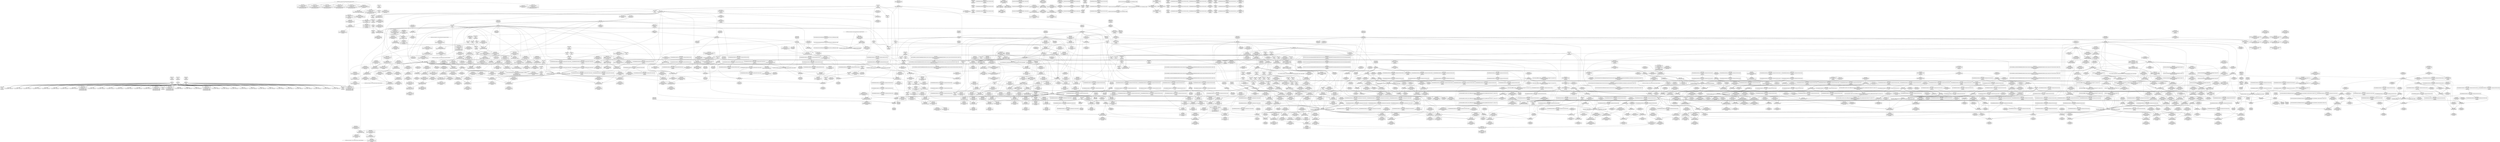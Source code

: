 digraph {
	CE0x5810970 [shape=record,shape=Mrecord,label="{CE0x5810970|8:_%struct.sock*,_:_SCME_20,22_|*MultipleSource*|security/selinux/hooks.c, 3966|security/selinux/hooks.c,3966|security/selinux/hooks.c,3966}"]
	CE0x5844140 [shape=record,shape=Mrecord,label="{CE0x5844140|__rcu_read_unlock:tmp1|*SummSource*}"]
	CE0x58049c0 [shape=record,shape=Mrecord,label="{CE0x58049c0|task_sid:tmp27|security/selinux/hooks.c,208|*SummSource*}"]
	CE0x58b0120 [shape=record,shape=Mrecord,label="{CE0x58b0120|__preempt_count_sub:tmp6|./arch/x86/include/asm/preempt.h,78}"]
	CE0x5873fd0 [shape=record,shape=Mrecord,label="{CE0x5873fd0|GLOBAL:rcu_read_unlock.__warned|Global_var:rcu_read_unlock.__warned|*SummSource*}"]
	CE0x57c82e0 [shape=record,shape=Mrecord,label="{CE0x57c82e0|%struct.task_struct*_(%struct.task_struct**)*_asm_movq_%gs:$_1:P_,$0_,_r,im,_dirflag_,_fpsr_,_flags_|*SummSink*}"]
	CE0x579cbf0 [shape=record,shape=Mrecord,label="{CE0x579cbf0|rcu_read_unlock:if.then}"]
	CE0x58d3750 [shape=record,shape=Mrecord,label="{CE0x58d3750|__preempt_count_add:tmp|*SummSource*}"]
	CE0x587b7e0 [shape=record,shape=Mrecord,label="{CE0x587b7e0|i32_934|*Constant*|*SummSink*}"]
	CE0x58b5830 [shape=record,shape=Mrecord,label="{CE0x58b5830|rcu_lock_acquire:tmp7|*SummSource*}"]
	CE0x5815e40 [shape=record,shape=Mrecord,label="{CE0x5815e40|sock_has_perm:tmp6|security/selinux/hooks.c,3969}"]
	CE0x57889c0 [shape=record,shape=Mrecord,label="{CE0x57889c0|selinux_socket_recvmsg:tmp1|*SummSink*}"]
	CE0x5847650 [shape=record,shape=Mrecord,label="{CE0x5847650|i64*_getelementptr_inbounds_(_4_x_i64_,_4_x_i64_*___llvm_gcov_ctr134,_i64_0,_i64_3)|*Constant*}"]
	CE0x5829cf0 [shape=record,shape=Mrecord,label="{CE0x5829cf0|i64_1|*Constant*}"]
	CE0x5870cb0 [shape=record,shape=Mrecord,label="{CE0x5870cb0|rcu_lock_acquire:tmp5|include/linux/rcupdate.h,418}"]
	CE0x5832d00 [shape=record,shape=Mrecord,label="{CE0x5832d00|0:_i8,_:_GCMR_task_sid.__warned_internal_global_i8_0,_section_.data.unlikely_,_align_1:_elem_0:default:}"]
	CE0x580e650 [shape=record,shape=Mrecord,label="{CE0x580e650|rcu_read_lock:tobool1|include/linux/rcupdate.h,882}"]
	CE0x58250e0 [shape=record,shape=Mrecord,label="{CE0x58250e0|task_sid:real_cred|security/selinux/hooks.c,208|*SummSource*}"]
	CE0x5835ad0 [shape=record,shape=Mrecord,label="{CE0x5835ad0|GLOBAL:rcu_lock_release|*Constant*|*SummSource*}"]
	CE0x580af20 [shape=record,shape=Mrecord,label="{CE0x580af20|sock_has_perm:net3|security/selinux/hooks.c,3974|*SummSource*}"]
	CE0x5805e10 [shape=record,shape=Mrecord,label="{CE0x5805e10|cred_sid:cred|Function::cred_sid&Arg::cred::|*SummSink*}"]
	CE0x589e2b0 [shape=record,shape=Mrecord,label="{CE0x589e2b0|__preempt_count_sub:bb|*SummSource*}"]
	CE0x58115d0 [shape=record,shape=Mrecord,label="{CE0x58115d0|8:_%struct.sock*,_:_SCME_33,34_}"]
	CE0x580b660 [shape=record,shape=Mrecord,label="{CE0x580b660|sock_has_perm:sk4|security/selinux/hooks.c,3974}"]
	CE0x580d260 [shape=record,shape=Mrecord,label="{CE0x580d260|sock_has_perm:call6|security/selinux/hooks.c,3976|*SummSource*}"]
	CE0x5837d50 [shape=record,shape=Mrecord,label="{CE0x5837d50|__rcu_read_lock:do.body|*SummSink*}"]
	CE0x5861170 [shape=record,shape=Mrecord,label="{CE0x5861170|i8*_getelementptr_inbounds_(_42_x_i8_,_42_x_i8_*_.str46,_i32_0,_i32_0)|*Constant*|*SummSink*}"]
	CE0x5816e90 [shape=record,shape=Mrecord,label="{CE0x5816e90|sock_has_perm:tmp7|security/selinux/hooks.c,3969|*SummSink*}"]
	CE0x5828500 [shape=record,shape=Mrecord,label="{CE0x5828500|task_sid:call|security/selinux/hooks.c,208}"]
	CE0x57e6050 [shape=record,shape=Mrecord,label="{CE0x57e6050|cred_sid:security|security/selinux/hooks.c,196|*SummSource*}"]
	CE0x5811140 [shape=record,shape=Mrecord,label="{CE0x5811140|8:_%struct.sock*,_:_SCME_29,30_}"]
	CE0x589c200 [shape=record,shape=Mrecord,label="{CE0x589c200|i64*_getelementptr_inbounds_(_4_x_i64_,_4_x_i64_*___llvm_gcov_ctr128,_i64_0,_i64_0)|*Constant*}"]
	CE0x578d0c0 [shape=record,shape=Mrecord,label="{CE0x578d0c0|i64*_getelementptr_inbounds_(_2_x_i64_,_2_x_i64_*___llvm_gcov_ctr98,_i64_0,_i64_0)|*Constant*|*SummSink*}"]
	CE0x579ba40 [shape=record,shape=Mrecord,label="{CE0x579ba40|_ret_void,_!dbg_!27735|include/linux/rcupdate.h,884|*SummSource*}"]
	CE0x58535e0 [shape=record,shape=Mrecord,label="{CE0x58535e0|rcu_lock_acquire:entry|*SummSink*}"]
	CE0x57e5a40 [shape=record,shape=Mrecord,label="{CE0x57e5a40|_ret_void,_!dbg_!27717|include/linux/rcupdate.h,419|*SummSource*}"]
	CE0x580d500 [shape=record,shape=Mrecord,label="{CE0x580d500|i32_(i32,_i32,_i16,_i32,_%struct.common_audit_data*)*_bitcast_(i32_(i32,_i32,_i16,_i32,_%struct.common_audit_data.495*)*_avc_has_perm_to_i32_(i32,_i32,_i16,_i32,_%struct.common_audit_data*)*)|*Constant*}"]
	CE0x585bd20 [shape=record,shape=Mrecord,label="{CE0x585bd20|rcu_read_lock:call3|include/linux/rcupdate.h,882}"]
	CE0x5863580 [shape=record,shape=Mrecord,label="{CE0x5863580|rcu_read_lock:tmp19|include/linux/rcupdate.h,882|*SummSink*}"]
	CE0x5817600 [shape=record,shape=Mrecord,label="{CE0x5817600|i64_0|*Constant*|*SummSource*}"]
	CE0x58737c0 [shape=record,shape=Mrecord,label="{CE0x58737c0|rcu_read_unlock:bb|*SummSink*}"]
	CE0x580b3c0 [shape=record,shape=Mrecord,label="{CE0x580b3c0|sock_has_perm:tmp15|security/selinux/hooks.c,3974|*SummSource*}"]
	CE0x5813f10 [shape=record,shape=Mrecord,label="{CE0x5813f10|_ret_i32_%call7,_!dbg_!27749|security/selinux/hooks.c,210|*SummSink*}"]
	CE0x58756d0 [shape=record,shape=Mrecord,label="{CE0x58756d0|rcu_read_unlock:tobool1|include/linux/rcupdate.h,933|*SummSource*}"]
	CE0x5858e90 [shape=record,shape=Mrecord,label="{CE0x5858e90|__preempt_count_add:tmp4|./arch/x86/include/asm/preempt.h,72|*SummSource*}"]
	CE0x584cc90 [shape=record,shape=Mrecord,label="{CE0x584cc90|rcu_read_unlock:tmp6|include/linux/rcupdate.h,933|*SummSource*}"]
	CE0x584aca0 [shape=record,shape=Mrecord,label="{CE0x584aca0|_call_void_mcount()_#3|*SummSink*}"]
	CE0x58502c0 [shape=record,shape=Mrecord,label="{CE0x58502c0|GLOBAL:__llvm_gcov_ctr127|Global_var:__llvm_gcov_ctr127}"]
	CE0x57d4690 [shape=record,shape=Mrecord,label="{CE0x57d4690|sock_has_perm:tmp13|security/selinux/hooks.c,3972|*SummSource*}"]
	CE0x589ea80 [shape=record,shape=Mrecord,label="{CE0x589ea80|rcu_lock_release:tmp5|include/linux/rcupdate.h,423|*SummSource*}"]
	CE0x586e090 [shape=record,shape=Mrecord,label="{CE0x586e090|i64*_getelementptr_inbounds_(_11_x_i64_,_11_x_i64_*___llvm_gcov_ctr132,_i64_0,_i64_0)|*Constant*}"]
	CE0x57acd40 [shape=record,shape=Mrecord,label="{CE0x57acd40|i64_4|*Constant*|*SummSource*}"]
	CE0x57a8ae0 [shape=record,shape=Mrecord,label="{CE0x57a8ae0|task_sid:tmp3}"]
	CE0x5794400 [shape=record,shape=Mrecord,label="{CE0x5794400|get_current:tmp1|*SummSink*}"]
	CE0x582e4b0 [shape=record,shape=Mrecord,label="{CE0x582e4b0|GLOBAL:__rcu_read_lock|*Constant*}"]
	CE0x5838970 [shape=record,shape=Mrecord,label="{CE0x5838970|i64*_getelementptr_inbounds_(_4_x_i64_,_4_x_i64_*___llvm_gcov_ctr133,_i64_0,_i64_1)|*Constant*|*SummSink*}"]
	CE0x582fa90 [shape=record,shape=Mrecord,label="{CE0x582fa90|task_sid:land.lhs.true2|*SummSource*}"]
	CE0x57b8d30 [shape=record,shape=Mrecord,label="{CE0x57b8d30|_call_void_mcount()_#3|*SummSource*}"]
	CE0x586c100 [shape=record,shape=Mrecord,label="{CE0x586c100|rcu_read_unlock:tmp}"]
	CE0x58151a0 [shape=record,shape=Mrecord,label="{CE0x58151a0|i32_8|*Constant*|*SummSink*}"]
	CE0x58b39a0 [shape=record,shape=Mrecord,label="{CE0x58b39a0|__rcu_read_lock:tmp3}"]
	CE0x578b8b0 [shape=record,shape=Mrecord,label="{CE0x578b8b0|8:_%struct.sock*,_:_SCME_16,18_|*MultipleSource*|security/selinux/hooks.c, 3966|security/selinux/hooks.c,3966|security/selinux/hooks.c,3966}"]
	CE0x586eea0 [shape=record,shape=Mrecord,label="{CE0x586eea0|rcu_read_unlock:land.lhs.true2}"]
	CE0x5862a10 [shape=record,shape=Mrecord,label="{CE0x5862a10|_call_void_lockdep_rcu_suspicious(i8*_getelementptr_inbounds_(_25_x_i8_,_25_x_i8_*_.str45,_i32_0,_i32_0),_i32_883,_i8*_getelementptr_inbounds_(_42_x_i8_,_42_x_i8_*_.str46,_i32_0,_i32_0))_#10,_!dbg_!27728|include/linux/rcupdate.h,882|*SummSource*}"]
	CE0x57812a0 [shape=record,shape=Mrecord,label="{CE0x57812a0|GLOBAL:get_current|*Constant*}"]
	CE0x58e5420 [shape=record,shape=Mrecord,label="{CE0x58e5420|__preempt_count_sub:tmp4|./arch/x86/include/asm/preempt.h,77}"]
	CE0x58237e0 [shape=record,shape=Mrecord,label="{CE0x58237e0|task_sid:tmp11|security/selinux/hooks.c,208}"]
	CE0x5800250 [shape=record,shape=Mrecord,label="{CE0x5800250|task_sid:tmp14|security/selinux/hooks.c,208|*SummSource*}"]
	CE0x58efb80 [shape=record,shape=Mrecord,label="{CE0x58efb80|i64*_getelementptr_inbounds_(_4_x_i64_,_4_x_i64_*___llvm_gcov_ctr135,_i64_0,_i64_1)|*Constant*|*SummSource*}"]
	CE0x57ac220 [shape=record,shape=Mrecord,label="{CE0x57ac220|i32_59|*Constant*|*SummSource*}"]
	CE0x57d5a90 [shape=record,shape=Mrecord,label="{CE0x57d5a90|i8_2|*Constant*}"]
	CE0x5837a60 [shape=record,shape=Mrecord,label="{CE0x5837a60|_ret_void,_!dbg_!27717|include/linux/rcupdate.h,245|*SummSink*}"]
	CE0x586a7c0 [shape=record,shape=Mrecord,label="{CE0x586a7c0|_call_void_mcount()_#3|*SummSink*}"]
	CE0x578fb10 [shape=record,shape=Mrecord,label="{CE0x578fb10|avc_has_perm:auditdata|Function::avc_has_perm&Arg::auditdata::}"]
	CE0x5864190 [shape=record,shape=Mrecord,label="{CE0x5864190|rcu_read_lock:tmp21|include/linux/rcupdate.h,884|*SummSource*}"]
	CE0x5850690 [shape=record,shape=Mrecord,label="{CE0x5850690|rcu_read_lock:tmp5|include/linux/rcupdate.h,882|*SummSource*}"]
	CE0x5835870 [shape=record,shape=Mrecord,label="{CE0x5835870|GLOBAL:rcu_lock_release|*Constant*|*SummSink*}"]
	CE0x580f610 [shape=record,shape=Mrecord,label="{CE0x580f610|avc_has_perm:tclass|Function::avc_has_perm&Arg::tclass::|*SummSource*}"]
	CE0x5812d90 [shape=record,shape=Mrecord,label="{CE0x5812d90|8:_%struct.sock*,_:_SCME_53,54_}"]
	CE0x5827430 [shape=record,shape=Mrecord,label="{CE0x5827430|i64*_getelementptr_inbounds_(_11_x_i64_,_11_x_i64_*___llvm_gcov_ctr127,_i64_0,_i64_1)|*Constant*}"]
	CE0x5781140 [shape=record,shape=Mrecord,label="{CE0x5781140|_ret_%struct.task_struct*_%tmp4,_!dbg_!27714|./arch/x86/include/asm/current.h,14|*SummSink*}"]
	CE0x5834900 [shape=record,shape=Mrecord,label="{CE0x5834900|rcu_read_unlock:tmp22|include/linux/rcupdate.h,935|*SummSource*}"]
	CE0x58198f0 [shape=record,shape=Mrecord,label="{CE0x58198f0|sock_has_perm:tmp4|security/selinux/hooks.c,3966|*SummSource*}"]
	CE0x586f3c0 [shape=record,shape=Mrecord,label="{CE0x586f3c0|_ret_void,_!dbg_!27719|./arch/x86/include/asm/preempt.h,73|*SummSink*}"]
	CE0x583e600 [shape=record,shape=Mrecord,label="{CE0x583e600|__rcu_read_unlock:tmp7|include/linux/rcupdate.h,245|*SummSink*}"]
	CE0x589ddf0 [shape=record,shape=Mrecord,label="{CE0x589ddf0|__preempt_count_sub:do.end|*SummSource*}"]
	CE0x57e6480 [shape=record,shape=Mrecord,label="{CE0x57e6480|task_sid:if.end|*SummSource*}"]
	CE0x58045c0 [shape=record,shape=Mrecord,label="{CE0x58045c0|i64*_getelementptr_inbounds_(_13_x_i64_,_13_x_i64_*___llvm_gcov_ctr126,_i64_0,_i64_12)|*Constant*|*SummSink*}"]
	CE0x58063a0 [shape=record,shape=Mrecord,label="{CE0x58063a0|_call_void_rcu_read_unlock()_#10,_!dbg_!27748|security/selinux/hooks.c,209|*SummSink*}"]
	CE0x57d4700 [shape=record,shape=Mrecord,label="{CE0x57d4700|sock_has_perm:tmp13|security/selinux/hooks.c,3972|*SummSink*}"]
	CE0x57d8610 [shape=record,shape=Mrecord,label="{CE0x57d8610|avc_has_perm:ssid|Function::avc_has_perm&Arg::ssid::|*SummSource*}"]
	CE0x5802480 [shape=record,shape=Mrecord,label="{CE0x5802480|task_sid:tmp22|security/selinux/hooks.c,208|*SummSink*}"]
	CE0x581c460 [shape=record,shape=Mrecord,label="{CE0x581c460|rcu_read_lock:tmp7|include/linux/rcupdate.h,882}"]
	CE0x58ba870 [shape=record,shape=Mrecord,label="{CE0x58ba870|__preempt_count_add:tmp5|./arch/x86/include/asm/preempt.h,72|*SummSink*}"]
	CE0x5846040 [shape=record,shape=Mrecord,label="{CE0x5846040|GLOBAL:__preempt_count|Global_var:__preempt_count}"]
	CE0x5866ca0 [shape=record,shape=Mrecord,label="{CE0x5866ca0|rcu_read_unlock:tmp14|include/linux/rcupdate.h,933|*SummSource*}"]
	CE0x57867d0 [shape=record,shape=Mrecord,label="{CE0x57867d0|_ret_%struct.task_struct*_%tmp4,_!dbg_!27714|./arch/x86/include/asm/current.h,14|*SummSource*}"]
	CE0x5811a90 [shape=record,shape=Mrecord,label="{CE0x5811a90|8:_%struct.sock*,_:_SCME_37,38_}"]
	CE0x58b7ec0 [shape=record,shape=Mrecord,label="{CE0x58b7ec0|__preempt_count_sub:tmp1|*SummSink*}"]
	CE0x58659f0 [shape=record,shape=Mrecord,label="{CE0x58659f0|rcu_read_unlock:tmp15|include/linux/rcupdate.h,933|*SummSource*}"]
	CE0x586b120 [shape=record,shape=Mrecord,label="{CE0x586b120|rcu_read_unlock:tmp10|include/linux/rcupdate.h,933|*SummSource*}"]
	CE0x58f0960 [shape=record,shape=Mrecord,label="{CE0x58f0960|i64*_getelementptr_inbounds_(_4_x_i64_,_4_x_i64_*___llvm_gcov_ctr135,_i64_0,_i64_0)|*Constant*|*SummSource*}"]
	CE0x582bcf0 [shape=record,shape=Mrecord,label="{CE0x582bcf0|rcu_read_lock:tobool|include/linux/rcupdate.h,882|*SummSource*}"]
	CE0x580c3d0 [shape=record,shape=Mrecord,label="{CE0x580c3d0|sock_has_perm:sclass|security/selinux/hooks.c,3976|*SummSource*}"]
	CE0x5780fe0 [shape=record,shape=Mrecord,label="{CE0x5780fe0|get_current:entry|*SummSource*}"]
	CE0x57c94f0 [shape=record,shape=Mrecord,label="{CE0x57c94f0|rcu_lock_acquire:indirectgoto}"]
	CE0x5850120 [shape=record,shape=Mrecord,label="{CE0x5850120|rcu_read_unlock:tmp6|include/linux/rcupdate.h,933}"]
	CE0x5867330 [shape=record,shape=Mrecord,label="{CE0x5867330|0:_i8,_:_GCMR_rcu_read_unlock.__warned_internal_global_i8_0,_section_.data.unlikely_,_align_1:_elem_0:default:}"]
	CE0x589d1c0 [shape=record,shape=Mrecord,label="{CE0x589d1c0|_call_void_mcount()_#3|*SummSource*}"]
	CE0x5780bf0 [shape=record,shape=Mrecord,label="{CE0x5780bf0|selinux_socket_recvmsg:tmp}"]
	CE0x5826840 [shape=record,shape=Mrecord,label="{CE0x5826840|task_sid:bb|*SummSink*}"]
	CE0x57cc740 [shape=record,shape=Mrecord,label="{CE0x57cc740|rcu_read_lock:call|include/linux/rcupdate.h,882|*SummSink*}"]
	CE0x57c0260 [shape=record,shape=Mrecord,label="{CE0x57c0260|get_current:bb|*SummSource*}"]
	CE0x5830a90 [shape=record,shape=Mrecord,label="{CE0x5830a90|task_sid:tmp5|security/selinux/hooks.c,208|*SummSource*}"]
	CE0x5811cf0 [shape=record,shape=Mrecord,label="{CE0x5811cf0|8:_%struct.sock*,_:_SCME_39,40_}"]
	CE0x579d430 [shape=record,shape=Mrecord,label="{CE0x579d430|sock_has_perm:bb|*SummSource*}"]
	CE0x58381e0 [shape=record,shape=Mrecord,label="{CE0x58381e0|__rcu_read_lock:tmp4|include/linux/rcupdate.h,239|*SummSink*}"]
	CE0x5829150 [shape=record,shape=Mrecord,label="{CE0x5829150|cred_sid:tmp2|*SummSink*}"]
	CE0x58f3e10 [shape=record,shape=Mrecord,label="{CE0x58f3e10|__preempt_count_add:tmp7|./arch/x86/include/asm/preempt.h,73|*SummSource*}"]
	CE0x580e0c0 [shape=record,shape=Mrecord,label="{CE0x580e0c0|avc_has_perm:ssid|Function::avc_has_perm&Arg::ssid::}"]
	CE0x5798190 [shape=record,shape=Mrecord,label="{CE0x5798190|i64_ptrtoint_(i8*_blockaddress(_rcu_lock_release,_%__here)_to_i64)|*Constant*}"]
	CE0x584c910 [shape=record,shape=Mrecord,label="{CE0x584c910|rcu_read_lock:do.body|*SummSource*}"]
	CE0x585cd10 [shape=record,shape=Mrecord,label="{CE0x585cd10|rcu_read_unlock:call3|include/linux/rcupdate.h,933}"]
	CE0x5780750 [shape=record,shape=Mrecord,label="{CE0x5780750|i64_1|*Constant*|*SummSource*}"]
	CE0x58ba670 [shape=record,shape=Mrecord,label="{CE0x58ba670|__preempt_count_sub:entry|*SummSink*}"]
	CE0x58736d0 [shape=record,shape=Mrecord,label="{CE0x58736d0|rcu_read_unlock:bb|*SummSource*}"]
	CE0x586b650 [shape=record,shape=Mrecord,label="{CE0x586b650|rcu_read_unlock:tobool|include/linux/rcupdate.h,933}"]
	CE0x5835d40 [shape=record,shape=Mrecord,label="{CE0x5835d40|rcu_lock_release:entry|*SummSink*}"]
	CE0x58bad40 [shape=record,shape=Mrecord,label="{CE0x58bad40|__rcu_read_unlock:tmp3|*SummSource*}"]
	CE0x580dc60 [shape=record,shape=Mrecord,label="{CE0x580dc60|avc_has_perm:entry|*SummSource*}"]
	CE0x5782c00 [shape=record,shape=Mrecord,label="{CE0x5782c00|selinux_socket_recvmsg:tmp3}"]
	CE0x580eec0 [shape=record,shape=Mrecord,label="{CE0x580eec0|i64_4|*Constant*}"]
	CE0x5859410 [shape=record,shape=Mrecord,label="{CE0x5859410|i64*_getelementptr_inbounds_(_4_x_i64_,_4_x_i64_*___llvm_gcov_ctr129,_i64_0,_i64_3)|*Constant*|*SummSource*}"]
	CE0x5787890 [shape=record,shape=Mrecord,label="{CE0x5787890|selinux_socket_recvmsg:tmp|*SummSink*}"]
	CE0x589cc30 [shape=record,shape=Mrecord,label="{CE0x589cc30|i64*_getelementptr_inbounds_(_4_x_i64_,_4_x_i64_*___llvm_gcov_ctr128,_i64_0,_i64_1)|*Constant*}"]
	CE0x580d730 [shape=record,shape=Mrecord,label="{CE0x580d730|i32_(i32,_i32,_i16,_i32,_%struct.common_audit_data*)*_bitcast_(i32_(i32,_i32,_i16,_i32,_%struct.common_audit_data.495*)*_avc_has_perm_to_i32_(i32,_i32,_i16,_i32,_%struct.common_audit_data*)*)|*Constant*|*SummSource*}"]
	CE0x586ed90 [shape=record,shape=Mrecord,label="{CE0x586ed90|__rcu_read_lock:tmp7|include/linux/rcupdate.h,240|*SummSink*}"]
	CE0x585bbb0 [shape=record,shape=Mrecord,label="{CE0x585bbb0|rcu_read_lock:tmp12|include/linux/rcupdate.h,882|*SummSink*}"]
	CE0x584f470 [shape=record,shape=Mrecord,label="{CE0x584f470|rcu_read_lock:land.lhs.true|*SummSink*}"]
	CE0x57d5280 [shape=record,shape=Mrecord,label="{CE0x57d5280|sock_has_perm:type|security/selinux/hooks.c,3972|*SummSource*}"]
	CE0x580fc40 [shape=record,shape=Mrecord,label="{CE0x580fc40|8:_%struct.sock*,_:_SCME_8,16_|*MultipleSource*|security/selinux/hooks.c, 3966|security/selinux/hooks.c,3966|security/selinux/hooks.c,3966}"]
	CE0x584aba0 [shape=record,shape=Mrecord,label="{CE0x584aba0|_call_void_mcount()_#3|*SummSource*}"]
	CE0x5795b50 [shape=record,shape=Mrecord,label="{CE0x5795b50|selinux_socket_recvmsg:tmp4|*LoadInst*|security/selinux/hooks.c,4221}"]
	CE0x5823590 [shape=record,shape=Mrecord,label="{CE0x5823590|GLOBAL:rcu_lock_map|Global_var:rcu_lock_map|*SummSink*}"]
	CE0x5806720 [shape=record,shape=Mrecord,label="{CE0x5806720|_call_void_rcu_read_unlock()_#10,_!dbg_!27748|security/selinux/hooks.c,209}"]
	CE0x5800bc0 [shape=record,shape=Mrecord,label="{CE0x5800bc0|task_sid:tmp16|security/selinux/hooks.c,208|*SummSource*}"]
	CE0x58b87c0 [shape=record,shape=Mrecord,label="{CE0x58b87c0|_call_void_mcount()_#3}"]
	CE0x57fedf0 [shape=record,shape=Mrecord,label="{CE0x57fedf0|_call_void_lockdep_rcu_suspicious(i8*_getelementptr_inbounds_(_25_x_i8_,_25_x_i8_*_.str3,_i32_0,_i32_0),_i32_208,_i8*_getelementptr_inbounds_(_41_x_i8_,_41_x_i8_*_.str44,_i32_0,_i32_0))_#10,_!dbg_!27732|security/selinux/hooks.c,208|*SummSource*}"]
	CE0x58734d0 [shape=record,shape=Mrecord,label="{CE0x58734d0|rcu_lock_acquire:bb}"]
	CE0x5806500 [shape=record,shape=Mrecord,label="{CE0x5806500|GLOBAL:rcu_read_unlock|*Constant*}"]
	CE0x5797d00 [shape=record,shape=Mrecord,label="{CE0x5797d00|GLOBAL:lock_release|*Constant*}"]
	CE0x5801f70 [shape=record,shape=Mrecord,label="{CE0x5801f70|task_sid:tmp23|security/selinux/hooks.c,208}"]
	CE0x5833a80 [shape=record,shape=Mrecord,label="{CE0x5833a80|task_sid:call3|security/selinux/hooks.c,208|*SummSource*}"]
	"CONST[source:0(mediator),value:0(static)][purpose:{operation}][SnkIdx:3]"
	CE0x58646f0 [shape=record,shape=Mrecord,label="{CE0x58646f0|rcu_read_lock:tmp22|include/linux/rcupdate.h,884}"]
	CE0x5842ef0 [shape=record,shape=Mrecord,label="{CE0x5842ef0|i64*_getelementptr_inbounds_(_4_x_i64_,_4_x_i64_*___llvm_gcov_ctr129,_i64_0,_i64_1)|*Constant*}"]
	CE0x5816010 [shape=record,shape=Mrecord,label="{CE0x5816010|sock_has_perm:tmp6|security/selinux/hooks.c,3969|*SummSource*}"]
	CE0x5865c90 [shape=record,shape=Mrecord,label="{CE0x5865c90|rcu_read_unlock:tmp16|include/linux/rcupdate.h,933}"]
	CE0x5828eb0 [shape=record,shape=Mrecord,label="{CE0x5828eb0|task_sid:tmp8|security/selinux/hooks.c,208|*SummSink*}"]
	CE0x57e5780 [shape=record,shape=Mrecord,label="{CE0x57e5780|rcu_read_lock:tmp16|include/linux/rcupdate.h,882|*SummSource*}"]
	CE0x580f920 [shape=record,shape=Mrecord,label="{CE0x580f920|avc_has_perm:requested|Function::avc_has_perm&Arg::requested::}"]
	CE0x586de70 [shape=record,shape=Mrecord,label="{CE0x586de70|rcu_read_unlock:do.end}"]
	CE0x58128d0 [shape=record,shape=Mrecord,label="{CE0x58128d0|8:_%struct.sock*,_:_SCME_49,50_}"]
	CE0x5853f60 [shape=record,shape=Mrecord,label="{CE0x5853f60|i64*_getelementptr_inbounds_(_4_x_i64_,_4_x_i64_*___llvm_gcov_ctr128,_i64_0,_i64_2)|*Constant*|*SummSource*}"]
	CE0x582f8b0 [shape=record,shape=Mrecord,label="{CE0x582f8b0|task_sid:do.body|*SummSink*}"]
	CE0x5859480 [shape=record,shape=Mrecord,label="{CE0x5859480|i64*_getelementptr_inbounds_(_4_x_i64_,_4_x_i64_*___llvm_gcov_ctr129,_i64_0,_i64_3)|*Constant*}"]
	CE0x58d4050 [shape=record,shape=Mrecord,label="{CE0x58d4050|i64*_getelementptr_inbounds_(_4_x_i64_,_4_x_i64_*___llvm_gcov_ctr129,_i64_0,_i64_1)|*Constant*|*SummSink*}"]
	CE0x580ccf0 [shape=record,shape=Mrecord,label="{CE0x580ccf0|i32_4|*Constant*|*SummSource*}"]
	CE0x5829070 [shape=record,shape=Mrecord,label="{CE0x5829070|cred_sid:tmp2}"]
	CE0x582a570 [shape=record,shape=Mrecord,label="{CE0x582a570|_ret_void,_!dbg_!27717|include/linux/rcupdate.h,240|*SummSource*}"]
	CE0x5852f00 [shape=record,shape=Mrecord,label="{CE0x5852f00|rcu_read_unlock:tmp7|include/linux/rcupdate.h,933|*SummSource*}"]
	CE0x5872d50 [shape=record,shape=Mrecord,label="{CE0x5872d50|i64*_getelementptr_inbounds_(_4_x_i64_,_4_x_i64_*___llvm_gcov_ctr130,_i64_0,_i64_2)|*Constant*}"]
	CE0x5835c70 [shape=record,shape=Mrecord,label="{CE0x5835c70|rcu_lock_release:entry|*SummSource*}"]
	CE0x580f2c0 [shape=record,shape=Mrecord,label="{CE0x580f2c0|avc_has_perm:tsid|Function::avc_has_perm&Arg::tsid::|*SummSink*}"]
	CE0x586bed0 [shape=record,shape=Mrecord,label="{CE0x586bed0|i64*_getelementptr_inbounds_(_11_x_i64_,_11_x_i64_*___llvm_gcov_ctr132,_i64_0,_i64_0)|*Constant*|*SummSink*}"]
	CE0x58383b0 [shape=record,shape=Mrecord,label="{CE0x58383b0|i64*_getelementptr_inbounds_(_4_x_i64_,_4_x_i64_*___llvm_gcov_ctr130,_i64_0,_i64_2)|*Constant*|*SummSource*}"]
	CE0x5841030 [shape=record,shape=Mrecord,label="{CE0x5841030|rcu_lock_release:tmp6|*SummSource*}"]
	CE0x57877e0 [shape=record,shape=Mrecord,label="{CE0x57877e0|i32_0|*Constant*|*SummSink*}"]
	CE0x57b9010 [shape=record,shape=Mrecord,label="{CE0x57b9010|task_sid:tmp6|security/selinux/hooks.c,208|*SummSink*}"]
	CE0x58370c0 [shape=record,shape=Mrecord,label="{CE0x58370c0|__rcu_read_unlock:entry|*SummSink*}"]
	CE0x581ce20 [shape=record,shape=Mrecord,label="{CE0x581ce20|sock_has_perm:retval.0|*SummSink*}"]
	CE0x580cfe0 [shape=record,shape=Mrecord,label="{CE0x580cfe0|sock_has_perm:sclass|security/selinux/hooks.c,3976}"]
	CE0x582c480 [shape=record,shape=Mrecord,label="{CE0x582c480|_call_void_mcount()_#3|*SummSource*}"]
	CE0x5851d10 [shape=record,shape=Mrecord,label="{CE0x5851d10|rcu_lock_acquire:tmp5|include/linux/rcupdate.h,418|*SummSink*}"]
	CE0x578e2e0 [shape=record,shape=Mrecord,label="{CE0x578e2e0|_call_void_mcount()_#3|*SummSource*}"]
	CE0x5819760 [shape=record,shape=Mrecord,label="{CE0x5819760|sock_has_perm:tmp4|security/selinux/hooks.c,3966}"]
	CE0x5834240 [shape=record,shape=Mrecord,label="{CE0x5834240|i64_6|*Constant*|*SummSource*}"]
	CE0x580c8e0 [shape=record,shape=Mrecord,label="{CE0x580c8e0|sock_has_perm:tmp16|security/selinux/hooks.c,3976|*SummSource*}"]
	CE0x57a2430 [shape=record,shape=Mrecord,label="{CE0x57a2430|sock_has_perm:if.end|*SummSource*}"]
	CE0x5847370 [shape=record,shape=Mrecord,label="{CE0x5847370|i64_1|*Constant*}"]
	CE0x5875640 [shape=record,shape=Mrecord,label="{CE0x5875640|rcu_read_unlock:tobool1|include/linux/rcupdate.h,933}"]
	CE0x58a4060 [shape=record,shape=Mrecord,label="{CE0x58a4060|rcu_lock_release:tmp1|*SummSink*}"]
	CE0x5825c80 [shape=record,shape=Mrecord,label="{CE0x5825c80|rcu_lock_acquire:map|Function::rcu_lock_acquire&Arg::map::|*SummSource*}"]
	CE0x58415b0 [shape=record,shape=Mrecord,label="{CE0x58415b0|rcu_lock_release:tmp7|*SummSink*}"]
	CE0x5873d00 [shape=record,shape=Mrecord,label="{CE0x5873d00|rcu_lock_release:tmp|*SummSink*}"]
	CE0x581bf20 [shape=record,shape=Mrecord,label="{CE0x581bf20|__preempt_count_add:tmp3|*SummSink*}"]
	CE0x58038b0 [shape=record,shape=Mrecord,label="{CE0x58038b0|task_sid:tmp25|security/selinux/hooks.c,208|*SummSource*}"]
	CE0x579ada0 [shape=record,shape=Mrecord,label="{CE0x579ada0|cred_sid:security|security/selinux/hooks.c,196}"]
	CE0x579be40 [shape=record,shape=Mrecord,label="{CE0x579be40|__rcu_read_lock:entry|*SummSource*}"]
	CE0x5801a70 [shape=record,shape=Mrecord,label="{CE0x5801a70|task_sid:tmp21|security/selinux/hooks.c,208|*SummSource*}"]
	CE0x579b500 [shape=record,shape=Mrecord,label="{CE0x579b500|rcu_lock_release:tmp2|*SummSink*}"]
	CE0x5816d20 [shape=record,shape=Mrecord,label="{CE0x5816d20|i64_2|*Constant*|*SummSink*}"]
	CE0x5807eb0 [shape=record,shape=Mrecord,label="{CE0x5807eb0|i64*_getelementptr_inbounds_(_6_x_i64_,_6_x_i64_*___llvm_gcov_ctr327,_i64_0,_i64_3)|*Constant*|*SummSink*}"]
	CE0x58f43c0 [shape=record,shape=Mrecord,label="{CE0x58f43c0|__preempt_count_sub:tmp1|*SummSource*}"]
	CE0x5872880 [shape=record,shape=Mrecord,label="{CE0x5872880|_call_void_asm_sideeffect_,_memory_,_dirflag_,_fpsr_,_flags_()_#3,_!dbg_!27711,_!srcloc_!27714|include/linux/rcupdate.h,244}"]
	CE0x57a9480 [shape=record,shape=Mrecord,label="{CE0x57a9480|i64*_getelementptr_inbounds_(_11_x_i64_,_11_x_i64_*___llvm_gcov_ctr132,_i64_0,_i64_1)|*Constant*|*SummSink*}"]
	CE0x5867130 [shape=record,shape=Mrecord,label="{CE0x5867130|i64*_getelementptr_inbounds_(_4_x_i64_,_4_x_i64_*___llvm_gcov_ctr130,_i64_0,_i64_1)|*Constant*|*SummSource*}"]
	CE0x58a2210 [shape=record,shape=Mrecord,label="{CE0x58a2210|__preempt_count_add:tmp2|*SummSource*}"]
	CE0x5825010 [shape=record,shape=Mrecord,label="{CE0x5825010|task_sid:real_cred|security/selinux/hooks.c,208}"]
	CE0x586c790 [shape=record,shape=Mrecord,label="{CE0x586c790|_call_void_mcount()_#3}"]
	CE0x58e87b0 [shape=record,shape=Mrecord,label="{CE0x58e87b0|i64*_getelementptr_inbounds_(_4_x_i64_,_4_x_i64_*___llvm_gcov_ctr135,_i64_0,_i64_0)|*Constant*|*SummSink*}"]
	CE0x5823dd0 [shape=record,shape=Mrecord,label="{CE0x5823dd0|task_sid:tmp11|security/selinux/hooks.c,208|*SummSink*}"]
	CE0x5878310 [shape=record,shape=Mrecord,label="{CE0x5878310|i64*_getelementptr_inbounds_(_11_x_i64_,_11_x_i64_*___llvm_gcov_ctr132,_i64_0,_i64_9)|*Constant*|*SummSource*}"]
	CE0x584d9d0 [shape=record,shape=Mrecord,label="{CE0x584d9d0|rcu_read_lock:if.then|*SummSink*}"]
	CE0x5810af0 [shape=record,shape=Mrecord,label="{CE0x5810af0|8:_%struct.sock*,_:_SCME_24,25_}"]
	CE0x589d360 [shape=record,shape=Mrecord,label="{CE0x589d360|i64*_getelementptr_inbounds_(_4_x_i64_,_4_x_i64_*___llvm_gcov_ctr133,_i64_0,_i64_2)|*Constant*}"]
	CE0x5789ef0 [shape=record,shape=Mrecord,label="{CE0x5789ef0|cred_sid:sid|security/selinux/hooks.c,197}"]
	CE0x57addf0 [shape=record,shape=Mrecord,label="{CE0x57addf0|COLLAPSED:_GCMRE___llvm_gcov_ctr327_internal_global_6_x_i64_zeroinitializer:_elem_0:default:}"]
	CE0x583fc30 [shape=record,shape=Mrecord,label="{CE0x583fc30|i64_ptrtoint_(i8*_blockaddress(_rcu_lock_acquire,_%__here)_to_i64)|*Constant*|*SummSource*}"]
	CE0x5800c30 [shape=record,shape=Mrecord,label="{CE0x5800c30|task_sid:tmp16|security/selinux/hooks.c,208|*SummSink*}"]
	CE0x58509e0 [shape=record,shape=Mrecord,label="{CE0x58509e0|rcu_read_unlock:call|include/linux/rcupdate.h,933}"]
	CE0x583e360 [shape=record,shape=Mrecord,label="{CE0x583e360|__rcu_read_unlock:tmp7|include/linux/rcupdate.h,245}"]
	CE0x579aaa0 [shape=record,shape=Mrecord,label="{CE0x579aaa0|i32_22|*Constant*}"]
	CE0x58a6bd0 [shape=record,shape=Mrecord,label="{CE0x58a6bd0|__preempt_count_add:do.end|*SummSource*}"]
	CE0x580ce70 [shape=record,shape=Mrecord,label="{CE0x580ce70|i32_4|*Constant*|*SummSink*}"]
	CE0x582ec20 [shape=record,shape=Mrecord,label="{CE0x582ec20|i64*_getelementptr_inbounds_(_4_x_i64_,_4_x_i64_*___llvm_gcov_ctr133,_i64_0,_i64_0)|*Constant*}"]
	CE0x5868920 [shape=record,shape=Mrecord,label="{CE0x5868920|rcu_read_unlock:call3|include/linux/rcupdate.h,933|*SummSource*}"]
	CE0x5831450 [shape=record,shape=Mrecord,label="{CE0x5831450|_call_void___rcu_read_lock()_#10,_!dbg_!27710|include/linux/rcupdate.h,879}"]
	CE0x578c460 [shape=record,shape=Mrecord,label="{CE0x578c460|sock_has_perm:tmp|*SummSink*}"]
	CE0x584fc40 [shape=record,shape=Mrecord,label="{CE0x584fc40|i64*_getelementptr_inbounds_(_4_x_i64_,_4_x_i64_*___llvm_gcov_ctr128,_i64_0,_i64_3)|*Constant*|*SummSink*}"]
	CE0x582ed90 [shape=record,shape=Mrecord,label="{CE0x582ed90|i64*_getelementptr_inbounds_(_4_x_i64_,_4_x_i64_*___llvm_gcov_ctr133,_i64_0,_i64_0)|*Constant*|*SummSource*}"]
	CE0x5818d50 [shape=record,shape=Mrecord,label="{CE0x5818d50|i64*_getelementptr_inbounds_(_6_x_i64_,_6_x_i64_*___llvm_gcov_ctr327,_i64_0,_i64_4)|*Constant*|*SummSource*}"]
	CE0x589e900 [shape=record,shape=Mrecord,label="{CE0x589e900|rcu_lock_release:tmp5|include/linux/rcupdate.h,423}"]
	CE0x58477d0 [shape=record,shape=Mrecord,label="{CE0x58477d0|i64*_getelementptr_inbounds_(_4_x_i64_,_4_x_i64_*___llvm_gcov_ctr134,_i64_0,_i64_3)|*Constant*|*SummSource*}"]
	CE0x58015f0 [shape=record,shape=Mrecord,label="{CE0x58015f0|i64*_getelementptr_inbounds_(_13_x_i64_,_13_x_i64_*___llvm_gcov_ctr126,_i64_0,_i64_8)|*Constant*|*SummSink*}"]
	CE0x585a130 [shape=record,shape=Mrecord,label="{CE0x585a130|__preempt_count_add:do.body}"]
	CE0x5833150 [shape=record,shape=Mrecord,label="{CE0x5833150|rcu_read_lock:tmp3|*SummSink*}"]
	CE0x589e170 [shape=record,shape=Mrecord,label="{CE0x589e170|__preempt_count_sub:do.body}"]
	CE0x58098d0 [shape=record,shape=Mrecord,label="{CE0x58098d0|sock_has_perm:tmp17|security/selinux/hooks.c,3976}"]
	CE0x5807440 [shape=record,shape=Mrecord,label="{CE0x5807440|_ret_void,_!dbg_!27735|include/linux/rcupdate.h,938|*SummSource*}"]
	CE0x58b6490 [shape=record,shape=Mrecord,label="{CE0x58b6490|i8*_undef|*Constant*|*SummSink*}"]
	CE0x5841e00 [shape=record,shape=Mrecord,label="{CE0x5841e00|__rcu_read_unlock:bb|*SummSource*}"]
	CE0x5877ef0 [shape=record,shape=Mrecord,label="{CE0x5877ef0|i8*_getelementptr_inbounds_(_44_x_i8_,_44_x_i8_*_.str47,_i32_0,_i32_0)|*Constant*|*SummSink*}"]
	CE0x589f550 [shape=record,shape=Mrecord,label="{CE0x589f550|i64*_getelementptr_inbounds_(_4_x_i64_,_4_x_i64_*___llvm_gcov_ctr133,_i64_0,_i64_3)|*Constant*|*SummSource*}"]
	CE0x58258f0 [shape=record,shape=Mrecord,label="{CE0x58258f0|task_sid:tmp1|*SummSource*}"]
	CE0x5812ff0 [shape=record,shape=Mrecord,label="{CE0x5812ff0|8:_%struct.sock*,_:_SCME_55,56_}"]
	CE0x582cde0 [shape=record,shape=Mrecord,label="{CE0x582cde0|i64*_getelementptr_inbounds_(_2_x_i64_,_2_x_i64_*___llvm_gcov_ctr131,_i64_0,_i64_1)|*Constant*|*SummSource*}"]
	CE0x5853a60 [shape=record,shape=Mrecord,label="{CE0x5853a60|_call_void___preempt_count_add(i32_1)_#10,_!dbg_!27711|include/linux/rcupdate.h,239|*SummSink*}"]
	CE0x57b62f0 [shape=record,shape=Mrecord,label="{CE0x57b62f0|task_sid:tmp}"]
	CE0x5863900 [shape=record,shape=Mrecord,label="{CE0x5863900|rcu_read_lock:tmp20|include/linux/rcupdate.h,882|*SummSource*}"]
	CE0x583e860 [shape=record,shape=Mrecord,label="{CE0x583e860|__rcu_read_lock:tmp2|*SummSource*}"]
	CE0x585f9a0 [shape=record,shape=Mrecord,label="{CE0x585f9a0|i64*_getelementptr_inbounds_(_11_x_i64_,_11_x_i64_*___llvm_gcov_ctr127,_i64_0,_i64_8)|*Constant*|*SummSink*}"]
	CE0x585c6c0 [shape=record,shape=Mrecord,label="{CE0x585c6c0|i64_7|*Constant*}"]
	CE0x582f7e0 [shape=record,shape=Mrecord,label="{CE0x582f7e0|task_sid:do.body|*SummSource*}"]
	CE0x57ad460 [shape=record,shape=Mrecord,label="{CE0x57ad460|task_sid:do.end}"]
	CE0x5827d80 [shape=record,shape=Mrecord,label="{CE0x5827d80|task_sid:tobool1|security/selinux/hooks.c,208|*SummSink*}"]
	CE0x58742f0 [shape=record,shape=Mrecord,label="{CE0x58742f0|_call_void_asm_sideeffect_,_memory_,_dirflag_,_fpsr_,_flags_()_#3,_!dbg_!27711,_!srcloc_!27714|include/linux/rcupdate.h,244|*SummSource*}"]
	CE0x57911b0 [shape=record,shape=Mrecord,label="{CE0x57911b0|_call_void_mcount()_#3}"]
	CE0x58a5320 [shape=record,shape=Mrecord,label="{CE0x58a5320|i64*_getelementptr_inbounds_(_4_x_i64_,_4_x_i64_*___llvm_gcov_ctr135,_i64_0,_i64_0)|*Constant*}"]
	CE0x5869ef0 [shape=record,shape=Mrecord,label="{CE0x5869ef0|rcu_lock_release:tmp|*SummSource*}"]
	CE0x58b2f70 [shape=record,shape=Mrecord,label="{CE0x58b2f70|rcu_lock_release:__here|*SummSink*}"]
	CE0x58b6950 [shape=record,shape=Mrecord,label="{CE0x58b6950|rcu_lock_release:indirectgoto}"]
	CE0x582afd0 [shape=record,shape=Mrecord,label="{CE0x582afd0|rcu_read_lock:if.end|*SummSource*}"]
	CE0x582e810 [shape=record,shape=Mrecord,label="{CE0x582e810|rcu_read_unlock:tmp|*SummSource*}"]
	CE0x58515a0 [shape=record,shape=Mrecord,label="{CE0x58515a0|rcu_read_lock:tmp6|include/linux/rcupdate.h,882|*SummSink*}"]
	CE0x5828630 [shape=record,shape=Mrecord,label="{CE0x5828630|task_sid:call|security/selinux/hooks.c,208|*SummSink*}"]
	CE0x586d3e0 [shape=record,shape=Mrecord,label="{CE0x586d3e0|__rcu_read_unlock:tmp4|include/linux/rcupdate.h,244|*SummSource*}"]
	CE0x58378e0 [shape=record,shape=Mrecord,label="{CE0x58378e0|GLOBAL:rcu_lock_release|*Constant*}"]
	CE0x586caa0 [shape=record,shape=Mrecord,label="{CE0x586caa0|__rcu_read_lock:tmp6|include/linux/rcupdate.h,240|*SummSource*}"]
	CE0x57d4320 [shape=record,shape=Mrecord,label="{CE0x57d4320|sock_has_perm:sk_security|security/selinux/hooks.c,3964}"]
	CE0x5806d70 [shape=record,shape=Mrecord,label="{CE0x5806d70|GLOBAL:rcu_read_unlock|*Constant*|*SummSink*}"]
	CE0x5840b20 [shape=record,shape=Mrecord,label="{CE0x5840b20|__rcu_read_lock:tmp3|*SummSource*}"]
	CE0x57e55d0 [shape=record,shape=Mrecord,label="{CE0x57e55d0|rcu_read_lock:tmp16|include/linux/rcupdate.h,882}"]
	CE0x5863a80 [shape=record,shape=Mrecord,label="{CE0x5863a80|rcu_read_lock:tmp20|include/linux/rcupdate.h,882|*SummSink*}"]
	CE0x5806b30 [shape=record,shape=Mrecord,label="{CE0x5806b30|rcu_read_unlock:entry}"]
	CE0x58d2ef0 [shape=record,shape=Mrecord,label="{CE0x58d2ef0|i64*_getelementptr_inbounds_(_4_x_i64_,_4_x_i64_*___llvm_gcov_ctr134,_i64_0,_i64_1)|*Constant*|*SummSource*}"]
	CE0x58b3f80 [shape=record,shape=Mrecord,label="{CE0x58b3f80|_ret_void,_!dbg_!27719|./arch/x86/include/asm/preempt.h,73}"]
	CE0x5830b70 [shape=record,shape=Mrecord,label="{CE0x5830b70|task_sid:tmp5|security/selinux/hooks.c,208|*SummSink*}"]
	CE0x57c38c0 [shape=record,shape=Mrecord,label="{CE0x57c38c0|get_current:bb}"]
	CE0x583f470 [shape=record,shape=Mrecord,label="{CE0x583f470|i64*_getelementptr_inbounds_(_4_x_i64_,_4_x_i64_*___llvm_gcov_ctr130,_i64_0,_i64_3)|*Constant*}"]
	CE0x5830d30 [shape=record,shape=Mrecord,label="{CE0x5830d30|COLLAPSED:_GCMRE___llvm_gcov_ctr131_internal_global_2_x_i64_zeroinitializer:_elem_0:default:}"]
	CE0x57c8250 [shape=record,shape=Mrecord,label="{CE0x57c8250|%struct.task_struct*_(%struct.task_struct**)*_asm_movq_%gs:$_1:P_,$0_,_r,im,_dirflag_,_fpsr_,_flags_|*SummSource*}"]
	CE0x586eaf0 [shape=record,shape=Mrecord,label="{CE0x586eaf0|__rcu_read_lock:tmp7|include/linux/rcupdate.h,240}"]
	CE0x586b0b0 [shape=record,shape=Mrecord,label="{CE0x586b0b0|rcu_read_unlock:tmp10|include/linux/rcupdate.h,933}"]
	CE0x58b7020 [shape=record,shape=Mrecord,label="{CE0x58b7020|void_(i32*,_i32,_i32*)*_asm_addl_$1,_%gs:$0_,_*m,ri,*m,_dirflag_,_fpsr_,_flags_}"]
	CE0x586e880 [shape=record,shape=Mrecord,label="{CE0x586e880|rcu_read_unlock:tmp4|include/linux/rcupdate.h,933|*SummSource*}"]
	CE0x5873a60 [shape=record,shape=Mrecord,label="{CE0x5873a60|rcu_lock_release:tmp1|*SummSource*}"]
	CE0x58615f0 [shape=record,shape=Mrecord,label="{CE0x58615f0|i64*_getelementptr_inbounds_(_11_x_i64_,_11_x_i64_*___llvm_gcov_ctr127,_i64_0,_i64_9)|*Constant*|*SummSource*}"]
	CE0x5831e10 [shape=record,shape=Mrecord,label="{CE0x5831e10|i64*_getelementptr_inbounds_(_2_x_i64_,_2_x_i64_*___llvm_gcov_ctr131,_i64_0,_i64_0)|*Constant*|*SummSource*}"]
	CE0x5840b90 [shape=record,shape=Mrecord,label="{CE0x5840b90|__rcu_read_lock:tmp3|*SummSink*}"]
	CE0x57d4620 [shape=record,shape=Mrecord,label="{CE0x57d4620|sock_has_perm:tmp13|security/selinux/hooks.c,3972}"]
	CE0x5825e00 [shape=record,shape=Mrecord,label="{CE0x5825e00|rcu_lock_acquire:map|Function::rcu_lock_acquire&Arg::map::|*SummSink*}"]
	CE0x5851ba0 [shape=record,shape=Mrecord,label="{CE0x5851ba0|rcu_lock_acquire:tmp5|include/linux/rcupdate.h,418|*SummSource*}"]
	CE0x580d860 [shape=record,shape=Mrecord,label="{CE0x580d860|i32_(i32,_i32,_i16,_i32,_%struct.common_audit_data*)*_bitcast_(i32_(i32,_i32,_i16,_i32,_%struct.common_audit_data.495*)*_avc_has_perm_to_i32_(i32,_i32,_i16,_i32,_%struct.common_audit_data*)*)|*Constant*|*SummSink*}"]
	CE0x5824a10 [shape=record,shape=Mrecord,label="{CE0x5824a10|task_sid:tmp2|*SummSource*}"]
	CE0x58b5180 [shape=record,shape=Mrecord,label="{CE0x58b5180|i64*_getelementptr_inbounds_(_4_x_i64_,_4_x_i64_*___llvm_gcov_ctr130,_i64_0,_i64_3)|*Constant*|*SummSink*}"]
	CE0x5853510 [shape=record,shape=Mrecord,label="{CE0x5853510|rcu_lock_acquire:entry|*SummSource*}"]
	CE0x58e5490 [shape=record,shape=Mrecord,label="{CE0x58e5490|__preempt_count_sub:tmp4|./arch/x86/include/asm/preempt.h,77|*SummSource*}"]
	CE0x57ade60 [shape=record,shape=Mrecord,label="{CE0x57ade60|sock_has_perm:tmp|*SummSource*}"]
	CE0x58a2740 [shape=record,shape=Mrecord,label="{CE0x58a2740|rcu_lock_acquire:tmp2|*SummSource*}"]
	CE0x58434f0 [shape=record,shape=Mrecord,label="{CE0x58434f0|rcu_lock_release:tmp4|include/linux/rcupdate.h,423|*SummSource*}"]
	CE0x586df70 [shape=record,shape=Mrecord,label="{CE0x586df70|rcu_read_unlock:do.end|*SummSink*}"]
	CE0x5850ea0 [shape=record,shape=Mrecord,label="{CE0x5850ea0|rcu_lock_acquire:tmp1|*SummSink*}"]
	CE0x589d230 [shape=record,shape=Mrecord,label="{CE0x589d230|_call_void_mcount()_#3|*SummSink*}"]
	CE0x57a24a0 [shape=record,shape=Mrecord,label="{CE0x57a24a0|sock_has_perm:if.end|*SummSink*}"]
	CE0x586c6b0 [shape=record,shape=Mrecord,label="{CE0x586c6b0|rcu_read_unlock:tmp3|*SummSink*}"]
	CE0x57882e0 [shape=record,shape=Mrecord,label="{CE0x57882e0|_ret_%struct.task_struct*_%tmp4,_!dbg_!27714|./arch/x86/include/asm/current.h,14}"]
	CE0x7553a50 [shape=record,shape=Mrecord,label="{CE0x7553a50|sock_has_perm:entry}"]
	CE0x5790440 [shape=record,shape=Mrecord,label="{CE0x5790440|selinux_socket_recvmsg:call1|security/selinux/hooks.c,4221|*SummSink*}"]
	CE0x582bb80 [shape=record,shape=Mrecord,label="{CE0x582bb80|rcu_read_lock:tobool|include/linux/rcupdate.h,882}"]
	CE0x5805b80 [shape=record,shape=Mrecord,label="{CE0x5805b80|cred_sid:cred|Function::cred_sid&Arg::cred::}"]
	CE0x579bce0 [shape=record,shape=Mrecord,label="{CE0x579bce0|GLOBAL:__rcu_read_lock|*Constant*|*SummSink*}"]
	CE0x5819640 [shape=record,shape=Mrecord,label="{CE0x5819640|sock_has_perm:tmp3|security/selinux/hooks.c,3964|*SummSink*}"]
	CE0x57add80 [shape=record,shape=Mrecord,label="{CE0x57add80|sock_has_perm:tmp}"]
	CE0x582cb50 [shape=record,shape=Mrecord,label="{CE0x582cb50|i64*_getelementptr_inbounds_(_2_x_i64_,_2_x_i64_*___llvm_gcov_ctr131,_i64_0,_i64_1)|*Constant*}"]
	CE0x57ae200 [shape=record,shape=Mrecord,label="{CE0x57ae200|sock_has_perm:sk_security|security/selinux/hooks.c,3964|*SummSink*}"]
	CE0x586a0f0 [shape=record,shape=Mrecord,label="{CE0x586a0f0|i64*_getelementptr_inbounds_(_4_x_i64_,_4_x_i64_*___llvm_gcov_ctr130,_i64_0,_i64_1)|*Constant*|*SummSink*}"]
	CE0x584f590 [shape=record,shape=Mrecord,label="{CE0x584f590|rcu_read_lock:if.then}"]
	CE0x57fd720 [shape=record,shape=Mrecord,label="{CE0x57fd720|task_sid:tmp20|security/selinux/hooks.c,208|*SummSink*}"]
	CE0x5858ae0 [shape=record,shape=Mrecord,label="{CE0x5858ae0|__preempt_count_sub:tmp2}"]
	CE0x57fe450 [shape=record,shape=Mrecord,label="{CE0x57fe450|task_sid:tmp19|security/selinux/hooks.c,208|*SummSink*}"]
	CE0x58a3e20 [shape=record,shape=Mrecord,label="{CE0x58a3e20|i64*_getelementptr_inbounds_(_4_x_i64_,_4_x_i64_*___llvm_gcov_ctr133,_i64_0,_i64_1)|*Constant*}"]
	CE0x5804190 [shape=record,shape=Mrecord,label="{CE0x5804190|task_sid:tmp27|security/selinux/hooks.c,208}"]
	CE0x58b5360 [shape=record,shape=Mrecord,label="{CE0x58b5360|rcu_lock_acquire:tmp6|*SummSource*}"]
	CE0x58f3300 [shape=record,shape=Mrecord,label="{CE0x58f3300|i64*_getelementptr_inbounds_(_4_x_i64_,_4_x_i64_*___llvm_gcov_ctr135,_i64_0,_i64_3)|*Constant*}"]
	CE0x5803520 [shape=record,shape=Mrecord,label="{CE0x5803520|task_sid:tmp24|security/selinux/hooks.c,208|*SummSource*}"]
	CE0x57e4ef0 [shape=record,shape=Mrecord,label="{CE0x57e4ef0|rcu_read_lock:tmp14|include/linux/rcupdate.h,882|*SummSink*}"]
	CE0x5838cd0 [shape=record,shape=Mrecord,label="{CE0x5838cd0|i32_0|*Constant*}"]
	CE0x578c4d0 [shape=record,shape=Mrecord,label="{CE0x578c4d0|sock_has_perm:tmp1}"]
	CE0x57fe520 [shape=record,shape=Mrecord,label="{CE0x57fe520|i8_1|*Constant*|*SummSource*}"]
	CE0x5805370 [shape=record,shape=Mrecord,label="{CE0x5805370|GLOBAL:cred_sid|*Constant*|*SummSource*}"]
	CE0x75539e0 [shape=record,shape=Mrecord,label="{CE0x75539e0|GLOBAL:sock_has_perm|*Constant*|*SummSource*}"]
	CE0x57e4a30 [shape=record,shape=Mrecord,label="{CE0x57e4a30|rcu_read_lock:tmp13|include/linux/rcupdate.h,882|*SummSink*}"]
	CE0x5842c50 [shape=record,shape=Mrecord,label="{CE0x5842c50|COLLAPSED:_GCMRE___llvm_gcov_ctr129_internal_global_4_x_i64_zeroinitializer:_elem_0:default:}"]
	CE0x578e620 [shape=record,shape=Mrecord,label="{CE0x578e620|COLLAPSED:_GCMRE___llvm_gcov_ctr98_internal_global_2_x_i64_zeroinitializer:_elem_0:default:}"]
	CE0x5785db0 [shape=record,shape=Mrecord,label="{CE0x5785db0|i64*_getelementptr_inbounds_(_2_x_i64_,_2_x_i64_*___llvm_gcov_ctr362,_i64_0,_i64_0)|*Constant*|*SummSink*}"]
	CE0x57a52d0 [shape=record,shape=Mrecord,label="{CE0x57a52d0|_call_void_rcu_read_lock()_#10,_!dbg_!27712|security/selinux/hooks.c,207|*SummSink*}"]
	CE0x58a5500 [shape=record,shape=Mrecord,label="{CE0x58a5500|void_(i32*,_i32,_i32*)*_asm_addl_$1,_%gs:$0_,_*m,ri,*m,_dirflag_,_fpsr_,_flags_|*SummSink*}"]
	CE0x58b9830 [shape=record,shape=Mrecord,label="{CE0x58b9830|__preempt_count_sub:tmp6|./arch/x86/include/asm/preempt.h,78|*SummSource*}"]
	CE0x5828f80 [shape=record,shape=Mrecord,label="{CE0x5828f80|task_sid:tmp9|security/selinux/hooks.c,208}"]
	CE0x5862890 [shape=record,shape=Mrecord,label="{CE0x5862890|_call_void_lockdep_rcu_suspicious(i8*_getelementptr_inbounds_(_25_x_i8_,_25_x_i8_*_.str45,_i32_0,_i32_0),_i32_883,_i8*_getelementptr_inbounds_(_42_x_i8_,_42_x_i8_*_.str46,_i32_0,_i32_0))_#10,_!dbg_!27728|include/linux/rcupdate.h,882}"]
	CE0x5836e80 [shape=record,shape=Mrecord,label="{CE0x5836e80|GLOBAL:__rcu_read_unlock|*Constant*|*SummSource*}"]
	CE0x584ef00 [shape=record,shape=Mrecord,label="{CE0x584ef00|cred_sid:tmp6|security/selinux/hooks.c,197|*SummSink*}"]
	CE0x580a540 [shape=record,shape=Mrecord,label="{CE0x580a540|sock_has_perm:net1|security/selinux/hooks.c,3973|*SummSource*}"]
	CE0x58b0a40 [shape=record,shape=Mrecord,label="{CE0x58b0a40|i64*_getelementptr_inbounds_(_4_x_i64_,_4_x_i64_*___llvm_gcov_ctr128,_i64_0,_i64_1)|*Constant*|*SummSink*}"]
	CE0x57952f0 [shape=record,shape=Mrecord,label="{CE0x57952f0|sock_has_perm:retval.0}"]
	CE0x586b8a0 [shape=record,shape=Mrecord,label="{CE0x586b8a0|rcu_read_unlock:tobool|include/linux/rcupdate.h,933|*SummSource*}"]
	CE0x5805840 [shape=record,shape=Mrecord,label="{CE0x5805840|cred_sid:entry}"]
	CE0x581c610 [shape=record,shape=Mrecord,label="{CE0x581c610|rcu_read_lock:tmp7|include/linux/rcupdate.h,882|*SummSource*}"]
	CE0x5799d20 [shape=record,shape=Mrecord,label="{CE0x5799d20|sock_has_perm:tmp10|security/selinux/hooks.c,3969|*SummSink*}"]
	CE0x580e770 [shape=record,shape=Mrecord,label="{CE0x580e770|rcu_read_lock:tmp8|include/linux/rcupdate.h,882|*SummSink*}"]
	CE0x57928f0 [shape=record,shape=Mrecord,label="{CE0x57928f0|COLLAPSED:_GCMRE_current_task_external_global_%struct.task_struct*:_elem_0:default:}"]
	CE0x57cac60 [shape=record,shape=Mrecord,label="{CE0x57cac60|task_sid:tmp13|security/selinux/hooks.c,208|*SummSink*}"]
	CE0x58a18a0 [shape=record,shape=Mrecord,label="{CE0x58a18a0|__preempt_count_add:tmp|*SummSink*}"]
	CE0x5874700 [shape=record,shape=Mrecord,label="{CE0x5874700|rcu_read_unlock:do.body|*SummSource*}"]
	CE0x5868bc0 [shape=record,shape=Mrecord,label="{CE0x5868bc0|rcu_read_unlock:tmp13|include/linux/rcupdate.h,933}"]
	CE0x58ba110 [shape=record,shape=Mrecord,label="{CE0x58ba110|i64*_getelementptr_inbounds_(_4_x_i64_,_4_x_i64_*___llvm_gcov_ctr135,_i64_0,_i64_3)|*Constant*|*SummSource*}"]
	CE0x58a3870 [shape=record,shape=Mrecord,label="{CE0x58a3870|__preempt_count_sub:val|Function::__preempt_count_sub&Arg::val::|*SummSource*}"]
	CE0x585fbc0 [shape=record,shape=Mrecord,label="{CE0x585fbc0|GLOBAL:lockdep_rcu_suspicious|*Constant*}"]
	CE0x5865b20 [shape=record,shape=Mrecord,label="{CE0x5865b20|rcu_read_unlock:tmp15|include/linux/rcupdate.h,933|*SummSink*}"]
	CE0x5836680 [shape=record,shape=Mrecord,label="{CE0x5836680|_ret_void,_!dbg_!27717|include/linux/rcupdate.h,424|*SummSink*}"]
	CE0x581d2d0 [shape=record,shape=Mrecord,label="{CE0x581d2d0|i64*_getelementptr_inbounds_(_6_x_i64_,_6_x_i64_*___llvm_gcov_ctr327,_i64_0,_i64_5)|*Constant*|*SummSink*}"]
	CE0x57ae050 [shape=record,shape=Mrecord,label="{CE0x57ae050|i32_0|*Constant*}"]
	CE0x58516c0 [shape=record,shape=Mrecord,label="{CE0x58516c0|rcu_read_unlock:tmp6|include/linux/rcupdate.h,933|*SummSink*}"]
	CE0x5787680 [shape=record,shape=Mrecord,label="{CE0x5787680|GLOBAL:get_current|*Constant*|*SummSink*}"]
	CE0x582fb60 [shape=record,shape=Mrecord,label="{CE0x582fb60|task_sid:land.lhs.true2|*SummSink*}"]
	CE0x58681f0 [shape=record,shape=Mrecord,label="{CE0x58681f0|rcu_read_unlock:tmp3}"]
	CE0x580c0a0 [shape=record,shape=Mrecord,label="{CE0x580c0a0|sock_has_perm:sid5|security/selinux/hooks.c,3976|*SummSink*}"]
	CE0x58511a0 [shape=record,shape=Mrecord,label="{CE0x58511a0|rcu_read_lock:tmp6|include/linux/rcupdate.h,882|*SummSource*}"]
	CE0x58114a0 [shape=record,shape=Mrecord,label="{CE0x58114a0|8:_%struct.sock*,_:_SCME_32,33_}"]
	CE0x585f6b0 [shape=record,shape=Mrecord,label="{CE0x585f6b0|i64*_getelementptr_inbounds_(_11_x_i64_,_11_x_i64_*___llvm_gcov_ctr127,_i64_0,_i64_8)|*Constant*|*SummSource*}"]
	CE0x589e570 [shape=record,shape=Mrecord,label="{CE0x589e570|__preempt_count_sub:sub|./arch/x86/include/asm/preempt.h,77|*SummSink*}"]
	CE0x5842340 [shape=record,shape=Mrecord,label="{CE0x5842340|__preempt_count_add:do.body|*SummSink*}"]
	CE0x57d8830 [shape=record,shape=Mrecord,label="{CE0x57d8830|rcu_read_lock:tmp9|include/linux/rcupdate.h,882|*SummSource*}"]
	CE0x5788bd0 [shape=record,shape=Mrecord,label="{CE0x5788bd0|i64*_getelementptr_inbounds_(_2_x_i64_,_2_x_i64_*___llvm_gcov_ctr362,_i64_0,_i64_1)|*Constant*|*SummSource*}"]
	CE0x57804e0 [shape=record,shape=Mrecord,label="{CE0x57804e0|i32_2|*Constant*|*SummSource*}"]
	CE0x585c2c0 [shape=record,shape=Mrecord,label="{CE0x585c2c0|i64_6|*Constant*}"]
	CE0x5866dd0 [shape=record,shape=Mrecord,label="{CE0x5866dd0|rcu_read_unlock:tmp14|include/linux/rcupdate.h,933|*SummSink*}"]
	CE0x5870440 [shape=record,shape=Mrecord,label="{CE0x5870440|__preempt_count_sub:sub|./arch/x86/include/asm/preempt.h,77|*SummSource*}"]
	CE0x5853030 [shape=record,shape=Mrecord,label="{CE0x5853030|rcu_read_unlock:tmp7|include/linux/rcupdate.h,933|*SummSink*}"]
	CE0x57869e0 [shape=record,shape=Mrecord,label="{CE0x57869e0|selinux_socket_recvmsg:bb}"]
	CE0x5816ba0 [shape=record,shape=Mrecord,label="{CE0x5816ba0|i64_2|*Constant*|*SummSource*}"]
	CE0x58d1580 [shape=record,shape=Mrecord,label="{CE0x58d1580|__preempt_count_sub:bb}"]
	CE0x5811bc0 [shape=record,shape=Mrecord,label="{CE0x5811bc0|8:_%struct.sock*,_:_SCME_38,39_}"]
	CE0x586d830 [shape=record,shape=Mrecord,label="{CE0x586d830|rcu_read_unlock:call|include/linux/rcupdate.h,933|*SummSource*}"]
	CE0x57a02a0 [shape=record,shape=Mrecord,label="{CE0x57a02a0|get_current:tmp}"]
	CE0x5824480 [shape=record,shape=Mrecord,label="{CE0x5824480|i64*_getelementptr_inbounds_(_11_x_i64_,_11_x_i64_*___llvm_gcov_ctr127,_i64_0,_i64_0)|*Constant*}"]
	CE0x57b94b0 [shape=record,shape=Mrecord,label="{CE0x57b94b0|COLLAPSED:_GCMRE___llvm_gcov_ctr128_internal_global_4_x_i64_zeroinitializer:_elem_0:default:}"]
	CE0x69b3fe0 [shape=record,shape=Mrecord,label="{CE0x69b3fe0|GLOBAL:sock_has_perm|*Constant*}"]
	CE0x580d9d0 [shape=record,shape=Mrecord,label="{CE0x580d9d0|avc_has_perm:entry}"]
	CE0x5824a80 [shape=record,shape=Mrecord,label="{CE0x5824a80|task_sid:tmp2|*SummSink*}"]
	CE0x57c3a30 [shape=record,shape=Mrecord,label="{CE0x57c3a30|_ret_i32_%call1,_!dbg_!27718|security/selinux/hooks.c,4221|*SummSink*}"]
	CE0x5810720 [shape=record,shape=Mrecord,label="{CE0x5810720|task_sid:do.end6|*SummSource*}"]
	CE0x58b2c40 [shape=record,shape=Mrecord,label="{CE0x58b2c40|i32_1|*Constant*}"]
	CE0x57c5e70 [shape=record,shape=Mrecord,label="{CE0x57c5e70|sock_has_perm:perms|Function::sock_has_perm&Arg::perms::|*SummSink*}"]
	CE0x584c790 [shape=record,shape=Mrecord,label="{CE0x584c790|rcu_read_lock:do.body}"]
	CE0x58416b0 [shape=record,shape=Mrecord,label="{CE0x58416b0|i8*_undef|*Constant*}"]
	CE0x58351e0 [shape=record,shape=Mrecord,label="{CE0x58351e0|_call_void_rcu_lock_release(%struct.lockdep_map*_rcu_lock_map)_#10,_!dbg_!27733|include/linux/rcupdate.h,935|*SummSource*}"]
	CE0x57e4960 [shape=record,shape=Mrecord,label="{CE0x57e4960|rcu_read_lock:tmp13|include/linux/rcupdate.h,882|*SummSource*}"]
	CE0x58625e0 [shape=record,shape=Mrecord,label="{CE0x58625e0|i8_1|*Constant*}"]
	CE0x580d390 [shape=record,shape=Mrecord,label="{CE0x580d390|sock_has_perm:call6|security/selinux/hooks.c,3976|*SummSink*}"]
	CE0x586f350 [shape=record,shape=Mrecord,label="{CE0x586f350|_ret_void,_!dbg_!27719|./arch/x86/include/asm/preempt.h,73|*SummSource*}"]
	CE0x5833bc0 [shape=record,shape=Mrecord,label="{CE0x5833bc0|task_sid:tobool4|security/selinux/hooks.c,208|*SummSource*}"]
	CE0x5861780 [shape=record,shape=Mrecord,label="{CE0x5861780|i64*_getelementptr_inbounds_(_11_x_i64_,_11_x_i64_*___llvm_gcov_ctr127,_i64_0,_i64_9)|*Constant*|*SummSink*}"]
	CE0x57fe050 [shape=record,shape=Mrecord,label="{CE0x57fe050|task_sid:tmp18|security/selinux/hooks.c,208|*SummSink*}"]
	CE0x5869a60 [shape=record,shape=Mrecord,label="{CE0x5869a60|_call_void_asm_sideeffect_,_memory_,_dirflag_,_fpsr_,_flags_()_#3,_!dbg_!27714,_!srcloc_!27715|include/linux/rcupdate.h,239|*SummSource*}"]
	CE0x584e9f0 [shape=record,shape=Mrecord,label="{CE0x584e9f0|rcu_read_lock:tobool|include/linux/rcupdate.h,882|*SummSink*}"]
	CE0x5795140 [shape=record,shape=Mrecord,label="{CE0x5795140|i64*_getelementptr_inbounds_(_6_x_i64_,_6_x_i64_*___llvm_gcov_ctr327,_i64_0,_i64_5)|*Constant*}"]
	CE0x57811f0 [shape=record,shape=Mrecord,label="{CE0x57811f0|i32_5|*Constant*|*SummSource*}"]
	CE0x57ab350 [shape=record,shape=Mrecord,label="{CE0x57ab350|32:_%struct.sock*,_:_CRE_24,32_|*MultipleSource*|Function::selinux_socket_recvmsg&Arg::sock::|security/selinux/hooks.c,4221}"]
	CE0x58a77f0 [shape=record,shape=Mrecord,label="{CE0x58a77f0|COLLAPSED:_GCMRE___llvm_gcov_ctr135_internal_global_4_x_i64_zeroinitializer:_elem_0:default:}"]
	CE0x589f670 [shape=record,shape=Mrecord,label="{CE0x589f670|rcu_lock_release:tmp6}"]
	CE0x5811960 [shape=record,shape=Mrecord,label="{CE0x5811960|8:_%struct.sock*,_:_SCME_36,37_}"]
	CE0x5802410 [shape=record,shape=Mrecord,label="{CE0x5802410|task_sid:tmp22|security/selinux/hooks.c,208|*SummSource*}"]
	CE0x57cb680 [shape=record,shape=Mrecord,label="{CE0x57cb680|i32_77|*Constant*}"]
	CE0x57fb8d0 [shape=record,shape=Mrecord,label="{CE0x57fb8d0|sock_has_perm:tmp2|*LoadInst*|security/selinux/hooks.c,3964|*SummSource*}"]
	CE0x58387e0 [shape=record,shape=Mrecord,label="{CE0x58387e0|i64*_getelementptr_inbounds_(_4_x_i64_,_4_x_i64_*___llvm_gcov_ctr133,_i64_0,_i64_1)|*Constant*|*SummSource*}"]
	CE0x5852220 [shape=record,shape=Mrecord,label="{CE0x5852220|_call_void_lock_acquire(%struct.lockdep_map*_%map,_i32_0,_i32_0,_i32_2,_i32_0,_%struct.lockdep_map*_null,_i64_ptrtoint_(i8*_blockaddress(_rcu_lock_acquire,_%__here)_to_i64))_#10,_!dbg_!27716|include/linux/rcupdate.h,418|*SummSink*}"]
	CE0x5817670 [shape=record,shape=Mrecord,label="{CE0x5817670|i64_0|*Constant*|*SummSink*}"]
	CE0x582d0e0 [shape=record,shape=Mrecord,label="{CE0x582d0e0|GLOBAL:rcu_read_lock.__warned|Global_var:rcu_read_lock.__warned|*SummSink*}"]
	CE0x5864490 [shape=record,shape=Mrecord,label="{CE0x5864490|i64*_getelementptr_inbounds_(_11_x_i64_,_11_x_i64_*___llvm_gcov_ctr127,_i64_0,_i64_10)|*Constant*|*SummSink*}"]
	CE0x582d9d0 [shape=record,shape=Mrecord,label="{CE0x582d9d0|task_sid:tobool|security/selinux/hooks.c,208|*SummSink*}"]
	CE0x5878500 [shape=record,shape=Mrecord,label="{CE0x5878500|i64*_getelementptr_inbounds_(_11_x_i64_,_11_x_i64_*___llvm_gcov_ctr132,_i64_0,_i64_9)|*Constant*|*SummSink*}"]
	CE0x5826510 [shape=record,shape=Mrecord,label="{CE0x5826510|GLOBAL:__preempt_count|Global_var:__preempt_count|*SummSink*}"]
	CE0x5792600 [shape=record,shape=Mrecord,label="{CE0x5792600|sock_has_perm:net|security/selinux/hooks.c, 3966|*SummSink*}"]
	CE0x58277d0 [shape=record,shape=Mrecord,label="{CE0x58277d0|task_sid:tmp9|security/selinux/hooks.c,208|*SummSink*}"]
	CE0x57e5d40 [shape=record,shape=Mrecord,label="{CE0x57e5d40|i64*_getelementptr_inbounds_(_13_x_i64_,_13_x_i64_*___llvm_gcov_ctr126,_i64_0,_i64_1)|*Constant*|*SummSource*}"]
	CE0x57d4c00 [shape=record,shape=Mrecord,label="{CE0x57d4c00|sock_has_perm:tmp14|security/selinux/hooks.c,3972}"]
	CE0x5869020 [shape=record,shape=Mrecord,label="{CE0x5869020|__rcu_read_lock:tmp1|*SummSink*}"]
	CE0x57a4d70 [shape=record,shape=Mrecord,label="{CE0x57a4d70|selinux_socket_recvmsg:entry}"]
	CE0x58138d0 [shape=record,shape=Mrecord,label="{CE0x58138d0|task_sid:task|Function::task_sid&Arg::task::}"]
	CE0x586f690 [shape=record,shape=Mrecord,label="{CE0x586f690|GLOBAL:__llvm_gcov_ctr132|Global_var:__llvm_gcov_ctr132|*SummSource*}"]
	CE0x5813db0 [shape=record,shape=Mrecord,label="{CE0x5813db0|_ret_i32_%call7,_!dbg_!27749|security/selinux/hooks.c,210|*SummSource*}"]
	CE0x5805910 [shape=record,shape=Mrecord,label="{CE0x5805910|cred_sid:entry|*SummSource*}"]
	CE0x58236a0 [shape=record,shape=Mrecord,label="{CE0x58236a0|rcu_lock_acquire:map|Function::rcu_lock_acquire&Arg::map::}"]
	"CONST[source:0(mediator),value:2(dynamic)][purpose:{object}][SnkIdx:1]"
	CE0x584bd80 [shape=record,shape=Mrecord,label="{CE0x584bd80|__preempt_count_sub:tmp3|*SummSink*}"]
	CE0x5869e80 [shape=record,shape=Mrecord,label="{CE0x5869e80|COLLAPSED:_GCMRE___llvm_gcov_ctr133_internal_global_4_x_i64_zeroinitializer:_elem_0:default:}"]
	CE0x5832010 [shape=record,shape=Mrecord,label="{CE0x5832010|cred_sid:tmp}"]
	CE0x5834da0 [shape=record,shape=Mrecord,label="{CE0x5834da0|rcu_read_unlock:tmp22|include/linux/rcupdate.h,935|*SummSink*}"]
	CE0x57d4d30 [shape=record,shape=Mrecord,label="{CE0x57d4d30|sock_has_perm:tmp14|security/selinux/hooks.c,3972|*SummSource*}"]
	CE0x58bb070 [shape=record,shape=Mrecord,label="{CE0x58bb070|__preempt_count_add:tmp6|./arch/x86/include/asm/preempt.h,73}"]
	CE0x5810f90 [shape=record,shape=Mrecord,label="{CE0x5810f90|8:_%struct.sock*,_:_SCME_27,28_}"]
	CE0x5877400 [shape=record,shape=Mrecord,label="{CE0x5877400|i64*_getelementptr_inbounds_(_11_x_i64_,_11_x_i64_*___llvm_gcov_ctr132,_i64_0,_i64_8)|*Constant*}"]
	CE0x5810c90 [shape=record,shape=Mrecord,label="{CE0x5810c90|8:_%struct.sock*,_:_SCME_25,26_}"]
	CE0x58249a0 [shape=record,shape=Mrecord,label="{CE0x58249a0|task_sid:tmp2}"]
	CE0x584bc80 [shape=record,shape=Mrecord,label="{CE0x584bc80|__preempt_count_sub:tmp3|*SummSource*}"]
	CE0x5868a50 [shape=record,shape=Mrecord,label="{CE0x5868a50|rcu_read_unlock:call3|include/linux/rcupdate.h,933|*SummSink*}"]
	CE0x58312e0 [shape=record,shape=Mrecord,label="{CE0x58312e0|task_sid:do.body}"]
	CE0x586e8f0 [shape=record,shape=Mrecord,label="{CE0x586e8f0|rcu_read_unlock:tmp4|include/linux/rcupdate.h,933|*SummSink*}"]
	CE0x5871cb0 [shape=record,shape=Mrecord,label="{CE0x5871cb0|rcu_read_unlock:tmp11|include/linux/rcupdate.h,933}"]
	CE0x5794780 [shape=record,shape=Mrecord,label="{CE0x5794780|selinux_socket_recvmsg:sock|Function::selinux_socket_recvmsg&Arg::sock::|*SummSource*}"]
	CE0x57c4b40 [shape=record,shape=Mrecord,label="{CE0x57c4b40|_ret_i32_%retval.0,_!dbg_!27740|security/selinux/hooks.c,3977|*SummSource*}"]
	CE0x57993b0 [shape=record,shape=Mrecord,label="{CE0x57993b0|16:_i32,_24:_i16,_:_CRE_24,26_|*MultipleSource*|security/selinux/hooks.c,3969|*LoadInst*|security/selinux/hooks.c,3964|security/selinux/hooks.c,3964}"]
	CE0x5801f00 [shape=record,shape=Mrecord,label="{CE0x5801f00|i64*_getelementptr_inbounds_(_13_x_i64_,_13_x_i64_*___llvm_gcov_ctr126,_i64_0,_i64_10)|*Constant*}"]
	CE0x5839660 [shape=record,shape=Mrecord,label="{CE0x5839660|rcu_lock_release:bb|*SummSource*}"]
	CE0x580ea10 [shape=record,shape=Mrecord,label="{CE0x580ea10|rcu_read_lock:tobool1|include/linux/rcupdate.h,882|*SummSource*}"]
	CE0x5802af0 [shape=record,shape=Mrecord,label="{CE0x5802af0|task_sid:tmp23|security/selinux/hooks.c,208|*SummSink*}"]
	CE0x5873600 [shape=record,shape=Mrecord,label="{CE0x5873600|rcu_read_unlock:bb}"]
	CE0x5830950 [shape=record,shape=Mrecord,label="{CE0x5830950|i64_3|*Constant*|*SummSink*}"]
	CE0x58100d0 [shape=record,shape=Mrecord,label="{CE0x58100d0|i64_1|*Constant*}"]
	CE0x57cb160 [shape=record,shape=Mrecord,label="{CE0x57cb160|__rcu_read_lock:entry|*SummSink*}"]
	CE0x5837580 [shape=record,shape=Mrecord,label="{CE0x5837580|_ret_void,_!dbg_!27717|include/linux/rcupdate.h,245}"]
	CE0x584d650 [shape=record,shape=Mrecord,label="{CE0x584d650|rcu_read_unlock:if.end}"]
	CE0x5870820 [shape=record,shape=Mrecord,label="{CE0x5870820|rcu_lock_acquire:tmp4|include/linux/rcupdate.h,418|*SummSink*}"]
	CE0x5789790 [shape=record,shape=Mrecord,label="{CE0x5789790|i32_1|*Constant*|*SummSink*}"]
	CE0x582a180 [shape=record,shape=Mrecord,label="{CE0x582a180|_call_void_asm_sideeffect_,_memory_,_dirflag_,_fpsr_,_flags_()_#3,_!dbg_!27714,_!srcloc_!27715|include/linux/rcupdate.h,239|*SummSink*}"]
	CE0x5852e40 [shape=record,shape=Mrecord,label="{CE0x5852e40|rcu_read_lock:tmp5|include/linux/rcupdate.h,882}"]
	CE0x58a7780 [shape=record,shape=Mrecord,label="{CE0x58a7780|__preempt_count_sub:tmp}"]
	CE0x5804de0 [shape=record,shape=Mrecord,label="{CE0x5804de0|GLOBAL:cred_sid|*Constant*}"]
	CE0x5851030 [shape=record,shape=Mrecord,label="{CE0x5851030|rcu_read_lock:tmp6|include/linux/rcupdate.h,882}"]
	CE0x5833260 [shape=record,shape=Mrecord,label="{CE0x5833260|_call_void_mcount()_#3}"]
	CE0x57ac0c0 [shape=record,shape=Mrecord,label="{CE0x57ac0c0|GLOBAL:current_task|Global_var:current_task}"]
	CE0x58d31f0 [shape=record,shape=Mrecord,label="{CE0x58d31f0|__preempt_count_sub:tmp7|./arch/x86/include/asm/preempt.h,78}"]
	CE0x57aa590 [shape=record,shape=Mrecord,label="{CE0x57aa590|i64*_getelementptr_inbounds_(_6_x_i64_,_6_x_i64_*___llvm_gcov_ctr327,_i64_0,_i64_0)|*Constant*|*SummSource*}"]
	CE0x5800040 [shape=record,shape=Mrecord,label="{CE0x5800040|task_sid:tmp14|security/selinux/hooks.c,208}"]
	CE0x58b46d0 [shape=record,shape=Mrecord,label="{CE0x58b46d0|__rcu_read_lock:do.end}"]
	CE0x57ac660 [shape=record,shape=Mrecord,label="{CE0x57ac660|rcu_read_lock:bb}"]
	CE0x58bac80 [shape=record,shape=Mrecord,label="{CE0x58bac80|__rcu_read_unlock:tmp3}"]
	CE0x58b0f00 [shape=record,shape=Mrecord,label="{CE0x58b0f00|__rcu_read_unlock:tmp|*SummSource*}"]
	CE0x57814b0 [shape=record,shape=Mrecord,label="{CE0x57814b0|i64*_getelementptr_inbounds_(_2_x_i64_,_2_x_i64_*___llvm_gcov_ctr362,_i64_0,_i64_1)|*Constant*}"]
	CE0x5813b30 [shape=record,shape=Mrecord,label="{CE0x5813b30|task_sid:task|Function::task_sid&Arg::task::|*SummSink*}"]
	CE0x58136a0 [shape=record,shape=Mrecord,label="{CE0x58136a0|task_sid:entry}"]
	CE0x5828010 [shape=record,shape=Mrecord,label="{CE0x5828010|cred_sid:tmp3}"]
	CE0x57fc100 [shape=record,shape=Mrecord,label="{CE0x57fc100|i32_208|*Constant*|*SummSink*}"]
	CE0x587a550 [shape=record,shape=Mrecord,label="{CE0x587a550|rcu_read_unlock:tmp18|include/linux/rcupdate.h,933|*SummSink*}"]
	CE0x582a680 [shape=record,shape=Mrecord,label="{CE0x582a680|_ret_void,_!dbg_!27717|include/linux/rcupdate.h,240|*SummSink*}"]
	CE0x58656e0 [shape=record,shape=Mrecord,label="{CE0x58656e0|rcu_read_unlock:tmp15|include/linux/rcupdate.h,933}"]
	CE0x5804120 [shape=record,shape=Mrecord,label="{CE0x5804120|i64*_getelementptr_inbounds_(_13_x_i64_,_13_x_i64_*___llvm_gcov_ctr126,_i64_0,_i64_12)|*Constant*}"]
	CE0x589c170 [shape=record,shape=Mrecord,label="{CE0x589c170|__rcu_read_lock:do.end|*SummSink*}"]
	CE0x5874490 [shape=record,shape=Mrecord,label="{CE0x5874490|_call_void___preempt_count_sub(i32_1)_#10,_!dbg_!27715|include/linux/rcupdate.h,244}"]
	CE0x5819b00 [shape=record,shape=Mrecord,label="{CE0x5819b00|sock_has_perm:tmp5|security/selinux/hooks.c,3966}"]
	CE0x5862b80 [shape=record,shape=Mrecord,label="{CE0x5862b80|i8*_getelementptr_inbounds_(_25_x_i8_,_25_x_i8_*_.str45,_i32_0,_i32_0)|*Constant*|*SummSink*}"]
	CE0x579b660 [shape=record,shape=Mrecord,label="{CE0x579b660|rcu_lock_release:tmp3}"]
	CE0x585ca70 [shape=record,shape=Mrecord,label="{CE0x585ca70|rcu_read_unlock:tmp12|include/linux/rcupdate.h,933|*SummSource*}"]
	CE0x57d9910 [shape=record,shape=Mrecord,label="{CE0x57d9910|avc_has_perm:tsid|Function::avc_has_perm&Arg::tsid::|*SummSource*}"]
	CE0x5834660 [shape=record,shape=Mrecord,label="{CE0x5834660|rcu_read_unlock:tmp21|include/linux/rcupdate.h,935|*SummSink*}"]
	CE0x57c4ad0 [shape=record,shape=Mrecord,label="{CE0x57c4ad0|_ret_i32_%retval.0,_!dbg_!27740|security/selinux/hooks.c,3977}"]
	CE0x58e5b40 [shape=record,shape=Mrecord,label="{CE0x58e5b40|__preempt_count_sub:tmp5|./arch/x86/include/asm/preempt.h,77|*SummSink*}"]
	CE0x579c780 [shape=record,shape=Mrecord,label="{CE0x579c780|_ret_void,_!dbg_!27735|include/linux/rcupdate.h,884|*SummSink*}"]
	CE0x5869e10 [shape=record,shape=Mrecord,label="{CE0x5869e10|rcu_lock_release:tmp}"]
	CE0x5806d00 [shape=record,shape=Mrecord,label="{CE0x5806d00|GLOBAL:rcu_read_unlock|*Constant*|*SummSource*}"]
	CE0x5843450 [shape=record,shape=Mrecord,label="{CE0x5843450|i64*_getelementptr_inbounds_(_4_x_i64_,_4_x_i64_*___llvm_gcov_ctr133,_i64_0,_i64_2)|*Constant*|*SummSink*}"]
	CE0x58a6930 [shape=record,shape=Mrecord,label="{CE0x58a6930|__preempt_count_add:bb|*SummSink*}"]
	CE0x58461b0 [shape=record,shape=Mrecord,label="{CE0x58461b0|GLOBAL:__preempt_count|Global_var:__preempt_count|*SummSource*}"]
	CE0x584ece0 [shape=record,shape=Mrecord,label="{CE0x584ece0|i64_3|*Constant*}"]
	CE0x586daa0 [shape=record,shape=Mrecord,label="{CE0x586daa0|__preempt_count_add:entry}"]
	CE0x57e6740 [shape=record,shape=Mrecord,label="{CE0x57e6740|task_sid:land.lhs.true|*SummSource*}"]
	CE0x5788650 [shape=record,shape=Mrecord,label="{CE0x5788650|sock_has_perm:entry|*SummSource*}"]
	CE0x583e490 [shape=record,shape=Mrecord,label="{CE0x583e490|__rcu_read_unlock:tmp7|include/linux/rcupdate.h,245|*SummSource*}"]
	CE0x57ca8a0 [shape=record,shape=Mrecord,label="{CE0x57ca8a0|task_sid:tmp12|security/selinux/hooks.c,208|*SummSink*}"]
	CE0x5800cc0 [shape=record,shape=Mrecord,label="{CE0x5800cc0|i64*_getelementptr_inbounds_(_13_x_i64_,_13_x_i64_*___llvm_gcov_ctr126,_i64_0,_i64_8)|*Constant*}"]
	CE0x5850820 [shape=record,shape=Mrecord,label="{CE0x5850820|_call_void_mcount()_#3|*SummSource*}"]
	CE0x584e690 [shape=record,shape=Mrecord,label="{CE0x584e690|cred_sid:tmp6|security/selinux/hooks.c,197}"]
	CE0x5830100 [shape=record,shape=Mrecord,label="{CE0x5830100|GLOBAL:__llvm_gcov_ctr126|Global_var:__llvm_gcov_ctr126|*SummSink*}"]
	CE0x58314c0 [shape=record,shape=Mrecord,label="{CE0x58314c0|_call_void___rcu_read_lock()_#10,_!dbg_!27710|include/linux/rcupdate.h,879|*SummSource*}"]
	CE0x5840c70 [shape=record,shape=Mrecord,label="{CE0x5840c70|_call_void_mcount()_#3}"]
	CE0x57c9450 [shape=record,shape=Mrecord,label="{CE0x57c9450|rcu_lock_acquire:__here|*SummSink*}"]
	CE0x58034b0 [shape=record,shape=Mrecord,label="{CE0x58034b0|i64*_getelementptr_inbounds_(_13_x_i64_,_13_x_i64_*___llvm_gcov_ctr126,_i64_0,_i64_11)|*Constant*|*SummSink*}"]
	CE0x586d370 [shape=record,shape=Mrecord,label="{CE0x586d370|__rcu_read_unlock:tmp4|include/linux/rcupdate.h,244}"]
	CE0x5878f40 [shape=record,shape=Mrecord,label="{CE0x5878f40|rcu_read_unlock:tmp20|include/linux/rcupdate.h,933|*SummSource*}"]
	CE0x579b7c0 [shape=record,shape=Mrecord,label="{CE0x579b7c0|i32_0|*Constant*}"]
	CE0x582ace0 [shape=record,shape=Mrecord,label="{CE0x582ace0|rcu_read_lock:do.end|*SummSource*}"]
	CE0x58046a0 [shape=record,shape=Mrecord,label="{CE0x58046a0|task_sid:tmp26|security/selinux/hooks.c,208|*SummSink*}"]
	CE0x5858e20 [shape=record,shape=Mrecord,label="{CE0x5858e20|__preempt_count_add:tmp4|./arch/x86/include/asm/preempt.h,72}"]
	CE0x582a2f0 [shape=record,shape=Mrecord,label="{CE0x582a2f0|i64*_getelementptr_inbounds_(_4_x_i64_,_4_x_i64_*___llvm_gcov_ctr128,_i64_0,_i64_3)|*Constant*}"]
	CE0x579ab10 [shape=record,shape=Mrecord,label="{CE0x579ab10|i32_22|*Constant*|*SummSource*}"]
	CE0x580f430 [shape=record,shape=Mrecord,label="{CE0x580f430|avc_has_perm:tclass|Function::avc_has_perm&Arg::tclass::}"]
	CE0x582dc50 [shape=record,shape=Mrecord,label="{CE0x582dc50|cred_sid:tmp1|*SummSink*}"]
	CE0x5794f60 [shape=record,shape=Mrecord,label="{CE0x5794f60|_ret_i32_%retval.0,_!dbg_!27728|security/selinux/avc.c,775|*SummSink*}"]
	CE0x578b460 [shape=record,shape=Mrecord,label="{CE0x578b460|selinux_socket_recvmsg:entry|*SummSink*}"]
	CE0x580a6a0 [shape=record,shape=Mrecord,label="{CE0x580a6a0|sock_has_perm:net1|security/selinux/hooks.c,3973|*SummSink*}"]
	CE0x582f6e0 [shape=record,shape=Mrecord,label="{CE0x582f6e0|rcu_read_lock:tmp3|*SummSource*}"]
	CE0x5873d90 [shape=record,shape=Mrecord,label="{CE0x5873d90|i64_1|*Constant*}"]
	CE0x58b9d50 [shape=record,shape=Mrecord,label="{CE0x58b9d50|__rcu_read_unlock:do.body}"]
	CE0x58ba780 [shape=record,shape=Mrecord,label="{CE0x58ba780|_ret_void,_!dbg_!27720|./arch/x86/include/asm/preempt.h,78}"]
	CE0x586da30 [shape=record,shape=Mrecord,label="{CE0x586da30|__preempt_count_add:entry|*SummSource*}"]
	CE0x586ac70 [shape=record,shape=Mrecord,label="{CE0x586ac70|rcu_read_unlock:tobool1|include/linux/rcupdate.h,933|*SummSink*}"]
	CE0x5797d70 [shape=record,shape=Mrecord,label="{CE0x5797d70|GLOBAL:lock_release|*Constant*|*SummSource*}"]
	CE0x57fe920 [shape=record,shape=Mrecord,label="{CE0x57fe920|i8*_getelementptr_inbounds_(_25_x_i8_,_25_x_i8_*_.str3,_i32_0,_i32_0)|*Constant*}"]
	CE0x58121b0 [shape=record,shape=Mrecord,label="{CE0x58121b0|8:_%struct.sock*,_:_SCME_43,44_}"]
	CE0x58270f0 [shape=record,shape=Mrecord,label="{CE0x58270f0|GLOBAL:rcu_read_lock|*Constant*|*SummSource*}"]
	CE0x5812080 [shape=record,shape=Mrecord,label="{CE0x5812080|8:_%struct.sock*,_:_SCME_42,43_}"]
	CE0x57d7bb0 [shape=record,shape=Mrecord,label="{CE0x57d7bb0|i8_2|*Constant*|*SummSource*}"]
	CE0x586af10 [shape=record,shape=Mrecord,label="{CE0x586af10|rcu_read_unlock:tmp9|include/linux/rcupdate.h,933|*SummSource*}"]
	CE0x5833630 [shape=record,shape=Mrecord,label="{CE0x5833630|task_sid:tobool4|security/selinux/hooks.c,208}"]
	CE0x579bb50 [shape=record,shape=Mrecord,label="{CE0x579bb50|__rcu_read_lock:entry}"]
	CE0x57d9b60 [shape=record,shape=Mrecord,label="{CE0x57d9b60|sock_has_perm:ad|security/selinux/hooks.c, 3965|*SummSource*}"]
	CE0x589dfb0 [shape=record,shape=Mrecord,label="{CE0x589dfb0|__preempt_count_sub:do.end|*SummSink*}"]
	"CONST[source:0(mediator),value:0(static)][purpose:{operation}][SrcIdx:3]"
	CE0x5879af0 [shape=record,shape=Mrecord,label="{CE0x5879af0|i64*_getelementptr_inbounds_(_11_x_i64_,_11_x_i64_*___llvm_gcov_ctr132,_i64_0,_i64_10)|*Constant*|*SummSource*}"]
	CE0x58e5500 [shape=record,shape=Mrecord,label="{CE0x58e5500|__preempt_count_sub:tmp4|./arch/x86/include/asm/preempt.h,77|*SummSink*}"]
	CE0x57ffce0 [shape=record,shape=Mrecord,label="{CE0x57ffce0|task_sid:tmp14|security/selinux/hooks.c,208|*SummSink*}"]
	CE0x58d2d00 [shape=record,shape=Mrecord,label="{CE0x58d2d00|i64*_getelementptr_inbounds_(_4_x_i64_,_4_x_i64_*___llvm_gcov_ctr134,_i64_0,_i64_0)|*Constant*|*SummSink*}"]
	CE0x58410a0 [shape=record,shape=Mrecord,label="{CE0x58410a0|rcu_lock_release:tmp6|*SummSink*}"]
	CE0x578c540 [shape=record,shape=Mrecord,label="{CE0x578c540|sock_has_perm:tmp1|*SummSource*}"]
	CE0x5788020 [shape=record,shape=Mrecord,label="{CE0x5788020|32:_%struct.sock*,_:_CRE_8,16_|*MultipleSource*|Function::selinux_socket_recvmsg&Arg::sock::|security/selinux/hooks.c,4221}"]
	CE0x57a38d0 [shape=record,shape=Mrecord,label="{CE0x57a38d0|_call_void_mcount()_#3|*SummSink*}"]
	CE0x58f3aa0 [shape=record,shape=Mrecord,label="{CE0x58f3aa0|__preempt_count_add:tmp6|./arch/x86/include/asm/preempt.h,73|*SummSink*}"]
	CE0x58a3980 [shape=record,shape=Mrecord,label="{CE0x58a3980|__preempt_count_sub:val|Function::__preempt_count_sub&Arg::val::|*SummSink*}"]
	CE0x5823740 [shape=record,shape=Mrecord,label="{CE0x5823740|task_sid:tmp10|security/selinux/hooks.c,208}"]
	CE0x5802600 [shape=record,shape=Mrecord,label="{CE0x5802600|task_sid:tmp24|security/selinux/hooks.c,208}"]
	CE0x582e030 [shape=record,shape=Mrecord,label="{CE0x582e030|i64*_getelementptr_inbounds_(_13_x_i64_,_13_x_i64_*___llvm_gcov_ctr126,_i64_0,_i64_0)|*Constant*|*SummSource*}"]
	CE0x58674f0 [shape=record,shape=Mrecord,label="{CE0x58674f0|rcu_read_unlock:tmp8|include/linux/rcupdate.h,933|*SummSource*}"]
	CE0x5870180 [shape=record,shape=Mrecord,label="{CE0x5870180|__rcu_read_lock:tmp1|*SummSource*}"]
	CE0x58006c0 [shape=record,shape=Mrecord,label="{CE0x58006c0|task_sid:tmp15|security/selinux/hooks.c,208|*SummSource*}"]
	CE0x5800730 [shape=record,shape=Mrecord,label="{CE0x5800730|task_sid:tmp15|security/selinux/hooks.c,208|*SummSink*}"]
	CE0x5871fc0 [shape=record,shape=Mrecord,label="{CE0x5871fc0|rcu_read_unlock:tmp11|include/linux/rcupdate.h,933|*SummSource*}"]
	CE0x5879ed0 [shape=record,shape=Mrecord,label="{CE0x5879ed0|rcu_read_unlock:tmp17|include/linux/rcupdate.h,933|*SummSource*}"]
	CE0x57fff10 [shape=record,shape=Mrecord,label="{CE0x57fff10|i64_7|*Constant*|*SummSink*}"]
	CE0x58167d0 [shape=record,shape=Mrecord,label="{CE0x58167d0|sock_has_perm:cmp|security/selinux/hooks.c,3969|*SummSource*}"]
	CE0x57ad860 [shape=record,shape=Mrecord,label="{CE0x57ad860|rcu_read_lock:tmp4|include/linux/rcupdate.h,882}"]
	CE0x57b6cc0 [shape=record,shape=Mrecord,label="{CE0x57b6cc0|0:_i32,_4:_i32,_8:_i32,_12:_i32,_:_CMRE_4,8_|*MultipleSource*|security/selinux/hooks.c,196|*LoadInst*|security/selinux/hooks.c,196|security/selinux/hooks.c,197}"]
	CE0x57fd440 [shape=record,shape=Mrecord,label="{CE0x57fd440|task_sid:tmp20|security/selinux/hooks.c,208}"]
	CE0x583efd0 [shape=record,shape=Mrecord,label="{CE0x583efd0|GLOBAL:lock_acquire|*Constant*|*SummSink*}"]
	CE0x57acfd0 [shape=record,shape=Mrecord,label="{CE0x57acfd0|i64*_getelementptr_inbounds_(_11_x_i64_,_11_x_i64_*___llvm_gcov_ctr127,_i64_0,_i64_0)|*Constant*|*SummSink*}"]
	CE0x5871b40 [shape=record,shape=Mrecord,label="{CE0x5871b40|rcu_read_unlock:tmp10|include/linux/rcupdate.h,933|*SummSink*}"]
	CE0x5788910 [shape=record,shape=Mrecord,label="{CE0x5788910|i64*_getelementptr_inbounds_(_2_x_i64_,_2_x_i64_*___llvm_gcov_ctr362,_i64_0,_i64_0)|*Constant*}"]
	CE0x58b1060 [shape=record,shape=Mrecord,label="{CE0x58b1060|rcu_lock_release:indirectgoto|*SummSource*}"]
	CE0x58067b0 [shape=record,shape=Mrecord,label="{CE0x58067b0|_call_void_rcu_read_unlock()_#10,_!dbg_!27748|security/selinux/hooks.c,209|*SummSource*}"]
	CE0x58b0cc0 [shape=record,shape=Mrecord,label="{CE0x58b0cc0|COLLAPSED:_GCMRE___llvm_gcov_ctr134_internal_global_4_x_i64_zeroinitializer:_elem_0:default:}"]
	CE0x58092f0 [shape=record,shape=Mrecord,label="{CE0x58092f0|sock_has_perm:u|security/selinux/hooks.c,3973|*SummSink*}"]
	CE0x5812c60 [shape=record,shape=Mrecord,label="{CE0x5812c60|8:_%struct.sock*,_:_SCME_52,53_}"]
	CE0x57ad250 [shape=record,shape=Mrecord,label="{CE0x57ad250|COLLAPSED:_GCMRE___llvm_gcov_ctr127_internal_global_11_x_i64_zeroinitializer:_elem_0:default:}"]
	CE0x579d340 [shape=record,shape=Mrecord,label="{CE0x579d340|sock_has_perm:bb}"]
	CE0x57e5060 [shape=record,shape=Mrecord,label="{CE0x57e5060|rcu_read_lock:tmp15|include/linux/rcupdate.h,882}"]
	CE0x581b6b0 [shape=record,shape=Mrecord,label="{CE0x581b6b0|__preempt_count_add:tmp1|*SummSink*}"]
	CE0x5847e20 [shape=record,shape=Mrecord,label="{CE0x5847e20|__rcu_read_unlock:do.body|*SummSink*}"]
	CE0x5809360 [shape=record,shape=Mrecord,label="{CE0x5809360|i8_2|*Constant*|*SummSink*}"]
	CE0x586c3b0 [shape=record,shape=Mrecord,label="{CE0x586c3b0|rcu_lock_acquire:tmp3|*SummSink*}"]
	CE0x58f4350 [shape=record,shape=Mrecord,label="{CE0x58f4350|i64_1|*Constant*}"]
	CE0x589cfe0 [shape=record,shape=Mrecord,label="{CE0x589cfe0|__preempt_count_add:tmp5|./arch/x86/include/asm/preempt.h,72|*SummSource*}"]
	CE0x57ff860 [shape=record,shape=Mrecord,label="{CE0x57ff860|GLOBAL:lockdep_rcu_suspicious|*Constant*|*SummSink*}"]
	CE0x58b41a0 [shape=record,shape=Mrecord,label="{CE0x58b41a0|__preempt_count_add:val|Function::__preempt_count_add&Arg::val::|*SummSink*}"]
	CE0x5812670 [shape=record,shape=Mrecord,label="{CE0x5812670|8:_%struct.sock*,_:_SCME_47,48_}"]
	CE0x58178f0 [shape=record,shape=Mrecord,label="{CE0x58178f0|sock_has_perm:tmp8|security/selinux/hooks.c,3969}"]
	CE0x587ab30 [shape=record,shape=Mrecord,label="{CE0x587ab30|_call_void_lockdep_rcu_suspicious(i8*_getelementptr_inbounds_(_25_x_i8_,_25_x_i8_*_.str45,_i32_0,_i32_0),_i32_934,_i8*_getelementptr_inbounds_(_44_x_i8_,_44_x_i8_*_.str47,_i32_0,_i32_0))_#10,_!dbg_!27726|include/linux/rcupdate.h,933|*SummSink*}"]
	CE0x57a01c0 [shape=record,shape=Mrecord,label="{CE0x57a01c0|i32_59|*Constant*}"]
	CE0x5836830 [shape=record,shape=Mrecord,label="{CE0x5836830|_call_void___rcu_read_unlock()_#10,_!dbg_!27734|include/linux/rcupdate.h,937|*SummSource*}"]
	CE0x580b0a0 [shape=record,shape=Mrecord,label="{CE0x580b0a0|sock_has_perm:net3|security/selinux/hooks.c,3974|*SummSink*}"]
	CE0x58666a0 [shape=record,shape=Mrecord,label="{CE0x58666a0|rcu_read_unlock:tmp13|include/linux/rcupdate.h,933|*SummSource*}"]
	CE0x5783c90 [shape=record,shape=Mrecord,label="{CE0x5783c90|selinux_socket_recvmsg:tmp2|*SummSink*}"]
	CE0x589ce20 [shape=record,shape=Mrecord,label="{CE0x589ce20|__preempt_count_add:tmp5|./arch/x86/include/asm/preempt.h,72}"]
	CE0x5824fa0 [shape=record,shape=Mrecord,label="{CE0x5824fa0|task_sid:tmp4|*LoadInst*|security/selinux/hooks.c,208}"]
	CE0x5796960 [shape=record,shape=Mrecord,label="{CE0x5796960|get_current:tmp3|*SummSource*}"]
	CE0x5832550 [shape=record,shape=Mrecord,label="{CE0x5832550|i32_0|*Constant*}"]
	CE0x584c9f0 [shape=record,shape=Mrecord,label="{CE0x584c9f0|rcu_read_lock:do.body|*SummSink*}"]
	CE0x57adb70 [shape=record,shape=Mrecord,label="{CE0x57adb70|rcu_read_lock:tmp4|include/linux/rcupdate.h,882|*SummSource*}"]
	CE0x5877db0 [shape=record,shape=Mrecord,label="{CE0x5877db0|i8*_getelementptr_inbounds_(_44_x_i8_,_44_x_i8_*_.str47,_i32_0,_i32_0)|*Constant*}"]
	CE0x579ce70 [shape=record,shape=Mrecord,label="{CE0x579ce70|rcu_read_unlock:if.then|*SummSink*}"]
	CE0x57a61f0 [shape=record,shape=Mrecord,label="{CE0x57a61f0|rcu_read_unlock:tmp2|*SummSource*}"]
	CE0x5785fc0 [shape=record,shape=Mrecord,label="{CE0x5785fc0|selinux_socket_recvmsg:sock|Function::selinux_socket_recvmsg&Arg::sock::}"]
	CE0x57d5520 [shape=record,shape=Mrecord,label="{CE0x57d5520|0:_i8,_8:_%struct.lsm_network_audit*,_24:_%struct.selinux_audit_data*,_:_SCMRE_0,1_|*MultipleSource*|security/selinux/hooks.c,3972|security/selinux/hooks.c, 3965}"]
	CE0x580f040 [shape=record,shape=Mrecord,label="{CE0x580f040|rcu_read_lock:tmp9|include/linux/rcupdate.h,882}"]
	CE0x5863510 [shape=record,shape=Mrecord,label="{CE0x5863510|rcu_read_lock:tmp19|include/linux/rcupdate.h,882|*SummSource*}"]
	CE0x58157f0 [shape=record,shape=Mrecord,label="{CE0x58157f0|i32_2|*Constant*}"]
	CE0x579c1c0 [shape=record,shape=Mrecord,label="{CE0x579c1c0|_call_void_mcount()_#3|*SummSource*}"]
	CE0x58531a0 [shape=record,shape=Mrecord,label="{CE0x58531a0|GLOBAL:rcu_read_unlock.__warned|Global_var:rcu_read_unlock.__warned}"]
	CE0x5869530 [shape=record,shape=Mrecord,label="{CE0x5869530|GLOBAL:__llvm_gcov_ctr132|Global_var:__llvm_gcov_ctr132}"]
	CE0x5809a20 [shape=record,shape=Mrecord,label="{CE0x5809a20|sock_has_perm:tmp17|security/selinux/hooks.c,3976|*SummSink*}"]
	CE0x57a8c60 [shape=record,shape=Mrecord,label="{CE0x57a8c60|task_sid:tmp3|*SummSource*}"]
	CE0x5813ac0 [shape=record,shape=Mrecord,label="{CE0x5813ac0|task_sid:task|Function::task_sid&Arg::task::|*SummSource*}"]
	CE0x58361e0 [shape=record,shape=Mrecord,label="{CE0x58361e0|GLOBAL:__rcu_read_unlock|*Constant*}"]
	CE0x5819c60 [shape=record,shape=Mrecord,label="{CE0x5819c60|sock_has_perm:tmp5|security/selinux/hooks.c,3966|*SummSource*}"]
	CE0x5812410 [shape=record,shape=Mrecord,label="{CE0x5812410|8:_%struct.sock*,_:_SCME_45,46_}"]
	CE0x5819f80 [shape=record,shape=Mrecord,label="{CE0x5819f80|i8_0|*Constant*}"]
	CE0x58e5a00 [shape=record,shape=Mrecord,label="{CE0x58e5a00|__preempt_count_sub:tmp5|./arch/x86/include/asm/preempt.h,77|*SummSource*}"]
	CE0x57d8f70 [shape=record,shape=Mrecord,label="{CE0x57d8f70|rcu_read_lock:tmp11|include/linux/rcupdate.h,882}"]
	CE0x57a18a0 [shape=record,shape=Mrecord,label="{CE0x57a18a0|i64*_getelementptr_inbounds_(_2_x_i64_,_2_x_i64_*___llvm_gcov_ctr98,_i64_0,_i64_0)|*Constant*|*SummSource*}"]
	CE0x57c01f0 [shape=record,shape=Mrecord,label="{CE0x57c01f0|i64*_getelementptr_inbounds_(_2_x_i64_,_2_x_i64_*___llvm_gcov_ctr98,_i64_0,_i64_0)|*Constant*}"]
	CE0x58122e0 [shape=record,shape=Mrecord,label="{CE0x58122e0|8:_%struct.sock*,_:_SCME_44,45_}"]
	CE0x584cd70 [shape=record,shape=Mrecord,label="{CE0x584cd70|rcu_read_unlock:tmp7|include/linux/rcupdate.h,933}"]
	CE0x5817780 [shape=record,shape=Mrecord,label="{CE0x5817780|sock_has_perm:tmp9|security/selinux/hooks.c,3969}"]
	CE0x5832ed0 [shape=record,shape=Mrecord,label="{CE0x5832ed0|task_sid:tobool1|security/selinux/hooks.c,208}"]
	CE0x57b8ea0 [shape=record,shape=Mrecord,label="{CE0x57b8ea0|task_sid:tmp7|security/selinux/hooks.c,208}"]
	CE0x583f1a0 [shape=record,shape=Mrecord,label="{CE0x583f1a0|i32_2|*Constant*}"]
	CE0x582f500 [shape=record,shape=Mrecord,label="{CE0x582f500|rcu_read_lock:tmp3}"]
	CE0x5798730 [shape=record,shape=Mrecord,label="{CE0x5798730|sock_has_perm:sid|security/selinux/hooks.c,3969}"]
	CE0x5803c00 [shape=record,shape=Mrecord,label="{CE0x5803c00|task_sid:tmp25|security/selinux/hooks.c,208|*SummSink*}"]
	CE0x58707b0 [shape=record,shape=Mrecord,label="{CE0x58707b0|rcu_lock_acquire:tmp4|include/linux/rcupdate.h,418|*SummSource*}"]
	CE0x586ddb0 [shape=record,shape=Mrecord,label="{CE0x586ddb0|i32_1|*Constant*}"]
	CE0x5860960 [shape=record,shape=Mrecord,label="{CE0x5860960|i32_883|*Constant*|*SummSink*}"]
	CE0x586fe20 [shape=record,shape=Mrecord,label="{CE0x586fe20|rcu_read_unlock:land.lhs.true|*SummSink*}"]
	CE0x5860770 [shape=record,shape=Mrecord,label="{CE0x5860770|i32_883|*Constant*}"]
	CE0x589f010 [shape=record,shape=Mrecord,label="{CE0x589f010|i64_ptrtoint_(i8*_blockaddress(_rcu_lock_release,_%__here)_to_i64)|*Constant*|*SummSink*}"]
	CE0x586e810 [shape=record,shape=Mrecord,label="{CE0x586e810|rcu_read_unlock:tobool|include/linux/rcupdate.h,933|*SummSink*}"]
	CE0x58186d0 [shape=record,shape=Mrecord,label="{CE0x58186d0|sock_has_perm:tmp12|security/selinux/hooks.c,3970}"]
	CE0x5811f50 [shape=record,shape=Mrecord,label="{CE0x5811f50|8:_%struct.sock*,_:_SCME_41,42_}"]
	CE0x58a2d80 [shape=record,shape=Mrecord,label="{CE0x58a2d80|__preempt_count_add:tmp3|*SummSource*}"]
	CE0x58d0500 [shape=record,shape=Mrecord,label="{CE0x58d0500|__preempt_count_sub:tmp|*SummSink*}"]
	CE0x57a3830 [shape=record,shape=Mrecord,label="{CE0x57a3830|_call_void_mcount()_#3|*SummSource*}"]
	CE0x58babc0 [shape=record,shape=Mrecord,label="{CE0x58babc0|_call_void_asm_addl_$1,_%gs:$0_,_*m,ri,*m,_dirflag_,_fpsr_,_flags_(i32*___preempt_count,_i32_%val,_i32*___preempt_count)_#3,_!dbg_!27714,_!srcloc_!27717|./arch/x86/include/asm/preempt.h,72|*SummSource*}"]
	CE0x586ef50 [shape=record,shape=Mrecord,label="{CE0x586ef50|rcu_read_unlock:land.lhs.true2|*SummSource*}"]
	CE0x58a7b70 [shape=record,shape=Mrecord,label="{CE0x58a7b70|__preempt_count_sub:tmp|*SummSource*}"]
	CE0x57a0a30 [shape=record,shape=Mrecord,label="{CE0x57a0a30|sock_has_perm:if.then|*SummSink*}"]
	"CONST[source:2(external),value:2(dynamic)][purpose:{subject}][SrcIdx:4]"
	CE0x57ad540 [shape=record,shape=Mrecord,label="{CE0x57ad540|task_sid:do.end|*SummSource*}"]
	CE0x5815410 [shape=record,shape=Mrecord,label="{CE0x5815410|sock_has_perm:call|security/selinux/hooks.c,3967|*SummSink*}"]
	CE0x57c26f0 [shape=record,shape=Mrecord,label="{CE0x57c26f0|sock_has_perm:task|Function::sock_has_perm&Arg::task::}"]
	CE0x58a3c50 [shape=record,shape=Mrecord,label="{CE0x58a3c50|_ret_void,_!dbg_!27720|./arch/x86/include/asm/preempt.h,78|*SummSink*}"]
	CE0x5813440 [shape=record,shape=Mrecord,label="{CE0x5813440|GLOBAL:task_sid|*Constant*|*SummSource*}"]
	CE0x580b910 [shape=record,shape=Mrecord,label="{CE0x580b910|sock_has_perm:sk4|security/selinux/hooks.c,3974|*SummSink*}"]
	CE0x580cb80 [shape=record,shape=Mrecord,label="{CE0x580cb80|i32_4|*Constant*}"]
	CE0x5800800 [shape=record,shape=Mrecord,label="{CE0x5800800|task_sid:tmp17|security/selinux/hooks.c,208}"]
	CE0x582d670 [shape=record,shape=Mrecord,label="{CE0x582d670|0:_i8,_:_GCMR_rcu_read_lock.__warned_internal_global_i8_0,_section_.data.unlikely_,_align_1:_elem_0:default:}"]
	CE0x5874620 [shape=record,shape=Mrecord,label="{CE0x5874620|rcu_read_unlock:if.end|*SummSink*}"]
	CE0x58b4090 [shape=record,shape=Mrecord,label="{CE0x58b4090|__preempt_count_add:val|Function::__preempt_count_add&Arg::val::}"]
	CE0x5810060 [shape=record,shape=Mrecord,label="{CE0x5810060|i64*_getelementptr_inbounds_(_6_x_i64_,_6_x_i64_*___llvm_gcov_ctr327,_i64_0,_i64_3)|*Constant*|*SummSource*}"]
	CE0x5826990 [shape=record,shape=Mrecord,label="{CE0x5826990|task_sid:do.body5|*SummSink*}"]
	CE0x5810810 [shape=record,shape=Mrecord,label="{CE0x5810810|task_sid:do.end6|*SummSink*}"]
	CE0x579d160 [shape=record,shape=Mrecord,label="{CE0x579d160|task_sid:tmp7|security/selinux/hooks.c,208|*SummSink*}"]
	CE0x579ac10 [shape=record,shape=Mrecord,label="{CE0x579ac10|i32_22|*Constant*|*SummSink*}"]
	CE0x586fb00 [shape=record,shape=Mrecord,label="{CE0x586fb00|GLOBAL:__preempt_count_add|*Constant*|*SummSink*}"]
	CE0x57cca40 [shape=record,shape=Mrecord,label="{CE0x57cca40|sock_has_perm:tmp10|security/selinux/hooks.c,3969}"]
	CE0x5801ae0 [shape=record,shape=Mrecord,label="{CE0x5801ae0|task_sid:tmp21|security/selinux/hooks.c,208|*SummSink*}"]
	CE0x57904b0 [shape=record,shape=Mrecord,label="{CE0x57904b0|selinux_socket_recvmsg:call1|security/selinux/hooks.c,4221|*SummSource*}"]
	CE0x5843d40 [shape=record,shape=Mrecord,label="{CE0x5843d40|rcu_lock_release:tmp3|*SummSource*}"]
	CE0x58b98a0 [shape=record,shape=Mrecord,label="{CE0x58b98a0|__preempt_count_sub:tmp6|./arch/x86/include/asm/preempt.h,78|*SummSink*}"]
	CE0x582d860 [shape=record,shape=Mrecord,label="{CE0x582d860|task_sid:tobool|security/selinux/hooks.c,208|*SummSource*}"]
	CE0x5878b20 [shape=record,shape=Mrecord,label="{CE0x5878b20|rcu_read_unlock:tmp19|include/linux/rcupdate.h,933|*SummSource*}"]
	CE0x5816320 [shape=record,shape=Mrecord,label="{CE0x5816320|sock_has_perm:tmp7|security/selinux/hooks.c,3969|*SummSource*}"]
	CE0x5818ff0 [shape=record,shape=Mrecord,label="{CE0x5818ff0|i64*_getelementptr_inbounds_(_6_x_i64_,_6_x_i64_*___llvm_gcov_ctr327,_i64_0,_i64_4)|*Constant*|*SummSink*}"]
	CE0x5817300 [shape=record,shape=Mrecord,label="{CE0x5817300|GLOBAL:__llvm_gcov_ctr327|Global_var:__llvm_gcov_ctr327|*SummSource*}"]
	CE0x589f6e0 [shape=record,shape=Mrecord,label="{CE0x589f6e0|i64*_getelementptr_inbounds_(_4_x_i64_,_4_x_i64_*___llvm_gcov_ctr133,_i64_0,_i64_3)|*Constant*|*SummSink*}"]
	CE0x58a21a0 [shape=record,shape=Mrecord,label="{CE0x58a21a0|__preempt_count_add:tmp2}"]
	CE0x58a26d0 [shape=record,shape=Mrecord,label="{CE0x58a26d0|rcu_lock_acquire:tmp2}"]
	CE0x5823ea0 [shape=record,shape=Mrecord,label="{CE0x5823ea0|task_sid:tmp13|security/selinux/hooks.c,208}"]
	CE0x57a7dc0 [shape=record,shape=Mrecord,label="{CE0x57a7dc0|i64_1|*Constant*|*SummSink*}"]
	CE0x5839cc0 [shape=record,shape=Mrecord,label="{CE0x5839cc0|i64_1|*Constant*}"]
	CE0x57b63d0 [shape=record,shape=Mrecord,label="{CE0x57b63d0|task_sid:tmp|*SummSource*}"]
	CE0x57945e0 [shape=record,shape=Mrecord,label="{CE0x57945e0|i64*_getelementptr_inbounds_(_2_x_i64_,_2_x_i64_*___llvm_gcov_ctr98,_i64_0,_i64_1)|*Constant*}"]
	CE0x578f760 [shape=record,shape=Mrecord,label="{CE0x578f760|avc_has_perm:requested|Function::avc_has_perm&Arg::requested::|*SummSource*}"]
	CE0x58311d0 [shape=record,shape=Mrecord,label="{CE0x58311d0|task_sid:if.then|*SummSink*}"]
	CE0x5837050 [shape=record,shape=Mrecord,label="{CE0x5837050|__rcu_read_unlock:entry|*SummSource*}"]
	CE0x5786280 [shape=record,shape=Mrecord,label="{CE0x5786280|selinux_socket_recvmsg:bb|*SummSource*}"]
	CE0x5850cd0 [shape=record,shape=Mrecord,label="{CE0x5850cd0|rcu_lock_acquire:tmp1|*SummSource*}"]
	CE0x5877a40 [shape=record,shape=Mrecord,label="{CE0x5877a40|i64*_getelementptr_inbounds_(_11_x_i64_,_11_x_i64_*___llvm_gcov_ctr132,_i64_0,_i64_8)|*Constant*|*SummSink*}"]
	CE0x5834170 [shape=record,shape=Mrecord,label="{CE0x5834170|i64_6|*Constant*}"]
	CE0x58b2ad0 [shape=record,shape=Mrecord,label="{CE0x58b2ad0|_call_void_lock_release(%struct.lockdep_map*_%map,_i32_1,_i64_ptrtoint_(i8*_blockaddress(_rcu_lock_release,_%__here)_to_i64))_#10,_!dbg_!27716|include/linux/rcupdate.h,423|*SummSink*}"]
	CE0x58b0d60 [shape=record,shape=Mrecord,label="{CE0x58b0d60|i64*_getelementptr_inbounds_(_4_x_i64_,_4_x_i64_*___llvm_gcov_ctr128,_i64_0,_i64_0)|*Constant*|*SummSource*}"]
	CE0x584e0c0 [shape=record,shape=Mrecord,label="{CE0x584e0c0|GLOBAL:rcu_lock_acquire|*Constant*}"]
	CE0x5824c20 [shape=record,shape=Mrecord,label="{CE0x5824c20|rcu_read_lock:tmp|*SummSink*}"]
	CE0x57a8cd0 [shape=record,shape=Mrecord,label="{CE0x57a8cd0|task_sid:tmp3|*SummSink*}"]
	CE0x584bbc0 [shape=record,shape=Mrecord,label="{CE0x584bbc0|__preempt_count_sub:tmp3}"]
	CE0x58b73d0 [shape=record,shape=Mrecord,label="{CE0x58b73d0|i64*_getelementptr_inbounds_(_4_x_i64_,_4_x_i64_*___llvm_gcov_ctr134,_i64_0,_i64_2)|*Constant*}"]
	"CONST[source:1(input),value:2(dynamic)][purpose:{object}][SrcIdx:2]"
	CE0x58b95b0 [shape=record,shape=Mrecord,label="{CE0x58b95b0|i64*_getelementptr_inbounds_(_4_x_i64_,_4_x_i64_*___llvm_gcov_ctr134,_i64_0,_i64_1)|*Constant*|*SummSink*}"]
	CE0x5839590 [shape=record,shape=Mrecord,label="{CE0x5839590|rcu_lock_release:bb}"]
	CE0x57c3930 [shape=record,shape=Mrecord,label="{CE0x57c3930|_ret_i32_%call1,_!dbg_!27718|security/selinux/hooks.c,4221|*SummSource*}"]
	CE0x584d880 [shape=record,shape=Mrecord,label="{CE0x584d880|rcu_read_lock:if.then|*SummSource*}"]
	CE0x586ce20 [shape=record,shape=Mrecord,label="{CE0x586ce20|rcu_read_unlock:tmp|*SummSink*}"]
	CE0x587b310 [shape=record,shape=Mrecord,label="{CE0x587b310|i32_934|*Constant*}"]
	CE0x57fc870 [shape=record,shape=Mrecord,label="{CE0x57fc870|i8*_getelementptr_inbounds_(_41_x_i8_,_41_x_i8_*_.str44,_i32_0,_i32_0)|*Constant*|*SummSink*}"]
	CE0x58a5940 [shape=record,shape=Mrecord,label="{CE0x58a5940|__preempt_count_add:tmp1|*SummSource*}"]
	CE0x57fb6c0 [shape=record,shape=Mrecord,label="{CE0x57fb6c0|sock_has_perm:tmp2|*LoadInst*|security/selinux/hooks.c,3964}"]
	CE0x58334f0 [shape=record,shape=Mrecord,label="{CE0x58334f0|_call_void_mcount()_#3|*SummSource*}"]
	CE0x58367c0 [shape=record,shape=Mrecord,label="{CE0x58367c0|_call_void___rcu_read_unlock()_#10,_!dbg_!27734|include/linux/rcupdate.h,937}"]
	CE0x579c230 [shape=record,shape=Mrecord,label="{CE0x579c230|_call_void_mcount()_#3|*SummSink*}"]
	CE0x586b2e0 [shape=record,shape=Mrecord,label="{CE0x586b2e0|_call_void_asm_addl_$1,_%gs:$0_,_*m,ri,*m,_dirflag_,_fpsr_,_flags_(i32*___preempt_count,_i32_%val,_i32*___preempt_count)_#3,_!dbg_!27714,_!srcloc_!27717|./arch/x86/include/asm/preempt.h,72|*SummSink*}"]
	CE0x58660c0 [shape=record,shape=Mrecord,label="{CE0x58660c0|__rcu_read_lock:tmp}"]
	CE0x57adc00 [shape=record,shape=Mrecord,label="{CE0x57adc00|i64*_getelementptr_inbounds_(_6_x_i64_,_6_x_i64_*___llvm_gcov_ctr327,_i64_0,_i64_0)|*Constant*|*SummSink*}"]
	CE0x5811830 [shape=record,shape=Mrecord,label="{CE0x5811830|8:_%struct.sock*,_:_SCME_35,36_}"]
	CE0x5838170 [shape=record,shape=Mrecord,label="{CE0x5838170|__rcu_read_lock:tmp4|include/linux/rcupdate.h,239|*SummSource*}"]
	CE0x5793120 [shape=record,shape=Mrecord,label="{CE0x5793120|selinux_socket_recvmsg:entry|*SummSource*}"]
	CE0x5874690 [shape=record,shape=Mrecord,label="{CE0x5874690|rcu_read_unlock:do.body}"]
	CE0x57d8e00 [shape=record,shape=Mrecord,label="{CE0x57d8e00|rcu_read_lock:tmp10|include/linux/rcupdate.h,882|*SummSink*}"]
	CE0x5811040 [shape=record,shape=Mrecord,label="{CE0x5811040|8:_%struct.sock*,_:_SCME_28,29_}"]
	CE0x57a0390 [shape=record,shape=Mrecord,label="{CE0x57a0390|get_current:tmp1|*SummSource*}"]
	CE0x5831130 [shape=record,shape=Mrecord,label="{CE0x5831130|task_sid:if.then|*SummSource*}"]
	CE0x5826d60 [shape=record,shape=Mrecord,label="{CE0x5826d60|rcu_read_unlock:tmp1|*SummSink*}"]
	CE0x5842be0 [shape=record,shape=Mrecord,label="{CE0x5842be0|__preempt_count_add:tmp}"]
	CE0x5808370 [shape=record,shape=Mrecord,label="{CE0x5808370|sock_has_perm:tmp11|security/selinux/hooks.c,3970|*SummSource*}"]
	CE0x5834100 [shape=record,shape=Mrecord,label="{CE0x5834100|task_sid:tobool4|security/selinux/hooks.c,208|*SummSink*}"]
	CE0x5803710 [shape=record,shape=Mrecord,label="{CE0x5803710|task_sid:tmp26|security/selinux/hooks.c,208}"]
	CE0x5877290 [shape=record,shape=Mrecord,label="{CE0x5877290|rcu_read_unlock:tmp16|include/linux/rcupdate.h,933|*SummSink*}"]
	CE0x5827e30 [shape=record,shape=Mrecord,label="{CE0x5827e30|i64_5|*Constant*}"]
	CE0x57ffdf0 [shape=record,shape=Mrecord,label="{CE0x57ffdf0|i64_7|*Constant*}"]
	CE0x5854600 [shape=record,shape=Mrecord,label="{CE0x5854600|rcu_read_lock:land.lhs.true2|*SummSink*}"]
	CE0x58a3400 [shape=record,shape=Mrecord,label="{CE0x58a3400|i64*_getelementptr_inbounds_(_4_x_i64_,_4_x_i64_*___llvm_gcov_ctr130,_i64_0,_i64_0)|*Constant*|*SummSink*}"]
	CE0x58a6670 [shape=record,shape=Mrecord,label="{CE0x58a6670|i64*_getelementptr_inbounds_(_4_x_i64_,_4_x_i64_*___llvm_gcov_ctr129,_i64_0,_i64_2)|*Constant*|*SummSink*}"]
	CE0x57d91f0 [shape=record,shape=Mrecord,label="{CE0x57d91f0|rcu_read_lock:tmp11|include/linux/rcupdate.h,882|*SummSource*}"]
	CE0x5818970 [shape=record,shape=Mrecord,label="{CE0x5818970|sock_has_perm:tmp12|security/selinux/hooks.c,3970|*SummSink*}"]
	CE0x57906a0 [shape=record,shape=Mrecord,label="{CE0x57906a0|selinux_socket_recvmsg:tmp1}"]
	CE0x58328a0 [shape=record,shape=Mrecord,label="{CE0x58328a0|GLOBAL:task_sid.__warned|Global_var:task_sid.__warned|*SummSource*}"]
	CE0x5878d60 [shape=record,shape=Mrecord,label="{CE0x5878d60|rcu_read_unlock:tmp20|include/linux/rcupdate.h,933}"]
	CE0x58473e0 [shape=record,shape=Mrecord,label="{CE0x58473e0|__preempt_count_add:tmp1}"]
	CE0x5830370 [shape=record,shape=Mrecord,label="{CE0x5830370|task_sid:tmp6|security/selinux/hooks.c,208|*SummSource*}"]
	CE0x584daf0 [shape=record,shape=Mrecord,label="{CE0x584daf0|rcu_read_lock:do.end}"]
	CE0x586c640 [shape=record,shape=Mrecord,label="{CE0x586c640|rcu_read_unlock:tmp3|*SummSource*}"]
	CE0x581e270 [shape=record,shape=Mrecord,label="{CE0x581e270|sock_has_perm:tmp20|security/selinux/hooks.c,3977|*SummSink*}"]
	CE0x58268b0 [shape=record,shape=Mrecord,label="{CE0x58268b0|task_sid:do.body5}"]
	CE0x57e6580 [shape=record,shape=Mrecord,label="{CE0x57e6580|task_sid:if.end|*SummSink*}"]
	CE0x580abe0 [shape=record,shape=Mrecord,label="{CE0x580abe0|sock_has_perm:u2|security/selinux/hooks.c,3974|*SummSink*}"]
	CE0x583e0e0 [shape=record,shape=Mrecord,label="{CE0x583e0e0|__rcu_read_unlock:tmp6|include/linux/rcupdate.h,245|*SummSink*}"]
	CE0x58b2930 [shape=record,shape=Mrecord,label="{CE0x58b2930|_call_void_lock_release(%struct.lockdep_map*_%map,_i32_1,_i64_ptrtoint_(i8*_blockaddress(_rcu_lock_release,_%__here)_to_i64))_#10,_!dbg_!27716|include/linux/rcupdate.h,423}"]
	CE0x58281d0 [shape=record,shape=Mrecord,label="{CE0x58281d0|cred_sid:tmp3|*SummSink*}"]
	CE0x581d610 [shape=record,shape=Mrecord,label="{CE0x581d610|sock_has_perm:tmp18|security/selinux/hooks.c,3977|*SummSource*}"]
	CE0x5804630 [shape=record,shape=Mrecord,label="{CE0x5804630|task_sid:tmp26|security/selinux/hooks.c,208|*SummSource*}"]
	CE0x5794dd0 [shape=record,shape=Mrecord,label="{CE0x5794dd0|_ret_i32_%retval.0,_!dbg_!27728|security/selinux/avc.c,775|*SummSource*}"]
	CE0x58104e0 [shape=record,shape=Mrecord,label="{CE0x58104e0|task_sid:land.lhs.true|*SummSink*}"]
	CE0x5797fc0 [shape=record,shape=Mrecord,label="{CE0x5797fc0|GLOBAL:lock_release|*Constant*|*SummSink*}"]
	CE0x58257c0 [shape=record,shape=Mrecord,label="{CE0x58257c0|task_sid:tmp1}"]
	CE0x581a050 [shape=record,shape=Mrecord,label="{CE0x581a050|i8_0|*Constant*|*SummSource*}"]
	CE0x5789880 [shape=record,shape=Mrecord,label="{CE0x5789880|sock_has_perm:net|security/selinux/hooks.c, 3966}"]
	CE0x57fe9f0 [shape=record,shape=Mrecord,label="{CE0x57fe9f0|_call_void_lockdep_rcu_suspicious(i8*_getelementptr_inbounds_(_25_x_i8_,_25_x_i8_*_.str3,_i32_0,_i32_0),_i32_208,_i8*_getelementptr_inbounds_(_41_x_i8_,_41_x_i8_*_.str44,_i32_0,_i32_0))_#10,_!dbg_!27732|security/selinux/hooks.c,208}"]
	"CONST[source:0(mediator),value:2(dynamic)][purpose:{object}][SnkIdx:2]"
	CE0x587a1d0 [shape=record,shape=Mrecord,label="{CE0x587a1d0|rcu_read_unlock:tmp18|include/linux/rcupdate.h,933}"]
	CE0x5830da0 [shape=record,shape=Mrecord,label="{CE0x5830da0|cred_sid:tmp|*SummSource*}"]
	CE0x5869190 [shape=record,shape=Mrecord,label="{CE0x5869190|__rcu_read_unlock:tmp2|*SummSink*}"]
	CE0x57c8100 [shape=record,shape=Mrecord,label="{CE0x57c8100|%struct.task_struct*_(%struct.task_struct**)*_asm_movq_%gs:$_1:P_,$0_,_r,im,_dirflag_,_fpsr_,_flags_}"]
	CE0x5826920 [shape=record,shape=Mrecord,label="{CE0x5826920|task_sid:do.body5|*SummSource*}"]
	CE0x579b9a0 [shape=record,shape=Mrecord,label="{CE0x579b9a0|_ret_void,_!dbg_!27735|include/linux/rcupdate.h,884}"]
	CE0x57ca930 [shape=record,shape=Mrecord,label="{CE0x57ca930|task_sid:call3|security/selinux/hooks.c,208}"]
	CE0x57fbf40 [shape=record,shape=Mrecord,label="{CE0x57fbf40|i32_208|*Constant*|*SummSource*}"]
	CE0x5846fc0 [shape=record,shape=Mrecord,label="{CE0x5846fc0|i64*_getelementptr_inbounds_(_4_x_i64_,_4_x_i64_*___llvm_gcov_ctr129,_i64_0,_i64_2)|*Constant*}"]
	CE0x5819a20 [shape=record,shape=Mrecord,label="{CE0x5819a20|sock_has_perm:tmp4|security/selinux/hooks.c,3966|*SummSink*}"]
	CE0x585d050 [shape=record,shape=Mrecord,label="{CE0x585d050|rcu_read_lock:tmp13|include/linux/rcupdate.h,882}"]
	CE0x5819de0 [shape=record,shape=Mrecord,label="{CE0x5819de0|sock_has_perm:tmp5|security/selinux/hooks.c,3966|*SummSink*}"]
	CE0x5805aa0 [shape=record,shape=Mrecord,label="{CE0x5805aa0|cred_sid:entry|*SummSink*}"]
	CE0x583e2f0 [shape=record,shape=Mrecord,label="{CE0x583e2f0|__preempt_count_add:bb}"]
	CE0x5829c80 [shape=record,shape=Mrecord,label="{CE0x5829c80|task_sid:tmp|*SummSink*}"]
	CE0x5839750 [shape=record,shape=Mrecord,label="{CE0x5839750|rcu_lock_release:bb|*SummSink*}"]
	CE0x5827c10 [shape=record,shape=Mrecord,label="{CE0x5827c10|task_sid:tobool1|security/selinux/hooks.c,208|*SummSource*}"]
	CE0x58275f0 [shape=record,shape=Mrecord,label="{CE0x58275f0|rcu_read_lock:tmp1|*SummSink*}"]
	CE0x5879810 [shape=record,shape=Mrecord,label="{CE0x5879810|rcu_read_unlock:tmp21|include/linux/rcupdate.h,935|*SummSource*}"]
	CE0x5854150 [shape=record,shape=Mrecord,label="{CE0x5854150|__rcu_read_lock:tmp4|include/linux/rcupdate.h,239}"]
	CE0x586a8d0 [shape=record,shape=Mrecord,label="{CE0x586a8d0|COLLAPSED:_GCMRE___llvm_gcov_ctr130_internal_global_4_x_i64_zeroinitializer:_elem_0:default:}"]
	CE0x58a6f50 [shape=record,shape=Mrecord,label="{CE0x58a6f50|i64*_getelementptr_inbounds_(_4_x_i64_,_4_x_i64_*___llvm_gcov_ctr129,_i64_0,_i64_0)|*Constant*|*SummSink*}"]
	CE0x5787d60 [shape=record,shape=Mrecord,label="{CE0x5787d60|i32_5|*Constant*|*SummSink*}"]
	CE0x57a3710 [shape=record,shape=Mrecord,label="{CE0x57a3710|get_current:tmp|*SummSink*}"]
	CE0x5832970 [shape=record,shape=Mrecord,label="{CE0x5832970|GLOBAL:task_sid.__warned|Global_var:task_sid.__warned|*SummSink*}"]
	CE0x57fc750 [shape=record,shape=Mrecord,label="{CE0x57fc750|i8*_getelementptr_inbounds_(_41_x_i8_,_41_x_i8_*_.str44,_i32_0,_i32_0)|*Constant*}"]
	CE0x5830a20 [shape=record,shape=Mrecord,label="{CE0x5830a20|task_sid:tmp5|security/selinux/hooks.c,208}"]
	CE0x5825ed0 [shape=record,shape=Mrecord,label="{CE0x5825ed0|rcu_read_lock:call|include/linux/rcupdate.h,882}"]
	CE0x58f2bf0 [shape=record,shape=Mrecord,label="{CE0x58f2bf0|_call_void_mcount()_#3|*SummSink*}"]
	CE0x58ba370 [shape=record,shape=Mrecord,label="{CE0x58ba370|GLOBAL:__preempt_count_sub|*Constant*|*SummSource*}"]
	CE0x5854410 [shape=record,shape=Mrecord,label="{CE0x5854410|rcu_read_lock:land.lhs.true2}"]
	CE0x69b4170 [shape=record,shape=Mrecord,label="{CE0x69b4170|sock_has_perm:entry|*SummSink*}"]
	CE0x58622f0 [shape=record,shape=Mrecord,label="{CE0x58622f0|rcu_read_lock:tmp18|include/linux/rcupdate.h,882|*SummSource*}"]
	CE0x58540b0 [shape=record,shape=Mrecord,label="{CE0x58540b0|i64*_getelementptr_inbounds_(_4_x_i64_,_4_x_i64_*___llvm_gcov_ctr128,_i64_0,_i64_2)|*Constant*|*SummSink*}"]
	CE0x5847510 [shape=record,shape=Mrecord,label="{CE0x5847510|i64*_getelementptr_inbounds_(_4_x_i64_,_4_x_i64_*___llvm_gcov_ctr134,_i64_0,_i64_0)|*Constant*}"]
	CE0x5839c50 [shape=record,shape=Mrecord,label="{CE0x5839c50|__rcu_read_lock:tmp|*SummSink*}"]
	CE0x57c5ce0 [shape=record,shape=Mrecord,label="{CE0x57c5ce0|sock_has_perm:perms|Function::sock_has_perm&Arg::perms::}"]
	CE0x57fbda0 [shape=record,shape=Mrecord,label="{CE0x57fbda0|i32_208|*Constant*}"]
	CE0x5811240 [shape=record,shape=Mrecord,label="{CE0x5811240|8:_%struct.sock*,_:_SCME_30,31_}"]
	CE0x581c330 [shape=record,shape=Mrecord,label="{CE0x581c330|__preempt_count_add:do.body|*SummSource*}"]
	CE0x57fe280 [shape=record,shape=Mrecord,label="{CE0x57fe280|i8_1|*Constant*}"]
	CE0x584f3a0 [shape=record,shape=Mrecord,label="{CE0x584f3a0|rcu_read_lock:land.lhs.true|*SummSource*}"]
	CE0x579e5c0 [shape=record,shape=Mrecord,label="{CE0x579e5c0|sock_has_perm:tmp3|security/selinux/hooks.c,3964}"]
	CE0x586cb10 [shape=record,shape=Mrecord,label="{CE0x586cb10|__rcu_read_lock:tmp6|include/linux/rcupdate.h,240|*SummSink*}"]
	CE0x5862470 [shape=record,shape=Mrecord,label="{CE0x5862470|rcu_read_lock:tmp18|include/linux/rcupdate.h,882|*SummSink*}"]
	CE0x58271a0 [shape=record,shape=Mrecord,label="{CE0x58271a0|GLOBAL:rcu_read_lock|*Constant*|*SummSink*}"]
	CE0x585c150 [shape=record,shape=Mrecord,label="{CE0x585c150|rcu_read_lock:call3|include/linux/rcupdate.h,882|*SummSink*}"]
	CE0x582dbe0 [shape=record,shape=Mrecord,label="{CE0x582dbe0|cred_sid:tmp1|*SummSource*}"]
	CE0x5854350 [shape=record,shape=Mrecord,label="{CE0x5854350|rcu_read_lock:bb|*SummSink*}"]
	CE0x5861580 [shape=record,shape=Mrecord,label="{CE0x5861580|i64*_getelementptr_inbounds_(_11_x_i64_,_11_x_i64_*___llvm_gcov_ctr127,_i64_0,_i64_9)|*Constant*}"]
	CE0x586b440 [shape=record,shape=Mrecord,label="{CE0x586b440|void_(i32*,_i32,_i32*)*_asm_addl_$1,_%gs:$0_,_*m,ri,*m,_dirflag_,_fpsr_,_flags_}"]
	CE0x579bf60 [shape=record,shape=Mrecord,label="{CE0x579bf60|_call_void_mcount()_#3}"]
	CE0x5865130 [shape=record,shape=Mrecord,label="{CE0x5865130|cred_sid:bb|*SummSource*}"]
	CE0x5828160 [shape=record,shape=Mrecord,label="{CE0x5828160|cred_sid:tmp3|*SummSource*}"]
	CE0x5843110 [shape=record,shape=Mrecord,label="{CE0x5843110|rcu_lock_release:tmp4|include/linux/rcupdate.h,423}"]
	CE0x584ec70 [shape=record,shape=Mrecord,label="{CE0x584ec70|i64_2|*Constant*}"]
	CE0x5804d10 [shape=record,shape=Mrecord,label="{CE0x5804d10|task_sid:tmp27|security/selinux/hooks.c,208|*SummSink*}"]
	CE0x58b4ff0 [shape=record,shape=Mrecord,label="{CE0x58b4ff0|i64*_getelementptr_inbounds_(_4_x_i64_,_4_x_i64_*___llvm_gcov_ctr130,_i64_0,_i64_3)|*Constant*|*SummSource*}"]
	CE0x583f310 [shape=record,shape=Mrecord,label="{CE0x583f310|%struct.lockdep_map*_null|*Constant*}"]
	CE0x5866780 [shape=record,shape=Mrecord,label="{CE0x5866780|rcu_read_unlock:tmp13|include/linux/rcupdate.h,933|*SummSink*}"]
	CE0x57aa470 [shape=record,shape=Mrecord,label="{CE0x57aa470|i64*_getelementptr_inbounds_(_6_x_i64_,_6_x_i64_*___llvm_gcov_ctr327,_i64_0,_i64_0)|*Constant*}"]
	CE0x58a1e10 [shape=record,shape=Mrecord,label="{CE0x58a1e10|i64*_getelementptr_inbounds_(_4_x_i64_,_4_x_i64_*___llvm_gcov_ctr134,_i64_0,_i64_2)|*Constant*|*SummSource*}"]
	CE0x5798300 [shape=record,shape=Mrecord,label="{CE0x5798300|i64_ptrtoint_(i8*_blockaddress(_rcu_lock_release,_%__here)_to_i64)|*Constant*|*SummSource*}"]
	CE0x58739f0 [shape=record,shape=Mrecord,label="{CE0x58739f0|rcu_lock_release:tmp1}"]
	CE0x5858bc0 [shape=record,shape=Mrecord,label="{CE0x5858bc0|__preempt_count_sub:tmp2|*SummSink*}"]
	CE0x57ac8f0 [shape=record,shape=Mrecord,label="{CE0x57ac8f0|i64_5|*Constant*|*SummSource*}"]
	CE0x57c1580 [shape=record,shape=Mrecord,label="{CE0x57c1580|get_current:tmp4|./arch/x86/include/asm/current.h,14|*SummSource*}"]
	CE0x586a700 [shape=record,shape=Mrecord,label="{CE0x586a700|_call_void_mcount()_#3|*SummSource*}"]
	CE0x586fb70 [shape=record,shape=Mrecord,label="{CE0x586fb70|GLOBAL:__preempt_count_add|*Constant*|*SummSource*}"]
	CE0x58169e0 [shape=record,shape=Mrecord,label="{CE0x58169e0|i64_2|*Constant*}"]
	CE0x5801060 [shape=record,shape=Mrecord,label="{CE0x5801060|task_sid:tmp17|security/selinux/hooks.c,208|*SummSink*}"]
	CE0x5858b50 [shape=record,shape=Mrecord,label="{CE0x5858b50|__preempt_count_sub:tmp2|*SummSource*}"]
	CE0x5826a80 [shape=record,shape=Mrecord,label="{CE0x5826a80|task_sid:if.end}"]
	CE0x58171d0 [shape=record,shape=Mrecord,label="{CE0x58171d0|GLOBAL:__llvm_gcov_ctr327|Global_var:__llvm_gcov_ctr327}"]
	CE0x5792480 [shape=record,shape=Mrecord,label="{CE0x5792480|sock_has_perm:net|security/selinux/hooks.c, 3966|*SummSource*}"]
	CE0x5875160 [shape=record,shape=Mrecord,label="{CE0x5875160|GLOBAL:__preempt_count_add|*Constant*}"]
	CE0x58f3fd0 [shape=record,shape=Mrecord,label="{CE0x58f3fd0|__preempt_count_add:tmp7|./arch/x86/include/asm/preempt.h,73|*SummSink*}"]
	CE0x58b0c50 [shape=record,shape=Mrecord,label="{CE0x58b0c50|__rcu_read_unlock:tmp}"]
	CE0x5813730 [shape=record,shape=Mrecord,label="{CE0x5813730|task_sid:entry|*SummSource*}"]
	CE0x5833af0 [shape=record,shape=Mrecord,label="{CE0x5833af0|task_sid:call3|security/selinux/hooks.c,208|*SummSink*}"]
	CE0x58127a0 [shape=record,shape=Mrecord,label="{CE0x58127a0|8:_%struct.sock*,_:_SCME_48,49_}"]
	CE0x58ba400 [shape=record,shape=Mrecord,label="{CE0x58ba400|__preempt_count_sub:entry|*SummSource*}"]
	CE0x580a080 [shape=record,shape=Mrecord,label="{CE0x580a080|sock_has_perm:tmp17|security/selinux/hooks.c,3976|*SummSource*}"]
	CE0x582cf60 [shape=record,shape=Mrecord,label="{CE0x582cf60|GLOBAL:rcu_read_lock.__warned|Global_var:rcu_read_lock.__warned|*SummSource*}"]
	CE0x585bfd0 [shape=record,shape=Mrecord,label="{CE0x585bfd0|rcu_read_lock:call3|include/linux/rcupdate.h,882|*SummSource*}"]
	CE0x5836420 [shape=record,shape=Mrecord,label="{CE0x5836420|_ret_void,_!dbg_!27717|include/linux/rcupdate.h,424}"]
	CE0x58b7220 [shape=record,shape=Mrecord,label="{CE0x58b7220|i64*_getelementptr_inbounds_(_4_x_i64_,_4_x_i64_*___llvm_gcov_ctr130,_i64_0,_i64_0)|*Constant*}"]
	CE0x5846730 [shape=record,shape=Mrecord,label="{CE0x5846730|i64*_getelementptr_inbounds_(_4_x_i64_,_4_x_i64_*___llvm_gcov_ctr129,_i64_0,_i64_0)|*Constant*|*SummSource*}"]
	CE0x586dca0 [shape=record,shape=Mrecord,label="{CE0x586dca0|__preempt_count_add:entry|*SummSink*}"]
	CE0x5807230 [shape=record,shape=Mrecord,label="{CE0x5807230|_ret_void,_!dbg_!27735|include/linux/rcupdate.h,938}"]
	CE0x583e990 [shape=record,shape=Mrecord,label="{CE0x583e990|GLOBAL:lock_acquire|*Constant*}"]
	CE0x57fd560 [shape=record,shape=Mrecord,label="{CE0x57fd560|task_sid:tmp21|security/selinux/hooks.c,208}"]
	CE0x58bab50 [shape=record,shape=Mrecord,label="{CE0x58bab50|_call_void_asm_addl_$1,_%gs:$0_,_*m,ri,*m,_dirflag_,_fpsr_,_flags_(i32*___preempt_count,_i32_%val,_i32*___preempt_count)_#3,_!dbg_!27714,_!srcloc_!27717|./arch/x86/include/asm/preempt.h,72}"]
	CE0x5798f30 [shape=record,shape=Mrecord,label="{CE0x5798f30|sock_has_perm:cmp|security/selinux/hooks.c,3969}"]
	CE0x5811700 [shape=record,shape=Mrecord,label="{CE0x5811700|8:_%struct.sock*,_:_SCME_34,35_}"]
	CE0x5870110 [shape=record,shape=Mrecord,label="{CE0x5870110|__rcu_read_lock:tmp1}"]
	CE0x5841990 [shape=record,shape=Mrecord,label="{CE0x5841990|__rcu_read_unlock:bb}"]
	CE0x579cff0 [shape=record,shape=Mrecord,label="{CE0x579cff0|task_sid:tmp7|security/selinux/hooks.c,208|*SummSource*}"]
	CE0x5861040 [shape=record,shape=Mrecord,label="{CE0x5861040|i8*_getelementptr_inbounds_(_42_x_i8_,_42_x_i8_*_.str46,_i32_0,_i32_0)|*Constant*}"]
	CE0x57fee60 [shape=record,shape=Mrecord,label="{CE0x57fee60|_call_void_lockdep_rcu_suspicious(i8*_getelementptr_inbounds_(_25_x_i8_,_25_x_i8_*_.str3,_i32_0,_i32_0),_i32_208,_i8*_getelementptr_inbounds_(_41_x_i8_,_41_x_i8_*_.str44,_i32_0,_i32_0))_#10,_!dbg_!27732|security/selinux/hooks.c,208|*SummSink*}"]
	CE0x581c010 [shape=record,shape=Mrecord,label="{CE0x581c010|_call_void_mcount()_#3}"]
	CE0x57ad740 [shape=record,shape=Mrecord,label="{CE0x57ad740|i64*_getelementptr_inbounds_(_13_x_i64_,_13_x_i64_*___llvm_gcov_ctr126,_i64_0,_i64_0)|*Constant*}"]
	CE0x580c870 [shape=record,shape=Mrecord,label="{CE0x580c870|sock_has_perm:tmp16|security/selinux/hooks.c,3976}"]
	CE0x57a1320 [shape=record,shape=Mrecord,label="{CE0x57a1320|sock_has_perm:sk|Function::sock_has_perm&Arg::sk::|*SummSink*}"]
	CE0x57ff790 [shape=record,shape=Mrecord,label="{CE0x57ff790|GLOBAL:lockdep_rcu_suspicious|*Constant*|*SummSource*}"]
	CE0x57ace70 [shape=record,shape=Mrecord,label="{CE0x57ace70|i64_4|*Constant*|*SummSink*}"]
	CE0x57a1640 [shape=record,shape=Mrecord,label="{CE0x57a1640|get_current:tmp1}"]
	CE0x58044c0 [shape=record,shape=Mrecord,label="{CE0x58044c0|i64*_getelementptr_inbounds_(_13_x_i64_,_13_x_i64_*___llvm_gcov_ctr126,_i64_0,_i64_12)|*Constant*|*SummSource*}"]
	CE0x5843560 [shape=record,shape=Mrecord,label="{CE0x5843560|rcu_lock_release:tmp4|include/linux/rcupdate.h,423|*SummSink*}"]
	CE0x5801130 [shape=record,shape=Mrecord,label="{CE0x5801130|i64*_getelementptr_inbounds_(_13_x_i64_,_13_x_i64_*___llvm_gcov_ctr126,_i64_0,_i64_8)|*Constant*|*SummSource*}"]
	CE0x582e7a0 [shape=record,shape=Mrecord,label="{CE0x582e7a0|COLLAPSED:_GCMRE___llvm_gcov_ctr132_internal_global_11_x_i64_zeroinitializer:_elem_0:default:}"]
	CE0x579cd80 [shape=record,shape=Mrecord,label="{CE0x579cd80|rcu_read_unlock:if.then|*SummSource*}"]
	CE0x5806110 [shape=record,shape=Mrecord,label="{CE0x5806110|_ret_i32_%tmp6,_!dbg_!27716|security/selinux/hooks.c,197|*SummSource*}"]
	CE0x57c0360 [shape=record,shape=Mrecord,label="{CE0x57c0360|get_current:bb|*SummSink*}"]
	CE0x57c2820 [shape=record,shape=Mrecord,label="{CE0x57c2820|sock_has_perm:task|Function::sock_has_perm&Arg::task::|*SummSink*}"]
	CE0x5816210 [shape=record,shape=Mrecord,label="{CE0x5816210|sock_has_perm:tmp6|security/selinux/hooks.c,3969|*SummSink*}"]
	CE0x5786520 [shape=record,shape=Mrecord,label="{CE0x5786520|selinux_socket_recvmsg:call|security/selinux/hooks.c,4221|*SummSource*}"]
	CE0x5869410 [shape=record,shape=Mrecord,label="{CE0x5869410|rcu_read_unlock:tmp5|include/linux/rcupdate.h,933}"]
	CE0x58b48d0 [shape=record,shape=Mrecord,label="{CE0x58b48d0|i64*_getelementptr_inbounds_(_4_x_i64_,_4_x_i64_*___llvm_gcov_ctr128,_i64_0,_i64_2)|*Constant*}"]
	CE0x5816e00 [shape=record,shape=Mrecord,label="{CE0x5816e00|sock_has_perm:tmp7|security/selinux/hooks.c,3969}"]
	CE0x578d050 [shape=record,shape=Mrecord,label="{CE0x578d050|get_current:tmp|*SummSource*}"]
	CE0x57cd080 [shape=record,shape=Mrecord,label="{CE0x57cd080|8:_%struct.sock*,_:_SCME_18,20_|*MultipleSource*|security/selinux/hooks.c, 3966|security/selinux/hooks.c,3966|security/selinux/hooks.c,3966}"]
	CE0x57d94e0 [shape=record,shape=Mrecord,label="{CE0x57d94e0|rcu_read_lock:tmp12|include/linux/rcupdate.h,882}"]
	CE0x582daa0 [shape=record,shape=Mrecord,label="{CE0x582daa0|i64_2|*Constant*}"]
	CE0x5803590 [shape=record,shape=Mrecord,label="{CE0x5803590|task_sid:tmp24|security/selinux/hooks.c,208|*SummSink*}"]
	CE0x58b5650 [shape=record,shape=Mrecord,label="{CE0x58b5650|rcu_lock_acquire:tmp7}"]
	CE0x57a36a0 [shape=record,shape=Mrecord,label="{CE0x57a36a0|i64_1|*Constant*}"]
	CE0x57d53b0 [shape=record,shape=Mrecord,label="{CE0x57d53b0|sock_has_perm:type|security/selinux/hooks.c,3972|*SummSink*}"]
	CE0x586e160 [shape=record,shape=Mrecord,label="{CE0x586e160|i64*_getelementptr_inbounds_(_11_x_i64_,_11_x_i64_*___llvm_gcov_ctr132,_i64_0,_i64_0)|*Constant*|*SummSource*}"]
	CE0x586c500 [shape=record,shape=Mrecord,label="{CE0x586c500|_call_void_mcount()_#3}"]
	CE0x586a860 [shape=record,shape=Mrecord,label="{CE0x586a860|rcu_lock_acquire:tmp}"]
	CE0x5805230 [shape=record,shape=Mrecord,label="{CE0x5805230|task_sid:call7|security/selinux/hooks.c,208|*SummSource*}"]
	CE0x58f3960 [shape=record,shape=Mrecord,label="{CE0x58f3960|i32_0|*Constant*}"]
	CE0x5809b70 [shape=record,shape=Mrecord,label="{CE0x5809b70|sock_has_perm:call6|security/selinux/hooks.c,3976}"]
	CE0x57b7700 [shape=record,shape=Mrecord,label="{CE0x57b7700|sock_has_perm:if.then|*SummSource*}"]
	CE0x586ff30 [shape=record,shape=Mrecord,label="{CE0x586ff30|rcu_read_unlock:do.end|*SummSource*}"]
	CE0x57d4ea0 [shape=record,shape=Mrecord,label="{CE0x57d4ea0|sock_has_perm:tmp14|security/selinux/hooks.c,3972|*SummSink*}"]
	CE0x58245f0 [shape=record,shape=Mrecord,label="{CE0x58245f0|i64*_getelementptr_inbounds_(_11_x_i64_,_11_x_i64_*___llvm_gcov_ctr127,_i64_0,_i64_0)|*Constant*|*SummSource*}"]
	CE0x580aa70 [shape=record,shape=Mrecord,label="{CE0x580aa70|sock_has_perm:u2|security/selinux/hooks.c,3974|*SummSource*}"]
	CE0x58520f0 [shape=record,shape=Mrecord,label="{CE0x58520f0|_call_void_lock_acquire(%struct.lockdep_map*_%map,_i32_0,_i32_0,_i32_2,_i32_0,_%struct.lockdep_map*_null,_i64_ptrtoint_(i8*_blockaddress(_rcu_lock_acquire,_%__here)_to_i64))_#10,_!dbg_!27716|include/linux/rcupdate.h,418|*SummSource*}"]
	CE0x5874100 [shape=record,shape=Mrecord,label="{CE0x5874100|GLOBAL:rcu_read_unlock.__warned|Global_var:rcu_read_unlock.__warned|*SummSink*}"]
	CE0x589e760 [shape=record,shape=Mrecord,label="{CE0x589e760|_call_void_asm_addl_$1,_%gs:$0_,_*m,ri,*m,_dirflag_,_fpsr_,_flags_(i32*___preempt_count,_i32_%sub,_i32*___preempt_count)_#3,_!dbg_!27717,_!srcloc_!27718|./arch/x86/include/asm/preempt.h,77|*SummSource*}"]
	CE0x5840a20 [shape=record,shape=Mrecord,label="{CE0x5840a20|i64*_getelementptr_inbounds_(_4_x_i64_,_4_x_i64_*___llvm_gcov_ctr130,_i64_0,_i64_0)|*Constant*|*SummSource*}"]
	CE0x58299a0 [shape=record,shape=Mrecord,label="{CE0x58299a0|rcu_read_lock:tmp2}"]
	CE0x5875d00 [shape=record,shape=Mrecord,label="{CE0x5875d00|__rcu_read_unlock:tmp5|include/linux/rcupdate.h,244|*SummSource*}"]
	CE0x582e1d0 [shape=record,shape=Mrecord,label="{CE0x582e1d0|i64*_getelementptr_inbounds_(_13_x_i64_,_13_x_i64_*___llvm_gcov_ctr126,_i64_0,_i64_0)|*Constant*|*SummSink*}"]
	CE0x57a0be0 [shape=record,shape=Mrecord,label="{CE0x57a0be0|selinux_socket_recvmsg:tmp4|*LoadInst*|security/selinux/hooks.c,4221|*SummSink*}"]
	CE0x58a3be0 [shape=record,shape=Mrecord,label="{CE0x58a3be0|_ret_void,_!dbg_!27720|./arch/x86/include/asm/preempt.h,78|*SummSource*}"]
	CE0x57accd0 [shape=record,shape=Mrecord,label="{CE0x57accd0|i64_4|*Constant*}"]
	CE0x57a9290 [shape=record,shape=Mrecord,label="{CE0x57a9290|i64*_getelementptr_inbounds_(_11_x_i64_,_11_x_i64_*___llvm_gcov_ctr132,_i64_0,_i64_1)|*Constant*|*SummSource*}"]
	CE0x5837bd0 [shape=record,shape=Mrecord,label="{CE0x5837bd0|__rcu_read_lock:do.body|*SummSource*}"]
	CE0x584d220 [shape=record,shape=Mrecord,label="{CE0x584d220|rcu_lock_acquire:entry}"]
	CE0x58b3800 [shape=record,shape=Mrecord,label="{CE0x58b3800|__rcu_read_unlock:tmp2|*SummSource*}"]
	CE0x582ad50 [shape=record,shape=Mrecord,label="{CE0x582ad50|rcu_read_lock:do.end|*SummSink*}"]
	CE0x57988b0 [shape=record,shape=Mrecord,label="{CE0x57988b0|sock_has_perm:sid|security/selinux/hooks.c,3969|*SummSource*}"]
	CE0x58777a0 [shape=record,shape=Mrecord,label="{CE0x58777a0|i64*_getelementptr_inbounds_(_11_x_i64_,_11_x_i64_*___llvm_gcov_ctr132,_i64_0,_i64_8)|*Constant*|*SummSource*}"]
	CE0x583f9a0 [shape=record,shape=Mrecord,label="{CE0x583f9a0|%struct.lockdep_map*_null|*Constant*|*SummSink*}"]
	CE0x5794840 [shape=record,shape=Mrecord,label="{CE0x5794840|cred_sid:tmp4|*LoadInst*|security/selinux/hooks.c,196|*SummSink*}"]
	CE0x5806eb0 [shape=record,shape=Mrecord,label="{CE0x5806eb0|rcu_read_unlock:entry|*SummSource*}"]
	CE0x58022a0 [shape=record,shape=Mrecord,label="{CE0x58022a0|i64*_getelementptr_inbounds_(_13_x_i64_,_13_x_i64_*___llvm_gcov_ctr126,_i64_0,_i64_10)|*Constant*|*SummSource*}"]
	CE0x5858f00 [shape=record,shape=Mrecord,label="{CE0x5858f00|__preempt_count_add:tmp4|./arch/x86/include/asm/preempt.h,72|*SummSink*}"]
	CE0x582f270 [shape=record,shape=Mrecord,label="{CE0x582f270|i64_3|*Constant*|*SummSource*}"]
	CE0x58d3500 [shape=record,shape=Mrecord,label="{CE0x58d3500|__preempt_count_sub:tmp7|./arch/x86/include/asm/preempt.h,78|*SummSink*}"]
	CE0x58b0190 [shape=record,shape=Mrecord,label="{CE0x58b0190|i64*_getelementptr_inbounds_(_4_x_i64_,_4_x_i64_*___llvm_gcov_ctr135,_i64_0,_i64_3)|*Constant*|*SummSink*}"]
	CE0x5789130 [shape=record,shape=Mrecord,label="{CE0x5789130|i32_0|*Constant*}"]
	CE0x58b5c10 [shape=record,shape=Mrecord,label="{CE0x58b5c10|i8*_undef|*Constant*|*SummSource*}"]
	CE0x5872640 [shape=record,shape=Mrecord,label="{CE0x5872640|__rcu_read_unlock:tmp4|include/linux/rcupdate.h,244|*SummSink*}"]
	CE0x58ba470 [shape=record,shape=Mrecord,label="{CE0x58ba470|__preempt_count_sub:entry}"]
	CE0x584ad80 [shape=record,shape=Mrecord,label="{CE0x584ad80|i64*_getelementptr_inbounds_(_4_x_i64_,_4_x_i64_*___llvm_gcov_ctr135,_i64_0,_i64_1)|*Constant*|*SummSink*}"]
	CE0x58a2a30 [shape=record,shape=Mrecord,label="{CE0x58a2a30|rcu_lock_acquire:tmp3}"]
	CE0x5818800 [shape=record,shape=Mrecord,label="{CE0x5818800|sock_has_perm:tmp12|security/selinux/hooks.c,3970|*SummSource*}"]
	CE0x58137f0 [shape=record,shape=Mrecord,label="{CE0x58137f0|task_sid:entry|*SummSink*}"]
	CE0x58101b0 [shape=record,shape=Mrecord,label="{CE0x58101b0|rcu_read_lock:tmp1|*SummSource*}"]
	CE0x58bae00 [shape=record,shape=Mrecord,label="{CE0x58bae00|__rcu_read_unlock:tmp3|*SummSink*}"]
	CE0x57a4a20 [shape=record,shape=Mrecord,label="{CE0x57a4a20|__rcu_read_lock:tmp5|include/linux/rcupdate.h,239|*SummSource*}"]
	CE0x5850010 [shape=record,shape=Mrecord,label="{CE0x5850010|rcu_read_unlock:tmp5|include/linux/rcupdate.h,933|*SummSink*}"]
	CE0x583f7b0 [shape=record,shape=Mrecord,label="{CE0x583f7b0|%struct.lockdep_map*_null|*Constant*|*SummSource*}"]
	CE0x57d8680 [shape=record,shape=Mrecord,label="{CE0x57d8680|avc_has_perm:ssid|Function::avc_has_perm&Arg::ssid::|*SummSink*}"]
	CE0x57ad630 [shape=record,shape=Mrecord,label="{CE0x57ad630|task_sid:do.end|*SummSink*}"]
	CE0x5806270 [shape=record,shape=Mrecord,label="{CE0x5806270|_ret_i32_%tmp6,_!dbg_!27716|security/selinux/hooks.c,197|*SummSink*}"]
	CE0x589c060 [shape=record,shape=Mrecord,label="{CE0x589c060|__rcu_read_unlock:tmp|*SummSink*}"]
	CE0x5850430 [shape=record,shape=Mrecord,label="{CE0x5850430|GLOBAL:__llvm_gcov_ctr127|Global_var:__llvm_gcov_ctr127|*SummSink*}"]
	CE0x57ad1e0 [shape=record,shape=Mrecord,label="{CE0x57ad1e0|rcu_read_lock:tmp}"]
	CE0x578a0c0 [shape=record,shape=Mrecord,label="{CE0x578a0c0|cred_sid:sid|security/selinux/hooks.c,197|*SummSource*}"]
	CE0x5864d80 [shape=record,shape=Mrecord,label="{CE0x5864d80|rcu_read_lock:tmp22|include/linux/rcupdate.h,884|*SummSink*}"]
	CE0x58094a0 [shape=record,shape=Mrecord,label="{CE0x58094a0|sock_has_perm:u|security/selinux/hooks.c,3973}"]
	CE0x5793850 [shape=record,shape=Mrecord,label="{CE0x5793850|selinux_socket_recvmsg:tmp4|*LoadInst*|security/selinux/hooks.c,4221|*SummSource*}"]
	CE0x584e800 [shape=record,shape=Mrecord,label="{CE0x584e800|cred_sid:tmp6|security/selinux/hooks.c,197|*SummSource*}"]
	CE0x57d8900 [shape=record,shape=Mrecord,label="{CE0x57d8900|rcu_read_lock:tmp9|include/linux/rcupdate.h,882|*SummSink*}"]
	CE0x589c9a0 [shape=record,shape=Mrecord,label="{CE0x589c9a0|rcu_lock_acquire:indirectgoto|*SummSource*}"]
	CE0x5794390 [shape=record,shape=Mrecord,label="{CE0x5794390|selinux_socket_recvmsg:sock|Function::selinux_socket_recvmsg&Arg::sock::|*SummSink*}"]
	CE0x58182d0 [shape=record,shape=Mrecord,label="{CE0x58182d0|sock_has_perm:tmp11|security/selinux/hooks.c,3970|*SummSink*}"]
	CE0x58a2280 [shape=record,shape=Mrecord,label="{CE0x58a2280|__preempt_count_add:tmp2|*SummSink*}"]
	CE0x58796a0 [shape=record,shape=Mrecord,label="{CE0x58796a0|i64*_getelementptr_inbounds_(_11_x_i64_,_11_x_i64_*___llvm_gcov_ctr132,_i64_0,_i64_10)|*Constant*}"]
	CE0x58441b0 [shape=record,shape=Mrecord,label="{CE0x58441b0|__rcu_read_unlock:tmp1|*SummSink*}"]
	CE0x57b8a30 [shape=record,shape=Mrecord,label="{CE0x57b8a30|sock_has_perm:tmp8|security/selinux/hooks.c,3969|*SummSink*}"]
	CE0x5823d60 [shape=record,shape=Mrecord,label="{CE0x5823d60|task_sid:tmp11|security/selinux/hooks.c,208|*SummSource*}"]
	CE0x5863bf0 [shape=record,shape=Mrecord,label="{CE0x5863bf0|rcu_read_lock:tmp21|include/linux/rcupdate.h,884}"]
	CE0x586ec20 [shape=record,shape=Mrecord,label="{CE0x586ec20|__rcu_read_lock:tmp7|include/linux/rcupdate.h,240|*SummSource*}"]
	CE0x5805da0 [shape=record,shape=Mrecord,label="{CE0x5805da0|cred_sid:cred|Function::cred_sid&Arg::cred::|*SummSource*}"]
	CE0x580f1b0 [shape=record,shape=Mrecord,label="{CE0x580f1b0|rcu_read_lock:tmp10|include/linux/rcupdate.h,882}"]
	CE0x580b790 [shape=record,shape=Mrecord,label="{CE0x580b790|sock_has_perm:sk4|security/selinux/hooks.c,3974|*SummSource*}"]
	CE0x57ac6d0 [shape=record,shape=Mrecord,label="{CE0x57ac6d0|rcu_read_lock:bb|*SummSource*}"]
	CE0x587b560 [shape=record,shape=Mrecord,label="{CE0x587b560|i32_934|*Constant*|*SummSource*}"]
	CE0x5841320 [shape=record,shape=Mrecord,label="{CE0x5841320|rcu_lock_release:tmp7}"]
	CE0x578f210 [shape=record,shape=Mrecord,label="{CE0x578f210|GLOBAL:current_task|Global_var:current_task|*SummSink*}"]
	CE0x579bc70 [shape=record,shape=Mrecord,label="{CE0x579bc70|GLOBAL:__rcu_read_lock|*Constant*|*SummSource*}"]
	CE0x5842ad0 [shape=record,shape=Mrecord,label="{CE0x5842ad0|i64*_getelementptr_inbounds_(_4_x_i64_,_4_x_i64_*___llvm_gcov_ctr135,_i64_0,_i64_1)|*Constant*}"]
	CE0x579f620 [shape=record,shape=Mrecord,label="{CE0x579f620|GLOBAL:rcu_read_lock|*Constant*}"]
	CE0x5853930 [shape=record,shape=Mrecord,label="{CE0x5853930|_call_void___preempt_count_add(i32_1)_#10,_!dbg_!27711|include/linux/rcupdate.h,239|*SummSource*}"]
	CE0x578fb80 [shape=record,shape=Mrecord,label="{CE0x578fb80|avc_has_perm:auditdata|Function::avc_has_perm&Arg::auditdata::|*SummSource*}"]
	CE0x58607e0 [shape=record,shape=Mrecord,label="{CE0x58607e0|i32_883|*Constant*|*SummSource*}"]
	CE0x5830820 [shape=record,shape=Mrecord,label="{CE0x5830820|i64_0|*Constant*}"]
	CE0x57e6120 [shape=record,shape=Mrecord,label="{CE0x57e6120|cred_sid:security|security/selinux/hooks.c,196|*SummSink*}"]
	CE0x583df60 [shape=record,shape=Mrecord,label="{CE0x583df60|__rcu_read_unlock:tmp6|include/linux/rcupdate.h,245|*SummSource*}"]
	CE0x580de50 [shape=record,shape=Mrecord,label="{CE0x580de50|avc_has_perm:entry|*SummSink*}"]
	CE0x57ff540 [shape=record,shape=Mrecord,label="{CE0x57ff540|GLOBAL:lockdep_rcu_suspicious|*Constant*}"]
	CE0x57b9bb0 [shape=record,shape=Mrecord,label="{CE0x57b9bb0|cred_sid:tmp4|*LoadInst*|security/selinux/hooks.c,196|*SummSource*}"]
	CE0x5870740 [shape=record,shape=Mrecord,label="{CE0x5870740|rcu_lock_acquire:tmp4|include/linux/rcupdate.h,418}"]
	CE0x7553ac0 [shape=record,shape=Mrecord,label="{CE0x7553ac0|GLOBAL:sock_has_perm|*Constant*|*SummSink*}"]
	CE0x5811e20 [shape=record,shape=Mrecord,label="{CE0x5811e20|8:_%struct.sock*,_:_SCME_40,41_}"]
	CE0x581dd60 [shape=record,shape=Mrecord,label="{CE0x581dd60|sock_has_perm:tmp19|security/selinux/hooks.c,3977|*SummSink*}"]
	CE0x58650c0 [shape=record,shape=Mrecord,label="{CE0x58650c0|cred_sid:bb}"]
	CE0x5868440 [shape=record,shape=Mrecord,label="{CE0x5868440|rcu_lock_acquire:bb|*SummSink*}"]
	CE0x5809d30 [shape=record,shape=Mrecord,label="{CE0x5809d30|sock_has_perm:u|security/selinux/hooks.c,3973|*SummSource*}"]
	CE0x57932a0 [shape=record,shape=Mrecord,label="{CE0x57932a0|i64*_getelementptr_inbounds_(_2_x_i64_,_2_x_i64_*___llvm_gcov_ctr98,_i64_0,_i64_1)|*Constant*|*SummSink*}"]
	CE0x57cfb40 [shape=record,shape=Mrecord,label="{CE0x57cfb40|sock_has_perm:if.end}"]
	CE0x580fd90 [shape=record,shape=Mrecord,label="{CE0x580fd90|i64*_getelementptr_inbounds_(_6_x_i64_,_6_x_i64_*___llvm_gcov_ctr327,_i64_0,_i64_3)|*Constant*}"]
	CE0x586bb60 [shape=record,shape=Mrecord,label="{CE0x586bb60|i64*_getelementptr_inbounds_(_4_x_i64_,_4_x_i64_*___llvm_gcov_ctr128,_i64_0,_i64_3)|*Constant*|*SummSource*}"]
	CE0x5878a00 [shape=record,shape=Mrecord,label="{CE0x5878a00|rcu_read_unlock:tmp19|include/linux/rcupdate.h,933}"]
	CE0x586f040 [shape=record,shape=Mrecord,label="{CE0x586f040|rcu_read_unlock:land.lhs.true2|*SummSink*}"]
	CE0x58399f0 [shape=record,shape=Mrecord,label="{CE0x58399f0|_call_void_mcount()_#3|*SummSource*}"]
	CE0x57ccc30 [shape=record,shape=Mrecord,label="{CE0x57ccc30|sock_has_perm:ad|security/selinux/hooks.c, 3965|*SummSink*}"]
	CE0x57c6f30 [shape=record,shape=Mrecord,label="{CE0x57c6f30|_call_void_mcount()_#3}"]
	CE0x57ae270 [shape=record,shape=Mrecord,label="{CE0x57ae270|sock_has_perm:sk_security|security/selinux/hooks.c,3964|*SummSource*}"]
	CE0x584d0a0 [shape=record,shape=Mrecord,label="{CE0x584d0a0|_call_void_rcu_lock_acquire(%struct.lockdep_map*_rcu_lock_map)_#10,_!dbg_!27711|include/linux/rcupdate.h,881|*SummSink*}"]
	CE0x5812a00 [shape=record,shape=Mrecord,label="{CE0x5812a00|8:_%struct.sock*,_:_SCME_50,51_}"]
	CE0x5828cf0 [shape=record,shape=Mrecord,label="{CE0x5828cf0|task_sid:tmp8|security/selinux/hooks.c,208|*SummSource*}"]
	CE0x5870600 [shape=record,shape=Mrecord,label="{CE0x5870600|_call_void_asm_addl_$1,_%gs:$0_,_*m,ri,*m,_dirflag_,_fpsr_,_flags_(i32*___preempt_count,_i32_%sub,_i32*___preempt_count)_#3,_!dbg_!27717,_!srcloc_!27718|./arch/x86/include/asm/preempt.h,77}"]
	CE0x5836010 [shape=record,shape=Mrecord,label="{CE0x5836010|rcu_lock_release:map|Function::rcu_lock_release&Arg::map::|*SummSource*}"]
	CE0x57ffe60 [shape=record,shape=Mrecord,label="{CE0x57ffe60|i64_7|*Constant*|*SummSource*}"]
	CE0x57871b0 [shape=record,shape=Mrecord,label="{CE0x57871b0|GLOBAL:get_current|*Constant*|*SummSource*}"]
	CE0x57fc7c0 [shape=record,shape=Mrecord,label="{CE0x57fc7c0|i8*_getelementptr_inbounds_(_41_x_i8_,_41_x_i8_*_.str44,_i32_0,_i32_0)|*Constant*|*SummSource*}"]
	CE0x57ff9e0 [shape=record,shape=Mrecord,label="{CE0x57ff9e0|i8*_getelementptr_inbounds_(_25_x_i8_,_25_x_i8_*_.str3,_i32_0,_i32_0)|*Constant*|*SummSource*}"]
	CE0x5866e80 [shape=record,shape=Mrecord,label="{CE0x5866e80|i64*_getelementptr_inbounds_(_4_x_i64_,_4_x_i64_*___llvm_gcov_ctr130,_i64_0,_i64_1)|*Constant*}"]
	CE0x5843290 [shape=record,shape=Mrecord,label="{CE0x5843290|i64*_getelementptr_inbounds_(_4_x_i64_,_4_x_i64_*___llvm_gcov_ctr133,_i64_0,_i64_2)|*Constant*|*SummSource*}"]
	CE0x57931d0 [shape=record,shape=Mrecord,label="{CE0x57931d0|selinux_socket_recvmsg:tmp3|*SummSink*}"]
	CE0x587a420 [shape=record,shape=Mrecord,label="{CE0x587a420|rcu_read_unlock:tmp18|include/linux/rcupdate.h,933|*SummSource*}"]
	CE0x5817a50 [shape=record,shape=Mrecord,label="{CE0x5817a50|sock_has_perm:tmp8|security/selinux/hooks.c,3969|*SummSource*}"]
	CE0x57cc5b0 [shape=record,shape=Mrecord,label="{CE0x57cc5b0|_ret_void,_!dbg_!27717|include/linux/rcupdate.h,419|*SummSink*}"]
	CE0x5815270 [shape=record,shape=Mrecord,label="{CE0x5815270|sock_has_perm:call|security/selinux/hooks.c,3967}"]
	CE0x5823020 [shape=record,shape=Mrecord,label="{CE0x5823020|i32_77|*Constant*|*SummSink*}"]
	CE0x589c0d0 [shape=record,shape=Mrecord,label="{CE0x589c0d0|__rcu_read_unlock:tmp1}"]
	CE0x58294d0 [shape=record,shape=Mrecord,label="{CE0x58294d0|task_sid:call|security/selinux/hooks.c,208|*SummSource*}"]
	CE0x5872c40 [shape=record,shape=Mrecord,label="{CE0x5872c40|_call_void_mcount()_#3|*SummSink*}"]
	CE0x57b9a30 [shape=record,shape=Mrecord,label="{CE0x57b9a30|cred_sid:tmp4|*LoadInst*|security/selinux/hooks.c,196}"]
	CE0x58790c0 [shape=record,shape=Mrecord,label="{CE0x58790c0|rcu_read_unlock:tmp20|include/linux/rcupdate.h,933|*SummSink*}"]
	CE0x58b5110 [shape=record,shape=Mrecord,label="{CE0x58b5110|rcu_lock_acquire:tmp6}"]
	CE0x5833560 [shape=record,shape=Mrecord,label="{CE0x5833560|task_sid:tmp13|security/selinux/hooks.c,208|*SummSource*}"]
	CE0x5867fc0 [shape=record,shape=Mrecord,label="{CE0x5867fc0|rcu_read_unlock:tmp2|*SummSink*}"]
	CE0x58a3760 [shape=record,shape=Mrecord,label="{CE0x58a3760|__preempt_count_sub:val|Function::__preempt_count_sub&Arg::val::}"]
	CE0x578d2e0 [shape=record,shape=Mrecord,label="{CE0x578d2e0|_call_void_rcu_read_lock()_#10,_!dbg_!27712|security/selinux/hooks.c,207|*SummSource*}"]
	CE0x589de60 [shape=record,shape=Mrecord,label="{CE0x589de60|__preempt_count_sub:do.body|*SummSink*}"]
	CE0x57e52e0 [shape=record,shape=Mrecord,label="{CE0x57e52e0|rcu_read_lock:tmp15|include/linux/rcupdate.h,882|*SummSource*}"]
	CE0x5789f60 [shape=record,shape=Mrecord,label="{CE0x5789f60|cred_sid:sid|security/selinux/hooks.c,197|*SummSink*}"]
	CE0x5879e60 [shape=record,shape=Mrecord,label="{CE0x5879e60|rcu_read_unlock:tmp17|include/linux/rcupdate.h,933}"]
	CE0x5852080 [shape=record,shape=Mrecord,label="{CE0x5852080|_call_void_lock_acquire(%struct.lockdep_map*_%map,_i32_0,_i32_0,_i32_2,_i32_0,_%struct.lockdep_map*_null,_i64_ptrtoint_(i8*_blockaddress(_rcu_lock_acquire,_%__here)_to_i64))_#10,_!dbg_!27716|include/linux/rcupdate.h,418}"]
	CE0x581d110 [shape=record,shape=Mrecord,label="{CE0x581d110|i64*_getelementptr_inbounds_(_6_x_i64_,_6_x_i64_*___llvm_gcov_ctr327,_i64_0,_i64_5)|*Constant*|*SummSource*}"]
	CE0x5786120 [shape=record,shape=Mrecord,label="{CE0x5786120|selinux_socket_recvmsg:sk|security/selinux/hooks.c,4221|*SummSource*}"]
	CE0x5872bd0 [shape=record,shape=Mrecord,label="{CE0x5872bd0|_call_void_mcount()_#3|*SummSource*}"]
	CE0x5850c60 [shape=record,shape=Mrecord,label="{CE0x5850c60|rcu_lock_acquire:tmp1}"]
	CE0x58ba300 [shape=record,shape=Mrecord,label="{CE0x58ba300|GLOBAL:__preempt_count_sub|*Constant*|*SummSink*}"]
	CE0x58a68c0 [shape=record,shape=Mrecord,label="{CE0x58a68c0|__preempt_count_add:bb|*SummSource*}"]
	CE0x5836cd0 [shape=record,shape=Mrecord,label="{CE0x5836cd0|GLOBAL:__rcu_read_unlock|*Constant*|*SummSink*}"]
	CE0x587a6c0 [shape=record,shape=Mrecord,label="{CE0x587a6c0|_call_void_lockdep_rcu_suspicious(i8*_getelementptr_inbounds_(_25_x_i8_,_25_x_i8_*_.str45,_i32_0,_i32_0),_i32_934,_i8*_getelementptr_inbounds_(_44_x_i8_,_44_x_i8_*_.str47,_i32_0,_i32_0))_#10,_!dbg_!27726|include/linux/rcupdate.h,933}"]
	CE0x586c340 [shape=record,shape=Mrecord,label="{CE0x586c340|rcu_lock_acquire:tmp3|*SummSource*}"]
	CE0x582f970 [shape=record,shape=Mrecord,label="{CE0x582f970|task_sid:land.lhs.true2}"]
	CE0x5841540 [shape=record,shape=Mrecord,label="{CE0x5841540|rcu_lock_release:tmp7|*SummSource*}"]
	CE0x58b59a0 [shape=record,shape=Mrecord,label="{CE0x58b59a0|i8*_undef|*Constant*}"]
	CE0x58238f0 [shape=record,shape=Mrecord,label="{CE0x58238f0|task_sid:tmp10|security/selinux/hooks.c,208|*SummSource*}"]
	CE0x58282d0 [shape=record,shape=Mrecord,label="{CE0x58282d0|_call_void_mcount()_#3}"]
	CE0x57fddd0 [shape=record,shape=Mrecord,label="{CE0x57fddd0|task_sid:tmp19|security/selinux/hooks.c,208}"]
	CE0x5830300 [shape=record,shape=Mrecord,label="{CE0x5830300|task_sid:tmp6|security/selinux/hooks.c,208}"]
	CE0x57fcf40 [shape=record,shape=Mrecord,label="{CE0x57fcf40|i64*_getelementptr_inbounds_(_13_x_i64_,_13_x_i64_*___llvm_gcov_ctr126,_i64_0,_i64_9)|*Constant*|*SummSink*}"]
	CE0x57b72f0 [shape=record,shape=Mrecord,label="{CE0x57b72f0|rcu_read_lock:entry}"]
	CE0x5816900 [shape=record,shape=Mrecord,label="{CE0x5816900|sock_has_perm:cmp|security/selinux/hooks.c,3969|*SummSink*}"]
	CE0x57b8cc0 [shape=record,shape=Mrecord,label="{CE0x57b8cc0|_call_void_mcount()_#3}"]
	CE0x579b420 [shape=record,shape=Mrecord,label="{CE0x579b420|rcu_lock_release:tmp2}"]
	CE0x58cf570 [shape=record,shape=Mrecord,label="{CE0x58cf570|i64*_getelementptr_inbounds_(_4_x_i64_,_4_x_i64_*___llvm_gcov_ctr129,_i64_0,_i64_1)|*Constant*|*SummSource*}"]
	CE0x5850700 [shape=record,shape=Mrecord,label="{CE0x5850700|rcu_read_lock:tmp5|include/linux/rcupdate.h,882|*SummSink*}"]
	CE0x5837640 [shape=record,shape=Mrecord,label="{CE0x5837640|_ret_void,_!dbg_!27717|include/linux/rcupdate.h,245|*SummSource*}"]
	CE0x58d3380 [shape=record,shape=Mrecord,label="{CE0x58d3380|__preempt_count_sub:tmp7|./arch/x86/include/asm/preempt.h,78|*SummSource*}"]
	CE0x580f8b0 [shape=record,shape=Mrecord,label="{CE0x580f8b0|_ret_i32_%retval.0,_!dbg_!27728|security/selinux/avc.c,775}"]
	CE0x58b7140 [shape=record,shape=Mrecord,label="{CE0x58b7140|GLOBAL:__preempt_count|Global_var:__preempt_count}"]
	CE0x57c4bb0 [shape=record,shape=Mrecord,label="{CE0x57c4bb0|_ret_i32_%retval.0,_!dbg_!27740|security/selinux/hooks.c,3977|*SummSink*}"]
	CE0x5875e70 [shape=record,shape=Mrecord,label="{CE0x5875e70|__rcu_read_unlock:tmp5|include/linux/rcupdate.h,244|*SummSink*}"]
	CE0x58033b0 [shape=record,shape=Mrecord,label="{CE0x58033b0|i64*_getelementptr_inbounds_(_13_x_i64_,_13_x_i64_*___llvm_gcov_ctr126,_i64_0,_i64_11)|*Constant*|*SummSource*}"]
	CE0x5829610 [shape=record,shape=Mrecord,label="{CE0x5829610|task_sid:tobool|security/selinux/hooks.c,208}"]
	CE0x586a550 [shape=record,shape=Mrecord,label="{CE0x586a550|__rcu_read_unlock:do.body|*SummSource*}"]
	CE0x58b3c20 [shape=record,shape=Mrecord,label="{CE0x58b3c20|i64*_getelementptr_inbounds_(_4_x_i64_,_4_x_i64_*___llvm_gcov_ctr128,_i64_0,_i64_0)|*Constant*|*SummSink*}"]
	CE0x58b6eb0 [shape=record,shape=Mrecord,label="{CE0x58b6eb0|_call_void_asm_addl_$1,_%gs:$0_,_*m,ri,*m,_dirflag_,_fpsr_,_flags_(i32*___preempt_count,_i32_%sub,_i32*___preempt_count)_#3,_!dbg_!27717,_!srcloc_!27718|./arch/x86/include/asm/preempt.h,77|*SummSink*}"]
	CE0x57a2340 [shape=record,shape=Mrecord,label="{CE0x57a2340|sock_has_perm:cleanup|*SummSink*}"]
	CE0x580bdb0 [shape=record,shape=Mrecord,label="{CE0x580bdb0|sock_has_perm:sid5|security/selinux/hooks.c,3976}"]
	CE0x586ce90 [shape=record,shape=Mrecord,label="{CE0x586ce90|rcu_read_unlock:tmp1}"]
	CE0x58345f0 [shape=record,shape=Mrecord,label="{CE0x58345f0|i64_6|*Constant*|*SummSink*}"]
	CE0x579b070 [shape=record,shape=Mrecord,label="{CE0x579b070|task_sid:tmp4|*LoadInst*|security/selinux/hooks.c,208|*SummSource*}"]
	CE0x589ebf0 [shape=record,shape=Mrecord,label="{CE0x589ebf0|rcu_lock_release:tmp5|include/linux/rcupdate.h,423|*SummSink*}"]
	CE0x57e5c40 [shape=record,shape=Mrecord,label="{CE0x57e5c40|task_sid:tmp1|*SummSink*}"]
	CE0x58290e0 [shape=record,shape=Mrecord,label="{CE0x58290e0|cred_sid:tmp2|*SummSource*}"]
	CE0x5815340 [shape=record,shape=Mrecord,label="{CE0x5815340|sock_has_perm:call|security/selinux/hooks.c,3967|*SummSource*}"]
	CE0x5843900 [shape=record,shape=Mrecord,label="{CE0x5843900|_call_void___preempt_count_sub(i32_1)_#10,_!dbg_!27715|include/linux/rcupdate.h,244|*SummSource*}"]
	CE0x57fde40 [shape=record,shape=Mrecord,label="{CE0x57fde40|task_sid:tmp18|security/selinux/hooks.c,208|*SummSource*}"]
	CE0x578fdf0 [shape=record,shape=Mrecord,label="{CE0x578fdf0|_call_void_mcount()_#3|*SummSink*}"]
	CE0x5835310 [shape=record,shape=Mrecord,label="{CE0x5835310|_call_void_rcu_lock_release(%struct.lockdep_map*_rcu_lock_map)_#10,_!dbg_!27733|include/linux/rcupdate.h,935|*SummSink*}"]
	CE0x5806f20 [shape=record,shape=Mrecord,label="{CE0x5806f20|rcu_read_unlock:entry|*SummSink*}"]
	CE0x58bb0e0 [shape=record,shape=Mrecord,label="{CE0x58bb0e0|__preempt_count_add:tmp6|./arch/x86/include/asm/preempt.h,73|*SummSource*}"]
	CE0x578da50 [shape=record,shape=Mrecord,label="{CE0x578da50|i32_1|*Constant*}"]
	CE0x584d030 [shape=record,shape=Mrecord,label="{CE0x584d030|_call_void_rcu_lock_acquire(%struct.lockdep_map*_rcu_lock_map)_#10,_!dbg_!27711|include/linux/rcupdate.h,881|*SummSource*}"]
	CE0x58a6480 [shape=record,shape=Mrecord,label="{CE0x58a6480|i64*_getelementptr_inbounds_(_4_x_i64_,_4_x_i64_*___llvm_gcov_ctr129,_i64_0,_i64_2)|*Constant*|*SummSource*}"]
	CE0x58a3010 [shape=record,shape=Mrecord,label="{CE0x58a3010|GLOBAL:__preempt_count_sub|*Constant*}"]
	CE0x58782a0 [shape=record,shape=Mrecord,label="{CE0x58782a0|i64*_getelementptr_inbounds_(_11_x_i64_,_11_x_i64_*___llvm_gcov_ctr132,_i64_0,_i64_9)|*Constant*}"]
	CE0x586d730 [shape=record,shape=Mrecord,label="{CE0x586d730|rcu_read_unlock:tmp4|include/linux/rcupdate.h,933}"]
	CE0x58052a0 [shape=record,shape=Mrecord,label="{CE0x58052a0|task_sid:call7|security/selinux/hooks.c,208|*SummSink*}"]
	CE0x5836960 [shape=record,shape=Mrecord,label="{CE0x5836960|_call_void___rcu_read_unlock()_#10,_!dbg_!27734|include/linux/rcupdate.h,937|*SummSink*}"]
	CE0x58a2c90 [shape=record,shape=Mrecord,label="{CE0x58a2c90|__preempt_count_add:tmp3}"]
	CE0x57895f0 [shape=record,shape=Mrecord,label="{CE0x57895f0|i32_1|*Constant*}"]
	CE0x583e8d0 [shape=record,shape=Mrecord,label="{CE0x583e8d0|__rcu_read_lock:tmp2|*SummSink*}"]
	CE0x57d4230 [shape=record,shape=Mrecord,label="{CE0x57d4230|i32_59|*Constant*|*SummSink*}"]
	CE0x5843e60 [shape=record,shape=Mrecord,label="{CE0x5843e60|_call_void_mcount()_#3}"]
	CE0x5862eb0 [shape=record,shape=Mrecord,label="{CE0x5862eb0|_call_void_lockdep_rcu_suspicious(i8*_getelementptr_inbounds_(_25_x_i8_,_25_x_i8_*_.str45,_i32_0,_i32_0),_i32_883,_i8*_getelementptr_inbounds_(_42_x_i8_,_42_x_i8_*_.str46,_i32_0,_i32_0))_#10,_!dbg_!27728|include/linux/rcupdate.h,882|*SummSink*}"]
	CE0x5853330 [shape=record,shape=Mrecord,label="{CE0x5853330|GLOBAL:rcu_lock_acquire|*Constant*|*SummSource*}"]
	CE0x57a4be0 [shape=record,shape=Mrecord,label="{CE0x57a4be0|__rcu_read_lock:tmp5|include/linux/rcupdate.h,239|*SummSink*}"]
	CE0x58057d0 [shape=record,shape=Mrecord,label="{CE0x58057d0|GLOBAL:cred_sid|*Constant*|*SummSink*}"]
	CE0x58738d0 [shape=record,shape=Mrecord,label="{CE0x58738d0|rcu_read_unlock:land.lhs.true}"]
	CE0x5813250 [shape=record,shape=Mrecord,label="{CE0x5813250|i64_56|*Constant*|*SummSource*}"]
	CE0x5841a90 [shape=record,shape=Mrecord,label="{CE0x5841a90|__rcu_read_unlock:bb|*SummSink*}"]
	CE0x57ad9d0 [shape=record,shape=Mrecord,label="{CE0x57ad9d0|i64_0|*Constant*}"]
	CE0x5801960 [shape=record,shape=Mrecord,label="{CE0x5801960|task_sid:tmp22|security/selinux/hooks.c,208}"]
	CE0x57b7360 [shape=record,shape=Mrecord,label="{CE0x57b7360|rcu_read_lock:entry|*SummSource*}"]
	CE0x58a1520 [shape=record,shape=Mrecord,label="{CE0x58a1520|i64*_getelementptr_inbounds_(_4_x_i64_,_4_x_i64_*___llvm_gcov_ctr134,_i64_0,_i64_0)|*Constant*|*SummSource*}"]
	CE0x582b300 [shape=record,shape=Mrecord,label="{CE0x582b300|GLOBAL:task_sid.__warned|Global_var:task_sid.__warned}"]
	CE0x580eaa0 [shape=record,shape=Mrecord,label="{CE0x580eaa0|rcu_read_lock:tobool1|include/linux/rcupdate.h,882|*SummSink*}"]
	CE0x5804820 [shape=record,shape=Mrecord,label="{CE0x5804820|task_sid:call7|security/selinux/hooks.c,208}"]
	CE0x57d8cd0 [shape=record,shape=Mrecord,label="{CE0x57d8cd0|rcu_read_lock:tmp10|include/linux/rcupdate.h,882|*SummSource*}"]
	CE0x5818ce0 [shape=record,shape=Mrecord,label="{CE0x5818ce0|i64*_getelementptr_inbounds_(_6_x_i64_,_6_x_i64_*___llvm_gcov_ctr327,_i64_0,_i64_4)|*Constant*}"]
	CE0x5834760 [shape=record,shape=Mrecord,label="{CE0x5834760|rcu_read_unlock:tmp22|include/linux/rcupdate.h,935}"]
	CE0x5835480 [shape=record,shape=Mrecord,label="{CE0x5835480|rcu_lock_release:entry}"]
	CE0x58a2e40 [shape=record,shape=Mrecord,label="{CE0x58a2e40|_call_void___preempt_count_sub(i32_1)_#10,_!dbg_!27715|include/linux/rcupdate.h,244|*SummSink*}"]
	CE0x58efed0 [shape=record,shape=Mrecord,label="{CE0x58efed0|i64*_getelementptr_inbounds_(_4_x_i64_,_4_x_i64_*___llvm_gcov_ctr135,_i64_0,_i64_2)|*Constant*|*SummSource*}"]
	CE0x582c4f0 [shape=record,shape=Mrecord,label="{CE0x582c4f0|_call_void_mcount()_#3|*SummSink*}"]
	CE0x57a8390 [shape=record,shape=Mrecord,label="{CE0x57a8390|sock_has_perm:if.then}"]
	CE0x579c4f0 [shape=record,shape=Mrecord,label="{CE0x579c4f0|i64*_getelementptr_inbounds_(_11_x_i64_,_11_x_i64_*___llvm_gcov_ctr127,_i64_0,_i64_1)|*Constant*|*SummSink*}"]
	CE0x5796060 [shape=record,shape=Mrecord,label="{CE0x5796060|32:_%struct.sock*,_:_CRE_40,48_|*MultipleSource*|Function::selinux_socket_recvmsg&Arg::sock::|security/selinux/hooks.c,4221}"]
	CE0x58b65e0 [shape=record,shape=Mrecord,label="{CE0x58b65e0|rcu_lock_release:__here}"]
	CE0x5860090 [shape=record,shape=Mrecord,label="{CE0x5860090|i8*_getelementptr_inbounds_(_25_x_i8_,_25_x_i8_*_.str45,_i32_0,_i32_0)|*Constant*|*SummSource*}"]
	CE0x583faf0 [shape=record,shape=Mrecord,label="{CE0x583faf0|i64_ptrtoint_(i8*_blockaddress(_rcu_lock_acquire,_%__here)_to_i64)|*Constant*}"]
	CE0x579b1f0 [shape=record,shape=Mrecord,label="{CE0x579b1f0|task_sid:tmp4|*LoadInst*|security/selinux/hooks.c,208|*SummSink*}"]
	CE0x58b7680 [shape=record,shape=Mrecord,label="{CE0x58b7680|__rcu_read_lock:do.end|*SummSource*}"]
	CE0x5789690 [shape=record,shape=Mrecord,label="{CE0x5789690|i32_1|*Constant*|*SummSource*}"]
	CE0x57cc6d0 [shape=record,shape=Mrecord,label="{CE0x57cc6d0|rcu_read_lock:call|include/linux/rcupdate.h,882|*SummSource*}"]
	CE0x582f110 [shape=record,shape=Mrecord,label="{CE0x582f110|i64_3|*Constant*}"]
	CE0x57b9520 [shape=record,shape=Mrecord,label="{CE0x57b9520|__rcu_read_lock:tmp|*SummSource*}"]
	CE0x5803080 [shape=record,shape=Mrecord,label="{CE0x5803080|task_sid:tmp25|security/selinux/hooks.c,208}"]
	CE0x57c2890 [shape=record,shape=Mrecord,label="{CE0x57c2890|sock_has_perm:sk|Function::sock_has_perm&Arg::sk::}"]
	CE0x58d2a50 [shape=record,shape=Mrecord,label="{CE0x58d2a50|i64*_getelementptr_inbounds_(_4_x_i64_,_4_x_i64_*___llvm_gcov_ctr134,_i64_0,_i64_1)|*Constant*}"]
	CE0x579c300 [shape=record,shape=Mrecord,label="{CE0x579c300|i64*_getelementptr_inbounds_(_11_x_i64_,_11_x_i64_*___llvm_gcov_ctr127,_i64_0,_i64_1)|*Constant*|*SummSource*}"]
	CE0x586fd60 [shape=record,shape=Mrecord,label="{CE0x586fd60|rcu_read_unlock:land.lhs.true|*SummSource*}"]
	CE0x5815130 [shape=record,shape=Mrecord,label="{CE0x5815130|i32_8|*Constant*|*SummSource*}"]
	CE0x57a0aa0 [shape=record,shape=Mrecord,label="{CE0x57a0aa0|sock_has_perm:cleanup}"]
	CE0x5847480 [shape=record,shape=Mrecord,label="{CE0x5847480|__rcu_read_unlock:do.end|*SummSink*}"]
	CE0x5810140 [shape=record,shape=Mrecord,label="{CE0x5810140|rcu_read_lock:tmp1}"]
	CE0x5813c00 [shape=record,shape=Mrecord,label="{CE0x5813c00|_ret_i32_%call7,_!dbg_!27749|security/selinux/hooks.c,210}"]
	CE0x5780940 [shape=record,shape=Mrecord,label="{CE0x5780940|32:_%struct.sock*,_:_CRE_4,6_|*MultipleSource*|Function::selinux_socket_recvmsg&Arg::sock::|security/selinux/hooks.c,4221}"]
	CE0x5864500 [shape=record,shape=Mrecord,label="{CE0x5864500|rcu_read_lock:tmp21|include/linux/rcupdate.h,884|*SummSink*}"]
	CE0x57aca70 [shape=record,shape=Mrecord,label="{CE0x57aca70|i64_5|*Constant*|*SummSink*}"]
	CE0x5864890 [shape=record,shape=Mrecord,label="{CE0x5864890|rcu_read_lock:tmp22|include/linux/rcupdate.h,884|*SummSource*}"]
	CE0x5787520 [shape=record,shape=Mrecord,label="{CE0x5787520|get_current:entry|*SummSink*}"]
	CE0x5879f40 [shape=record,shape=Mrecord,label="{CE0x5879f40|rcu_read_unlock:tmp17|include/linux/rcupdate.h,933|*SummSink*}"]
	CE0x589ecf0 [shape=record,shape=Mrecord,label="{CE0x589ecf0|i64*_getelementptr_inbounds_(_4_x_i64_,_4_x_i64_*___llvm_gcov_ctr133,_i64_0,_i64_3)|*Constant*}"]
	CE0x57a12b0 [shape=record,shape=Mrecord,label="{CE0x57a12b0|sock_has_perm:sk|Function::sock_has_perm&Arg::sk::|*SummSource*}"]
	CE0x57d9af0 [shape=record,shape=Mrecord,label="{CE0x57d9af0|sock_has_perm:ad|security/selinux/hooks.c, 3965}"]
	CE0x58720f0 [shape=record,shape=Mrecord,label="{CE0x58720f0|rcu_read_unlock:tmp11|include/linux/rcupdate.h,933|*SummSink*}"]
	CE0x5850bf0 [shape=record,shape=Mrecord,label="{CE0x5850bf0|rcu_lock_acquire:tmp|*SummSink*}"]
	CE0x57ffae0 [shape=record,shape=Mrecord,label="{CE0x57ffae0|i8*_getelementptr_inbounds_(_25_x_i8_,_25_x_i8_*_.str3,_i32_0,_i32_0)|*Constant*|*SummSink*}"]
	CE0x578baf0 [shape=record,shape=Mrecord,label="{CE0x578baf0|get_current:tmp3}"]
	CE0x58771b0 [shape=record,shape=Mrecord,label="{CE0x58771b0|rcu_read_unlock:tmp16|include/linux/rcupdate.h,933|*SummSource*}"]
	CE0x582db70 [shape=record,shape=Mrecord,label="{CE0x582db70|cred_sid:tmp1}"]
	CE0x58e5cc0 [shape=record,shape=Mrecord,label="{CE0x58e5cc0|__preempt_count_sub:bb|*SummSink*}"]
	CE0x57acba0 [shape=record,shape=Mrecord,label="{CE0x57acba0|task_sid:tmp10|security/selinux/hooks.c,208|*SummSink*}"]
	CE0x5788230 [shape=record,shape=Mrecord,label="{CE0x5788230|selinux_socket_recvmsg:call|security/selinux/hooks.c,4221|*SummSink*}"]
	CE0x586ca30 [shape=record,shape=Mrecord,label="{CE0x586ca30|__rcu_read_lock:tmp6|include/linux/rcupdate.h,240}"]
	CE0x5835db0 [shape=record,shape=Mrecord,label="{CE0x5835db0|rcu_lock_release:map|Function::rcu_lock_release&Arg::map::}"]
	CE0x58538c0 [shape=record,shape=Mrecord,label="{CE0x58538c0|_call_void___preempt_count_add(i32_1)_#10,_!dbg_!27711|include/linux/rcupdate.h,239}"]
	CE0x5811370 [shape=record,shape=Mrecord,label="{CE0x5811370|8:_%struct.sock*,_:_SCME_31,32_}"]
	CE0x58634a0 [shape=record,shape=Mrecord,label="{CE0x58634a0|rcu_read_lock:tmp19|include/linux/rcupdate.h,882}"]
	CE0x5869c30 [shape=record,shape=Mrecord,label="{CE0x5869c30|i64*_getelementptr_inbounds_(_4_x_i64_,_4_x_i64_*___llvm_gcov_ctr133,_i64_0,_i64_0)|*Constant*|*SummSink*}"]
	CE0x57cfad0 [shape=record,shape=Mrecord,label="{CE0x57cfad0|sock_has_perm:cleanup|*SummSource*}"]
	CE0x57d9690 [shape=record,shape=Mrecord,label="{CE0x57d9690|rcu_read_lock:tmp12|include/linux/rcupdate.h,882|*SummSource*}"]
	CE0x581e140 [shape=record,shape=Mrecord,label="{CE0x581e140|sock_has_perm:tmp20|security/selinux/hooks.c,3977|*SummSource*}"]
	CE0x57cb330 [shape=record,shape=Mrecord,label="{CE0x57cb330|_call_void_rcu_lock_acquire(%struct.lockdep_map*_rcu_lock_map)_#10,_!dbg_!27711|include/linux/rcupdate.h,881}"]
	CE0x585f270 [shape=record,shape=Mrecord,label="{CE0x585f270|rcu_read_lock:tmp16|include/linux/rcupdate.h,882|*SummSink*}"]
	CE0x57d5210 [shape=record,shape=Mrecord,label="{CE0x57d5210|sock_has_perm:type|security/selinux/hooks.c,3972}"]
	CE0x5798600 [shape=record,shape=Mrecord,label="{CE0x5798600|sock_has_perm:sid|security/selinux/hooks.c,3969|*SummSink*}"]
	CE0x5877e20 [shape=record,shape=Mrecord,label="{CE0x5877e20|i8*_getelementptr_inbounds_(_44_x_i8_,_44_x_i8_*_.str47,_i32_0,_i32_0)|*Constant*|*SummSource*}"]
	CE0x58a27b0 [shape=record,shape=Mrecord,label="{CE0x58a27b0|rcu_lock_acquire:tmp2|*SummSink*}"]
	CE0x5861100 [shape=record,shape=Mrecord,label="{CE0x5861100|i8*_getelementptr_inbounds_(_42_x_i8_,_42_x_i8_*_.str46,_i32_0,_i32_0)|*Constant*|*SummSource*}"]
	CE0x581d680 [shape=record,shape=Mrecord,label="{CE0x581d680|sock_has_perm:tmp18|security/selinux/hooks.c,3977|*SummSink*}"]
	CE0x58027a0 [shape=record,shape=Mrecord,label="{CE0x58027a0|task_sid:tmp23|security/selinux/hooks.c,208|*SummSource*}"]
	CE0x5793f90 [shape=record,shape=Mrecord,label="{CE0x5793f90|i64*_getelementptr_inbounds_(_2_x_i64_,_2_x_i64_*___llvm_gcov_ctr98,_i64_0,_i64_1)|*Constant*|*SummSource*}"]
	CE0x57b88d0 [shape=record,shape=Mrecord,label="{CE0x57b88d0|get_current:tmp2|*SummSink*}"]
	CE0x58251f0 [shape=record,shape=Mrecord,label="{CE0x58251f0|task_sid:real_cred|security/selinux/hooks.c,208|*SummSink*}"]
	CE0x5850560 [shape=record,shape=Mrecord,label="{CE0x5850560|GLOBAL:__llvm_gcov_ctr127|Global_var:__llvm_gcov_ctr127|*SummSource*}"]
	CE0x5817470 [shape=record,shape=Mrecord,label="{CE0x5817470|GLOBAL:__llvm_gcov_ctr327|Global_var:__llvm_gcov_ctr327|*SummSink*}"]
	CE0x589dd80 [shape=record,shape=Mrecord,label="{CE0x589dd80|__preempt_count_sub:do.end}"]
	CE0x57fe3e0 [shape=record,shape=Mrecord,label="{CE0x57fe3e0|task_sid:tmp19|security/selinux/hooks.c,208|*SummSource*}"]
	CE0x57a3970 [shape=record,shape=Mrecord,label="{CE0x57a3970|get_current:tmp4|./arch/x86/include/asm/current.h,14}"]
	CE0x5853650 [shape=record,shape=Mrecord,label="{CE0x5853650|GLOBAL:rcu_lock_map|Global_var:rcu_lock_map}"]
	CE0x580bf30 [shape=record,shape=Mrecord,label="{CE0x580bf30|sock_has_perm:sid5|security/selinux/hooks.c,3976|*SummSource*}"]
	CE0x58a5870 [shape=record,shape=Mrecord,label="{CE0x58a5870|__rcu_read_unlock:do.end}"]
	CE0x57fcd50 [shape=record,shape=Mrecord,label="{CE0x57fcd50|i64*_getelementptr_inbounds_(_13_x_i64_,_13_x_i64_*___llvm_gcov_ctr126,_i64_0,_i64_9)|*Constant*|*SummSource*}"]
	CE0x5842d60 [shape=record,shape=Mrecord,label="{CE0x5842d60|__preempt_count_sub:tmp1}"]
	CE0x578eaf0 [shape=record,shape=Mrecord,label="{CE0x578eaf0|get_current:tmp2}"]
	CE0x5813120 [shape=record,shape=Mrecord,label="{CE0x5813120|i64_56|*Constant*}"]
	CE0x57d9730 [shape=record,shape=Mrecord,label="{CE0x57d9730|avc_has_perm:tsid|Function::avc_has_perm&Arg::tsid::}"]
	CE0x580ca10 [shape=record,shape=Mrecord,label="{CE0x580ca10|sock_has_perm:tmp16|security/selinux/hooks.c,3976|*SummSink*}"]
	CE0x5829a80 [shape=record,shape=Mrecord,label="{CE0x5829a80|rcu_read_lock:tmp2|*SummSink*}"]
	CE0x58315e0 [shape=record,shape=Mrecord,label="{CE0x58315e0|_call_void___rcu_read_lock()_#10,_!dbg_!27710|include/linux/rcupdate.h,879|*SummSink*}"]
	CE0x58f3c50 [shape=record,shape=Mrecord,label="{CE0x58f3c50|__preempt_count_add:tmp7|./arch/x86/include/asm/preempt.h,73}"]
	CE0x58b6ce0 [shape=record,shape=Mrecord,label="{CE0x58b6ce0|rcu_lock_release:tmp3|*SummSink*}"]
	CE0x586af80 [shape=record,shape=Mrecord,label="{CE0x586af80|rcu_read_unlock:tmp9|include/linux/rcupdate.h,933|*SummSink*}"]
	CE0x5852b30 [shape=record,shape=Mrecord,label="{CE0x5852b30|rcu_read_lock:tmp4|include/linux/rcupdate.h,882|*SummSink*}"]
	CE0x57b9ce0 [shape=record,shape=Mrecord,label="{CE0x57b9ce0|cred_sid:tmp5|security/selinux/hooks.c,196}"]
	CE0x5800ff0 [shape=record,shape=Mrecord,label="{CE0x5800ff0|task_sid:tmp17|security/selinux/hooks.c,208|*SummSource*}"]
	CE0x5823150 [shape=record,shape=Mrecord,label="{CE0x5823150|i32_77|*Constant*|*SummSource*}"]
	"CONST[source:0(mediator),value:2(dynamic)][purpose:{subject}][SnkIdx:0]"
	CE0x5837b60 [shape=record,shape=Mrecord,label="{CE0x5837b60|__rcu_read_lock:do.body}"]
	CE0x58b58a0 [shape=record,shape=Mrecord,label="{CE0x58b58a0|rcu_lock_acquire:tmp7|*SummSink*}"]
	CE0x578b5c0 [shape=record,shape=Mrecord,label="{CE0x578b5c0|i64*_getelementptr_inbounds_(_2_x_i64_,_2_x_i64_*___llvm_gcov_ctr362,_i64_0,_i64_1)|*Constant*|*SummSink*}"]
	CE0x58728f0 [shape=record,shape=Mrecord,label="{CE0x58728f0|__rcu_read_unlock:tmp5|include/linux/rcupdate.h,244}"]
	CE0x5796a60 [shape=record,shape=Mrecord,label="{CE0x5796a60|get_current:tmp3|*SummSink*}"]
	CE0x57c27b0 [shape=record,shape=Mrecord,label="{CE0x57c27b0|sock_has_perm:task|Function::sock_has_perm&Arg::task::|*SummSource*}"]
	CE0x58693a0 [shape=record,shape=Mrecord,label="{CE0x58693a0|__rcu_read_lock:bb|*SummSource*}"]
	CE0x5787b50 [shape=record,shape=Mrecord,label="{CE0x5787b50|sock_has_perm:perms|Function::sock_has_perm&Arg::perms::|*SummSource*}"]
	CE0x5788f40 [shape=record,shape=Mrecord,label="{CE0x5788f40|selinux_socket_recvmsg:bb|*SummSink*}"]
	CE0x57a6180 [shape=record,shape=Mrecord,label="{CE0x57a6180|rcu_read_unlock:tmp2}"]
	CE0x579b490 [shape=record,shape=Mrecord,label="{CE0x579b490|rcu_lock_release:tmp2|*SummSource*}"]
	CE0x5794b80 [shape=record,shape=Mrecord,label="{CE0x5794b80|cred_sid:tmp5|security/selinux/hooks.c,196|*SummSink*}"]
	CE0x5864020 [shape=record,shape=Mrecord,label="{CE0x5864020|i64*_getelementptr_inbounds_(_11_x_i64_,_11_x_i64_*___llvm_gcov_ctr127,_i64_0,_i64_10)|*Constant*}"]
	CE0x578d200 [shape=record,shape=Mrecord,label="{CE0x578d200|_call_void_rcu_read_lock()_#10,_!dbg_!27712|security/selinux/hooks.c,207}"]
	CE0x586a940 [shape=record,shape=Mrecord,label="{CE0x586a940|rcu_lock_acquire:tmp|*SummSource*}"]
	CE0x589e850 [shape=record,shape=Mrecord,label="{CE0x589e850|__preempt_count_sub:do.body|*SummSource*}"]
	CE0x5786fa0 [shape=record,shape=Mrecord,label="{CE0x5786fa0|i32_0|*Constant*|*SummSource*}"]
	CE0x581cc80 [shape=record,shape=Mrecord,label="{CE0x581cc80|sock_has_perm:retval.0|*SummSource*}"]
	CE0x58b1120 [shape=record,shape=Mrecord,label="{CE0x58b1120|rcu_lock_release:indirectgoto|*SummSink*}"]
	CE0x5837e30 [shape=record,shape=Mrecord,label="{CE0x5837e30|__rcu_read_lock:bb}"]
	CE0x578c5b0 [shape=record,shape=Mrecord,label="{CE0x578c5b0|sock_has_perm:tmp1|*SummSink*}"]
	CE0x580a4d0 [shape=record,shape=Mrecord,label="{CE0x580a4d0|sock_has_perm:net1|security/selinux/hooks.c,3973}"]
	CE0x5838580 [shape=record,shape=Mrecord,label="{CE0x5838580|i64*_getelementptr_inbounds_(_4_x_i64_,_4_x_i64_*___llvm_gcov_ctr130,_i64_0,_i64_2)|*Constant*|*SummSink*}"]
	CE0x58234d0 [shape=record,shape=Mrecord,label="{CE0x58234d0|GLOBAL:rcu_lock_map|Global_var:rcu_lock_map|*SummSource*}"]
	CE0x584d6e0 [shape=record,shape=Mrecord,label="{CE0x584d6e0|rcu_read_unlock:if.end|*SummSource*}"]
	CE0x57ca830 [shape=record,shape=Mrecord,label="{CE0x57ca830|task_sid:tmp12|security/selinux/hooks.c,208|*SummSource*}"]
	CE0x57ad2c0 [shape=record,shape=Mrecord,label="{CE0x57ad2c0|rcu_read_lock:tmp|*SummSource*}"]
	CE0x57ab3f0 [shape=record,shape=Mrecord,label="{CE0x57ab3f0|32:_%struct.sock*,_:_CRE_32,40_|*MultipleSource*|Function::selinux_socket_recvmsg&Arg::sock::|security/selinux/hooks.c,4221}"]
	CE0x581c790 [shape=record,shape=Mrecord,label="{CE0x581c790|rcu_read_lock:tmp7|include/linux/rcupdate.h,882|*SummSink*}"]
	CE0x585f3e0 [shape=record,shape=Mrecord,label="{CE0x585f3e0|i64*_getelementptr_inbounds_(_11_x_i64_,_11_x_i64_*___llvm_gcov_ctr127,_i64_0,_i64_8)|*Constant*}"]
	CE0x5874360 [shape=record,shape=Mrecord,label="{CE0x5874360|_call_void_asm_sideeffect_,_memory_,_dirflag_,_fpsr_,_flags_()_#3,_!dbg_!27711,_!srcloc_!27714|include/linux/rcupdate.h,244|*SummSink*}"]
	CE0x583fd90 [shape=record,shape=Mrecord,label="{CE0x583fd90|i64_ptrtoint_(i8*_blockaddress(_rcu_lock_acquire,_%__here)_to_i64)|*Constant*|*SummSink*}"]
	CE0x57e4890 [shape=record,shape=Mrecord,label="{CE0x57e4890|rcu_read_lock:tmp14|include/linux/rcupdate.h,882}"]
	CE0x5810e10 [shape=record,shape=Mrecord,label="{CE0x5810e10|8:_%struct.sock*,_:_SCME_26,27_}"]
	CE0x58408c0 [shape=record,shape=Mrecord,label="{CE0x58408c0|rcu_lock_acquire:indirectgoto|*SummSink*}"]
	CE0x58e5840 [shape=record,shape=Mrecord,label="{CE0x58e5840|__preempt_count_sub:tmp5|./arch/x86/include/asm/preempt.h,77}"]
	CE0x5879ba0 [shape=record,shape=Mrecord,label="{CE0x5879ba0|i64*_getelementptr_inbounds_(_11_x_i64_,_11_x_i64_*___llvm_gcov_ctr132,_i64_0,_i64_10)|*Constant*|*SummSink*}"]
	CE0x582d250 [shape=record,shape=Mrecord,label="{CE0x582d250|rcu_read_lock:tmp8|include/linux/rcupdate.h,882}"]
	CE0x58306f0 [shape=record,shape=Mrecord,label="{CE0x58306f0|GLOBAL:rcu_lock_acquire|*Constant*|*SummSink*}"]
	CE0x585c830 [shape=record,shape=Mrecord,label="{CE0x585c830|rcu_read_unlock:tmp12|include/linux/rcupdate.h,933}"]
	CE0x5826ba0 [shape=record,shape=Mrecord,label="{CE0x5826ba0|rcu_read_unlock:tmp1|*SummSource*}"]
	CE0x5830050 [shape=record,shape=Mrecord,label="{CE0x5830050|GLOBAL:__llvm_gcov_ctr126|Global_var:__llvm_gcov_ctr126|*SummSource*}"]
	CE0x57c81a0 [shape=record,shape=Mrecord,label="{CE0x57c81a0|get_current:tmp4|./arch/x86/include/asm/current.h,14|*SummSink*}"]
	CE0x582e390 [shape=record,shape=Mrecord,label="{CE0x582e390|_call_void_mcount()_#3|*SummSink*}"]
	CE0x58402d0 [shape=record,shape=Mrecord,label="{CE0x58402d0|i64*_getelementptr_inbounds_(_4_x_i64_,_4_x_i64_*___llvm_gcov_ctr128,_i64_0,_i64_1)|*Constant*|*SummSource*}"]
	CE0x5812540 [shape=record,shape=Mrecord,label="{CE0x5812540|8:_%struct.sock*,_:_SCME_46,47_}"]
	CE0x58643e0 [shape=record,shape=Mrecord,label="{CE0x58643e0|i64*_getelementptr_inbounds_(_11_x_i64_,_11_x_i64_*___llvm_gcov_ctr127,_i64_0,_i64_10)|*Constant*|*SummSource*}"]
	CE0x5812ec0 [shape=record,shape=Mrecord,label="{CE0x5812ec0|8:_%struct.sock*,_:_SCME_54,55_}"]
	CE0x581e0d0 [shape=record,shape=Mrecord,label="{CE0x581e0d0|sock_has_perm:tmp20|security/selinux/hooks.c,3977}"]
	CE0x581d5a0 [shape=record,shape=Mrecord,label="{CE0x581d5a0|sock_has_perm:tmp18|security/selinux/hooks.c,3977}"]
	CE0x5832d70 [shape=record,shape=Mrecord,label="{CE0x5832d70|task_sid:tmp9|security/selinux/hooks.c,208|*SummSource*}"]
	CE0x5786880 [shape=record,shape=Mrecord,label="{CE0x5786880|selinux_socket_recvmsg:tmp1|*SummSource*}"]
	CE0x579d4a0 [shape=record,shape=Mrecord,label="{CE0x579d4a0|sock_has_perm:bb|*SummSink*}"]
	CE0x5794a70 [shape=record,shape=Mrecord,label="{CE0x5794a70|cred_sid:tmp5|security/selinux/hooks.c,196|*SummSource*}"]
	CE0x5854530 [shape=record,shape=Mrecord,label="{CE0x5854530|rcu_read_lock:land.lhs.true2|*SummSource*}"]
	CE0x58a6a60 [shape=record,shape=Mrecord,label="{CE0x58a6a60|__preempt_count_add:do.end}"]
	CE0x5792670 [shape=record,shape=Mrecord,label="{CE0x5792670|selinux_socket_recvmsg:tmp3|*SummSource*}"]
	CE0x6a71f50 [shape=record,shape=Mrecord,label="{CE0x6a71f50|32:_%struct.sock*,_:_CRE_16,24_|*MultipleSource*|Function::selinux_socket_recvmsg&Arg::sock::|security/selinux/hooks.c,4221}"]
	CE0x580ec10 [shape=record,shape=Mrecord,label="{CE0x580ec10|i64_5|*Constant*}"]
	CE0x586d950 [shape=record,shape=Mrecord,label="{CE0x586d950|rcu_read_unlock:call|include/linux/rcupdate.h,933|*SummSink*}"]
	CE0x57b6360 [shape=record,shape=Mrecord,label="{CE0x57b6360|COLLAPSED:_GCMRE___llvm_gcov_ctr126_internal_global_13_x_i64_zeroinitializer:_elem_0:default:}"]
	CE0x581c900 [shape=record,shape=Mrecord,label="{CE0x581c900|GLOBAL:rcu_read_lock.__warned|Global_var:rcu_read_lock.__warned}"]
	CE0x5831040 [shape=record,shape=Mrecord,label="{CE0x5831040|task_sid:if.then}"]
	CE0x581a370 [shape=record,shape=Mrecord,label="{CE0x581a370|GLOBAL:task_sid|*Constant*}"]
	CE0x584f6a0 [shape=record,shape=Mrecord,label="{CE0x584f6a0|rcu_read_unlock:tmp9|include/linux/rcupdate.h,933}"]
	CE0x585cba0 [shape=record,shape=Mrecord,label="{CE0x585cba0|rcu_read_unlock:tmp12|include/linux/rcupdate.h,933|*SummSink*}"]
	CE0x5798480 [shape=record,shape=Mrecord,label="{CE0x5798480|selinux_socket_recvmsg:call|security/selinux/hooks.c,4221}"]
	CE0x582fd80 [shape=record,shape=Mrecord,label="{CE0x582fd80|cred_sid:tmp|*SummSink*}"]
	CE0x582b560 [shape=record,shape=Mrecord,label="{CE0x582b560|task_sid:bb|*SummSource*}"]
	CE0x5803010 [shape=record,shape=Mrecord,label="{CE0x5803010|i64*_getelementptr_inbounds_(_13_x_i64_,_13_x_i64_*___llvm_gcov_ctr126,_i64_0,_i64_11)|*Constant*}"]
	CE0x5854760 [shape=record,shape=Mrecord,label="{CE0x5854760|rcu_read_unlock:tmp8|include/linux/rcupdate.h,933|*SummSink*}"]
	CE0x5808300 [shape=record,shape=Mrecord,label="{CE0x5808300|sock_has_perm:tmp11|security/selinux/hooks.c,3970}"]
	CE0x5807550 [shape=record,shape=Mrecord,label="{CE0x5807550|_ret_void,_!dbg_!27735|include/linux/rcupdate.h,938|*SummSink*}"]
	CE0x583def0 [shape=record,shape=Mrecord,label="{CE0x583def0|__rcu_read_unlock:tmp6|include/linux/rcupdate.h,245}"]
	CE0x5824370 [shape=record,shape=Mrecord,label="{CE0x5824370|rcu_read_lock:if.end|*SummSink*}"]
	CE0x5873540 [shape=record,shape=Mrecord,label="{CE0x5873540|rcu_lock_acquire:bb|*SummSource*}"]
	CE0x5865420 [shape=record,shape=Mrecord,label="{CE0x5865420|i64*_getelementptr_inbounds_(_2_x_i64_,_2_x_i64_*___llvm_gcov_ctr131,_i64_0,_i64_0)|*Constant*}"]
	CE0x58698e0 [shape=record,shape=Mrecord,label="{CE0x58698e0|_call_void_asm_sideeffect_,_memory_,_dirflag_,_fpsr_,_flags_()_#3,_!dbg_!27714,_!srcloc_!27715|include/linux/rcupdate.h,239}"]
	CE0x578f8d0 [shape=record,shape=Mrecord,label="{CE0x578f8d0|avc_has_perm:requested|Function::avc_has_perm&Arg::requested::|*SummSink*}"]
	CE0x58162b0 [shape=record,shape=Mrecord,label="{CE0x58162b0|i64_0|*Constant*}"]
	CE0x5874790 [shape=record,shape=Mrecord,label="{CE0x5874790|rcu_read_unlock:do.body|*SummSink*}"]
	CE0x57abb40 [shape=record,shape=Mrecord,label="{CE0x57abb40|_call_void_mcount()_#3|*SummSink*}"]
	CE0x57bf130 [shape=record,shape=Mrecord,label="{CE0x57bf130|_ret_i32_%call1,_!dbg_!27718|security/selinux/hooks.c,4221}"]
	CE0x58a7ce0 [shape=record,shape=Mrecord,label="{CE0x58a7ce0|i64*_getelementptr_inbounds_(_4_x_i64_,_4_x_i64_*___llvm_gcov_ctr135,_i64_0,_i64_2)|*Constant*}"]
	CE0x57abf30 [shape=record,shape=Mrecord,label="{CE0x57abf30|GLOBAL:current_task|Global_var:current_task|*SummSource*}"]
	CE0x5823c50 [shape=record,shape=Mrecord,label="{CE0x5823c50|task_sid:tmp12|security/selinux/hooks.c,208}"]
	CE0x57b7660 [shape=record,shape=Mrecord,label="{CE0x57b7660|rcu_read_lock:entry|*SummSink*}"]
	CE0x586f150 [shape=record,shape=Mrecord,label="{CE0x586f150|__preempt_count_add:val|Function::__preempt_count_add&Arg::val::|*SummSource*}"]
	CE0x57858d0 [shape=record,shape=Mrecord,label="{CE0x57858d0|selinux_socket_recvmsg:tmp2|*SummSource*}"]
	CE0x58f39d0 [shape=record,shape=Mrecord,label="{CE0x58f39d0|__preempt_count_sub:sub|./arch/x86/include/asm/preempt.h,77}"]
	CE0x57fbae0 [shape=record,shape=Mrecord,label="{CE0x57fbae0|sock_has_perm:tmp2|*LoadInst*|security/selinux/hooks.c,3964|*SummSink*}"]
	CE0x57fcce0 [shape=record,shape=Mrecord,label="{CE0x57fcce0|i64*_getelementptr_inbounds_(_13_x_i64_,_13_x_i64_*___llvm_gcov_ctr126,_i64_0,_i64_9)|*Constant*}"]
	CE0x5780b40 [shape=record,shape=Mrecord,label="{CE0x5780b40|i64*_getelementptr_inbounds_(_2_x_i64_,_2_x_i64_*___llvm_gcov_ctr362,_i64_0,_i64_0)|*Constant*|*SummSource*}"]
	CE0x57e6640 [shape=record,shape=Mrecord,label="{CE0x57e6640|task_sid:land.lhs.true}"]
	CE0x58194d0 [shape=record,shape=Mrecord,label="{CE0x58194d0|sock_has_perm:tmp3|security/selinux/hooks.c,3964|*SummSource*}"]
	CE0x580b4f0 [shape=record,shape=Mrecord,label="{CE0x580b4f0|sock_has_perm:tmp15|security/selinux/hooks.c,3974|*SummSink*}"]
	CE0x580f740 [shape=record,shape=Mrecord,label="{CE0x580f740|avc_has_perm:tclass|Function::avc_has_perm&Arg::tclass::|*SummSink*}"]
	CE0x5879230 [shape=record,shape=Mrecord,label="{CE0x5879230|rcu_read_unlock:tmp21|include/linux/rcupdate.h,935}"]
	CE0x58b53d0 [shape=record,shape=Mrecord,label="{CE0x58b53d0|rcu_lock_acquire:tmp6|*SummSink*}"]
	CE0x584ffa0 [shape=record,shape=Mrecord,label="{CE0x584ffa0|rcu_read_unlock:tmp5|include/linux/rcupdate.h,933|*SummSource*}"]
	CE0x57e4d70 [shape=record,shape=Mrecord,label="{CE0x57e4d70|rcu_read_lock:tmp14|include/linux/rcupdate.h,882|*SummSource*}"]
	CE0x5782910 [shape=record,shape=Mrecord,label="{CE0x5782910|selinux_socket_recvmsg:tmp2}"]
	CE0x57e58f0 [shape=record,shape=Mrecord,label="{CE0x57e58f0|_ret_void,_!dbg_!27717|include/linux/rcupdate.h,419}"]
	CE0x58652b0 [shape=record,shape=Mrecord,label="{CE0x58652b0|cred_sid:bb|*SummSink*}"]
	CE0x58a41f0 [shape=record,shape=Mrecord,label="{CE0x58a41f0|rcu_lock_acquire:__here|*SummSource*}"]
	CE0x58685b0 [shape=record,shape=Mrecord,label="{CE0x58685b0|rcu_lock_acquire:__here}"]
	CE0x5835170 [shape=record,shape=Mrecord,label="{CE0x5835170|_call_void_rcu_lock_release(%struct.lockdep_map*_rcu_lock_map)_#10,_!dbg_!27733|include/linux/rcupdate.h,935}"]
	CE0x5792410 [shape=record,shape=Mrecord,label="{CE0x5792410|sock_has_perm:tmp9|security/selinux/hooks.c,3969|*SummSource*}"]
	CE0x579ad30 [shape=record,shape=Mrecord,label="{CE0x579ad30|COLLAPSED:_CMRE:_elem_0::|security/selinux/hooks.c,196}"]
	CE0x5813380 [shape=record,shape=Mrecord,label="{CE0x5813380|i64_56|*Constant*|*SummSink*}"]
	CE0x580aeb0 [shape=record,shape=Mrecord,label="{CE0x580aeb0|sock_has_perm:net3|security/selinux/hooks.c,3974}"]
	CE0x58a5dc0 [shape=record,shape=Mrecord,label="{CE0x58a5dc0|i64*_getelementptr_inbounds_(_4_x_i64_,_4_x_i64_*___llvm_gcov_ctr134,_i64_0,_i64_3)|*Constant*|*SummSink*}"]
	CE0x5787260 [shape=record,shape=Mrecord,label="{CE0x5787260|selinux_socket_recvmsg:tmp|*SummSource*}"]
	CE0x58005b0 [shape=record,shape=Mrecord,label="{CE0x58005b0|task_sid:tmp16|security/selinux/hooks.c,208}"]
	CE0x58636f0 [shape=record,shape=Mrecord,label="{CE0x58636f0|rcu_read_lock:tmp20|include/linux/rcupdate.h,882}"]
	CE0x58b9b80 [shape=record,shape=Mrecord,label="{CE0x58b9b80|_call_void_mcount()_#3}"]
	CE0x5878b90 [shape=record,shape=Mrecord,label="{CE0x5878b90|rcu_read_unlock:tmp19|include/linux/rcupdate.h,933|*SummSink*}"]
	CE0x5831b30 [shape=record,shape=Mrecord,label="{CE0x5831b30|GLOBAL:__llvm_gcov_ctr126|Global_var:__llvm_gcov_ctr126}"]
	CE0x581da70 [shape=record,shape=Mrecord,label="{CE0x581da70|sock_has_perm:tmp19|security/selinux/hooks.c,3977}"]
	CE0x581dbf0 [shape=record,shape=Mrecord,label="{CE0x581dbf0|sock_has_perm:tmp19|security/selinux/hooks.c,3977|*SummSource*}"]
	CE0x58360d0 [shape=record,shape=Mrecord,label="{CE0x58360d0|rcu_lock_release:map|Function::rcu_lock_release&Arg::map::|*SummSink*}"]
	CE0x58016c0 [shape=record,shape=Mrecord,label="{CE0x58016c0|task_sid:tmp18|security/selinux/hooks.c,208}"]
	CE0x579d1f0 [shape=record,shape=Mrecord,label="{CE0x579d1f0|task_sid:tmp8|security/selinux/hooks.c,208}"]
	CE0x585fe10 [shape=record,shape=Mrecord,label="{CE0x585fe10|i8*_getelementptr_inbounds_(_25_x_i8_,_25_x_i8_*_.str45,_i32_0,_i32_0)|*Constant*}"]
	CE0x5826e70 [shape=record,shape=Mrecord,label="{CE0x5826e70|i64*_getelementptr_inbounds_(_11_x_i64_,_11_x_i64_*___llvm_gcov_ctr132,_i64_0,_i64_1)|*Constant*}"]
	CE0x5850890 [shape=record,shape=Mrecord,label="{CE0x5850890|_call_void_mcount()_#3|*SummSink*}"]
	CE0x57805a0 [shape=record,shape=Mrecord,label="{CE0x57805a0|i32_2|*Constant*|*SummSink*}"]
	CE0x580b1d0 [shape=record,shape=Mrecord,label="{CE0x580b1d0|sock_has_perm:tmp15|security/selinux/hooks.c,3974}"]
	CE0x584f260 [shape=record,shape=Mrecord,label="{CE0x584f260|rcu_read_lock:land.lhs.true}"]
	CE0x57e5460 [shape=record,shape=Mrecord,label="{CE0x57e5460|rcu_read_lock:tmp15|include/linux/rcupdate.h,882|*SummSink*}"]
	CE0x583e7f0 [shape=record,shape=Mrecord,label="{CE0x583e7f0|__rcu_read_lock:tmp2}"]
	CE0x57e5eb0 [shape=record,shape=Mrecord,label="{CE0x57e5eb0|i64*_getelementptr_inbounds_(_13_x_i64_,_13_x_i64_*___llvm_gcov_ctr126,_i64_0,_i64_1)|*Constant*|*SummSink*}"]
	CE0x57fd5d0 [shape=record,shape=Mrecord,label="{CE0x57fd5d0|task_sid:tmp20|security/selinux/hooks.c,208|*SummSource*}"]
	CE0x58105b0 [shape=record,shape=Mrecord,label="{CE0x58105b0|task_sid:do.end6}"]
	CE0x582ae60 [shape=record,shape=Mrecord,label="{CE0x582ae60|rcu_read_lock:if.end}"]
	CE0x581a1d0 [shape=record,shape=Mrecord,label="{CE0x581a1d0|i8_0|*Constant*|*SummSink*}"]
	CE0x57a1910 [shape=record,shape=Mrecord,label="{CE0x57a1910|i32_2|*Constant*}"]
	CE0x5798dc0 [shape=record,shape=Mrecord,label="{CE0x5798dc0|16:_i32,_24:_i16,_:_CRE_16,20_|*MultipleSource*|security/selinux/hooks.c,3969|*LoadInst*|security/selinux/hooks.c,3964|security/selinux/hooks.c,3964}"]
	CE0x58b4490 [shape=record,shape=Mrecord,label="{CE0x58b4490|__rcu_read_lock:tmp5|include/linux/rcupdate.h,239}"]
	CE0x5787ec0 [shape=record,shape=Mrecord,label="{CE0x5787ec0|i64_1|*Constant*}"]
	CE0x58b2ed0 [shape=record,shape=Mrecord,label="{CE0x58b2ed0|rcu_lock_release:__here|*SummSource*}"]
	CE0x58620a0 [shape=record,shape=Mrecord,label="{CE0x58620a0|rcu_read_lock:tmp18|include/linux/rcupdate.h,882}"]
	CE0x5812b30 [shape=record,shape=Mrecord,label="{CE0x5812b30|8:_%struct.sock*,_:_SCME_51,52_}"]
	CE0x5787940 [shape=record,shape=Mrecord,label="{CE0x5787940|get_current:entry}"]
	CE0x58b3790 [shape=record,shape=Mrecord,label="{CE0x58b3790|__rcu_read_unlock:tmp2}"]
	CE0x589cce0 [shape=record,shape=Mrecord,label="{CE0x589cce0|__rcu_read_lock:bb|*SummSink*}"]
	CE0x57d40e0 [shape=record,shape=Mrecord,label="{CE0x57d40e0|sock_has_perm:tmp9|security/selinux/hooks.c,3969|*SummSink*}"]
	CE0x5839a60 [shape=record,shape=Mrecord,label="{CE0x5839a60|_call_void_mcount()_#3|*SummSink*}"]
	CE0x5836ef0 [shape=record,shape=Mrecord,label="{CE0x5836ef0|__rcu_read_unlock:entry}"]
	CE0x5788a70 [shape=record,shape=Mrecord,label="{CE0x5788a70|COLLAPSED:_GCMRE___llvm_gcov_ctr362_internal_global_2_x_i64_zeroinitializer:_elem_0:default:}"]
	CE0x5800140 [shape=record,shape=Mrecord,label="{CE0x5800140|task_sid:tmp15|security/selinux/hooks.c,208}"]
	CE0x5799ba0 [shape=record,shape=Mrecord,label="{CE0x5799ba0|sock_has_perm:tmp10|security/selinux/hooks.c,3969|*SummSource*}"]
	CE0x5826760 [shape=record,shape=Mrecord,label="{CE0x5826760|void_(i32*,_i32,_i32*)*_asm_addl_$1,_%gs:$0_,_*m,ri,*m,_dirflag_,_fpsr_,_flags_|*SummSource*}"]
	CE0x57a0b70 [shape=record,shape=Mrecord,label="{CE0x57a0b70|selinux_socket_recvmsg:call1|security/selinux/hooks.c,4221}"]
	CE0x5836510 [shape=record,shape=Mrecord,label="{CE0x5836510|_ret_void,_!dbg_!27717|include/linux/rcupdate.h,424|*SummSource*}"]
	CE0x58259b0 [shape=record,shape=Mrecord,label="{CE0x58259b0|i64*_getelementptr_inbounds_(_13_x_i64_,_13_x_i64_*___llvm_gcov_ctr126,_i64_0,_i64_1)|*Constant*}"]
	CE0x5794130 [shape=record,shape=Mrecord,label="{CE0x5794130|i32_5|*Constant*}"]
	CE0x5861da0 [shape=record,shape=Mrecord,label="{CE0x5861da0|rcu_read_lock:tmp17|include/linux/rcupdate.h,882|*SummSource*}"]
	CE0x58a6d50 [shape=record,shape=Mrecord,label="{CE0x58a6d50|__preempt_count_add:do.end|*SummSink*}"]
	CE0x58135c0 [shape=record,shape=Mrecord,label="{CE0x58135c0|GLOBAL:task_sid|*Constant*|*SummSink*}"]
	CE0x5794c50 [shape=record,shape=Mrecord,label="{CE0x5794c50|avc_has_perm:auditdata|Function::avc_has_perm&Arg::auditdata::|*SummSink*}"]
	CE0x581e9a0 [shape=record,shape=Mrecord,label="{CE0x581e9a0|task_sid:bb}"]
	CE0x57d9370 [shape=record,shape=Mrecord,label="{CE0x57d9370|rcu_read_lock:tmp11|include/linux/rcupdate.h,882|*SummSink*}"]
	CE0x58b29a0 [shape=record,shape=Mrecord,label="{CE0x58b29a0|_call_void_lock_release(%struct.lockdep_map*_%map,_i32_1,_i64_ptrtoint_(i8*_blockaddress(_rcu_lock_release,_%__here)_to_i64))_#10,_!dbg_!27716|include/linux/rcupdate.h,423|*SummSource*}"]
	CE0x57a1450 [shape=record,shape=Mrecord,label="{CE0x57a1450|32:_%struct.sock*,_:_CRE_0,4_|*MultipleSource*|Function::selinux_socket_recvmsg&Arg::sock::|security/selinux/hooks.c,4221}"]
	CE0x580fbd0 [shape=record,shape=Mrecord,label="{CE0x580fbd0|8:_%struct.sock*,_:_SCME_0,4_|*MultipleSource*|security/selinux/hooks.c, 3966|security/selinux/hooks.c,3966|security/selinux/hooks.c,3966}"]
	CE0x58f2b20 [shape=record,shape=Mrecord,label="{CE0x58f2b20|_call_void_mcount()_#3|*SummSource*}"]
	CE0x5859610 [shape=record,shape=Mrecord,label="{CE0x5859610|i64*_getelementptr_inbounds_(_4_x_i64_,_4_x_i64_*___llvm_gcov_ctr129,_i64_0,_i64_3)|*Constant*|*SummSink*}"]
	CE0x5831f70 [shape=record,shape=Mrecord,label="{CE0x5831f70|i64*_getelementptr_inbounds_(_2_x_i64_,_2_x_i64_*___llvm_gcov_ctr131,_i64_0,_i64_0)|*Constant*|*SummSink*}"]
	CE0x57fe8b0 [shape=record,shape=Mrecord,label="{CE0x57fe8b0|i8_1|*Constant*|*SummSink*}"]
	CE0x5874cc0 [shape=record,shape=Mrecord,label="{CE0x5874cc0|rcu_read_unlock:tmp8|include/linux/rcupdate.h,933}"]
	CE0x57fa220 [shape=record,shape=Mrecord,label="{CE0x57fa220|1216:_i8*,_:_CRE_1216,1224_|*MultipleSource*|Function::sock_has_perm&Arg::sk::|security/selinux/hooks.c,3964|*LoadInst*|security/selinux/hooks.c,4221}"]
	CE0x58f4280 [shape=record,shape=Mrecord,label="{CE0x58f4280|i64*_getelementptr_inbounds_(_4_x_i64_,_4_x_i64_*___llvm_gcov_ctr129,_i64_0,_i64_0)|*Constant*}"]
	CE0x586f800 [shape=record,shape=Mrecord,label="{CE0x586f800|GLOBAL:__llvm_gcov_ctr132|Global_var:__llvm_gcov_ctr132|*SummSink*}"]
	CE0x58a1fa0 [shape=record,shape=Mrecord,label="{CE0x58a1fa0|i64*_getelementptr_inbounds_(_4_x_i64_,_4_x_i64_*___llvm_gcov_ctr134,_i64_0,_i64_2)|*Constant*|*SummSink*}"]
	CE0x57a8080 [shape=record,shape=Mrecord,label="{CE0x57a8080|selinux_socket_recvmsg:sk|security/selinux/hooks.c,4221|*SummSink*}"]
	CE0x580e470 [shape=record,shape=Mrecord,label="{CE0x580e470|rcu_read_lock:tmp8|include/linux/rcupdate.h,882|*SummSource*}"]
	CE0x5861d30 [shape=record,shape=Mrecord,label="{CE0x5861d30|rcu_read_lock:tmp17|include/linux/rcupdate.h,882}"]
	CE0x5815070 [shape=record,shape=Mrecord,label="{CE0x5815070|i32_8|*Constant*}"]
	CE0x5847270 [shape=record,shape=Mrecord,label="{CE0x5847270|__rcu_read_unlock:do.end|*SummSource*}"]
	CE0x5861e10 [shape=record,shape=Mrecord,label="{CE0x5861e10|rcu_read_lock:tmp17|include/linux/rcupdate.h,882|*SummSink*}"]
	CE0x5829a10 [shape=record,shape=Mrecord,label="{CE0x5829a10|rcu_read_lock:tmp2|*SummSource*}"]
	CE0x582b640 [shape=record,shape=Mrecord,label="{CE0x582b640|i64*_getelementptr_inbounds_(_2_x_i64_,_2_x_i64_*___llvm_gcov_ctr131,_i64_0,_i64_1)|*Constant*|*SummSink*}"]
	CE0x58023a0 [shape=record,shape=Mrecord,label="{CE0x58023a0|i64*_getelementptr_inbounds_(_13_x_i64_,_13_x_i64_*___llvm_gcov_ctr126,_i64_0,_i64_10)|*Constant*|*SummSink*}"]
	CE0x583ed00 [shape=record,shape=Mrecord,label="{CE0x583ed00|GLOBAL:lock_acquire|*Constant*|*SummSource*}"]
	CE0x57cb450 [shape=record,shape=Mrecord,label="{CE0x57cb450|_ret_void,_!dbg_!27717|include/linux/rcupdate.h,240}"]
	CE0x578eb60 [shape=record,shape=Mrecord,label="{CE0x578eb60|get_current:tmp2|*SummSource*}"]
	CE0x587aa00 [shape=record,shape=Mrecord,label="{CE0x587aa00|_call_void_lockdep_rcu_suspicious(i8*_getelementptr_inbounds_(_25_x_i8_,_25_x_i8_*_.str45,_i32_0,_i32_0),_i32_934,_i8*_getelementptr_inbounds_(_44_x_i8_,_44_x_i8_*_.str47,_i32_0,_i32_0))_#10,_!dbg_!27726|include/linux/rcupdate.h,933|*SummSource*}"]
	CE0x5805ee0 [shape=record,shape=Mrecord,label="{CE0x5805ee0|_ret_i32_%tmp6,_!dbg_!27716|security/selinux/hooks.c,197}"]
	CE0x5785ba0 [shape=record,shape=Mrecord,label="{CE0x5785ba0|selinux_socket_recvmsg:sk|security/selinux/hooks.c,4221}"]
	CE0x580c440 [shape=record,shape=Mrecord,label="{CE0x580c440|sock_has_perm:sclass|security/selinux/hooks.c,3976|*SummSink*}"]
	CE0x580a940 [shape=record,shape=Mrecord,label="{CE0x580a940|sock_has_perm:u2|security/selinux/hooks.c,3974}"]
	CE0x58f0050 [shape=record,shape=Mrecord,label="{CE0x58f0050|i64*_getelementptr_inbounds_(_4_x_i64_,_4_x_i64_*___llvm_gcov_ctr135,_i64_0,_i64_2)|*Constant*|*SummSink*}"]
	CE0x5866930 [shape=record,shape=Mrecord,label="{CE0x5866930|rcu_read_unlock:tmp14|include/linux/rcupdate.h,933}"]
	CE0x5798f30 -> CE0x57cfb40
	CE0x580bdb0 -> CE0x580c870
	CE0x57a61f0 -> CE0x57a6180
	CE0x578da50 -> CE0x5789ef0
	CE0x57a8c60 -> CE0x57a8ae0
	CE0x57ad860 -> CE0x5852e40
	CE0x57b94b0 -> CE0x583e7f0
	CE0x58268b0 -> CE0x5803080
	CE0x5879230 -> CE0x5834760
	CE0x580ca10 -> "CONST[source:0(mediator),value:2(dynamic)][purpose:{object}][SnkIdx:1]"
	CE0x5866ca0 -> CE0x5866930
	CE0x5858b50 -> CE0x5858ae0
	CE0x580a940 -> CE0x580abe0
	CE0x5829610 -> CE0x582f970
	CE0x584d220 -> CE0x5850c60
	CE0x584f590 -> CE0x5862890
	CE0x5813120 -> CE0x5813380
	CE0x589cc30 -> CE0x58b0a40
	CE0x5813120 -> CE0x5812b30
	CE0x5789690 -> CE0x578da50
	CE0x57d9af0 -> CE0x57d5210
	CE0x580e650 -> CE0x5854410
	CE0x5787940 -> CE0x57c38c0
	CE0x57c01f0 -> CE0x578e620
	CE0x58b87c0 -> CE0x58f2bf0
	CE0x57addf0 -> CE0x57add80
	CE0x581e140 -> CE0x581e0d0
	CE0x58100d0 -> CE0x582db70
	CE0x580f610 -> CE0x580f430
	CE0x58615f0 -> CE0x5861580
	CE0x5782910 -> CE0x5783c90
	CE0x58b9d50 -> CE0x58b0cc0
	CE0x586ef50 -> CE0x586eea0
	CE0x58520f0 -> CE0x5852080
	CE0x586daa0 -> CE0x58473e0
	CE0x57ac660 -> CE0x5854350
	CE0x57d4690 -> CE0x57d4620
	CE0x5826a80 -> CE0x57b6360
	CE0x57a36a0 -> CE0x578c4d0
	CE0x5780750 -> CE0x5829cf0
	CE0x58b5650 -> CE0x58b58a0
	CE0x58a2740 -> CE0x58a26d0
	CE0x579d1f0 -> CE0x57b6360
	CE0x58044c0 -> CE0x5804120
	CE0x5798730 -> CE0x5798600
	CE0x58136a0 -> CE0x582f970
	CE0x5863510 -> CE0x58634a0
	CE0x582ec20 -> CE0x5869c30
	CE0x5839cc0 -> CE0x58b4490
	CE0x58b4490 -> CE0x57a4be0
	CE0x5829cf0 -> CE0x579d1f0
	CE0x58f3c50 -> CE0x58f3fd0
	CE0x586eea0 -> CE0x5868bc0
	CE0x58a6bd0 -> CE0x58a6a60
	CE0x5832550 -> CE0x586b650
	CE0x5819f80 -> CE0x58114a0
	CE0x58136a0 -> CE0x58137f0
	CE0x5815070 -> CE0x5811e20
	CE0x58b0cc0 -> CE0x58b3790
	CE0x5838cd0 -> CE0x57877e0
	CE0x584d650 -> CE0x5878d60
	CE0x583e2f0 -> CE0x58a2c90
	CE0x584f6a0 -> CE0x586af80
	CE0x5874690 -> CE0x586eea0
	CE0x5868bc0 -> CE0x5866930
	CE0x5865420 -> CE0x5830d30
	CE0x5831040 -> CE0x57fe9f0
	CE0x584f260 -> CE0x580e650
	CE0x58312e0 -> CE0x57e6640
	CE0x5835480 -> CE0x5869e80
	CE0x58473e0 -> CE0x5842c50
	CE0x579f620 -> CE0x58271a0
	CE0x5854150 -> CE0x58b4490
	CE0x579d340 -> CE0x58136a0
	"CONST[source:1(input),value:2(dynamic)][purpose:{object}][SrcIdx:2]" -> CE0x6a71f50
	CE0x57fb8d0 -> CE0x57fb6c0
	CE0x5873d90 -> CE0x583e360
	CE0x5825c80 -> CE0x58236a0
	CE0x5877400 -> CE0x5879e60
	CE0x57ad460 -> CE0x5801f70
	CE0x5839590 -> CE0x579b660
	CE0x58bb070 -> CE0x58f3c50
	CE0x589ddf0 -> CE0x589dd80
	CE0x57d8f70 -> CE0x57d9370
	CE0x589c0d0 -> CE0x58b0cc0
	CE0x5813120 -> CE0x5811a90
	CE0x5780750 -> CE0x5839cc0
	CE0x5854410 -> CE0x5854600
	CE0x586de70 -> CE0x5879230
	CE0x5870740 -> CE0x5870cb0
	CE0x58ba470 -> CE0x58ba670
	CE0x5800800 -> CE0x57b6360
	CE0x5828010 -> CE0x58281d0
	CE0x5793f90 -> CE0x57945e0
	CE0x5841990 -> CE0x58b9b80
	CE0x5817600 -> CE0x5830820
	CE0x582bb80 -> CE0x57ad860
	CE0x58ba400 -> CE0x58ba470
	CE0x582e810 -> CE0x586c100
	CE0x586b650 -> CE0x586d730
	CE0x5815070 -> CE0x5812ec0
	CE0x5780750 -> CE0x57a36a0
	CE0x57ad460 -> CE0x5801960
	CE0x58b5c10 -> CE0x58b59a0
	CE0x5831040 -> CE0x58311d0
	CE0x58258f0 -> CE0x58257c0
	CE0x57e4890 -> CE0x57e5060
	CE0x58100d0 -> CE0x5810140
	CE0x5813120 -> CE0x58114a0
	CE0x57c2890 -> CE0x580fc40
	CE0x57fbda0 -> CE0x57fc100
	CE0x58100d0 -> CE0x5878d60
	CE0x58387e0 -> CE0x58a3e20
	CE0x580c870 -> CE0x580ca10
	CE0x586eea0 -> CE0x5865c90
	CE0x5823c50 -> CE0x5823ea0
	CE0x57ac660 -> CE0x58299a0
	CE0x584ece0 -> CE0x586d730
	CE0x582fa90 -> CE0x582f970
	CE0x58259b0 -> CE0x57b6360
	CE0x5873a60 -> CE0x58739f0
	CE0x58367c0 -> CE0x5836960
	CE0x57b94b0 -> CE0x5854150
	CE0x580ec10 -> CE0x584f6a0
	CE0x579d340 -> CE0x57cca40
	CE0x5815070 -> CE0x5811f50
	CE0x5870110 -> CE0x5869020
	CE0x57945e0 -> CE0x57932a0
	CE0x5789880 -> CE0x5792600
	CE0x5847370 -> CE0x589ce20
	CE0x582b300 -> CE0x5832970
	CE0x5836ef0 -> CE0x58a5870
	CE0x5780b40 -> CE0x5788910
	CE0x5833630 -> CE0x5831040
	CE0x57a4a20 -> CE0x58b4490
	CE0x5847370 -> CE0x57a7dc0
	CE0x5796960 -> CE0x578baf0
	CE0x57d4320 -> CE0x57fb6c0
	CE0x57c26f0 -> CE0x58138d0
	CE0x57b94b0 -> CE0x586ca30
	CE0x57ad9d0 -> CE0x580f1b0
	CE0x58511a0 -> CE0x5851030
	CE0x584cd70 -> CE0x5853030
	CE0x582a2f0 -> CE0x57b94b0
	CE0x589f670 -> CE0x58410a0
	CE0x5831b30 -> CE0x5830100
	CE0x5803520 -> CE0x5802600
	CE0x57811f0 -> CE0x5794130
	CE0x58a3be0 -> CE0x58ba780
	CE0x579b490 -> CE0x579b420
	CE0x58100d0 -> CE0x57e55d0
	CE0x58312e0 -> CE0x5830300
	CE0x581c010 -> CE0x584aca0
	CE0x57ac660 -> CE0x579bb50
	CE0x58f2b20 -> CE0x58b87c0
	CE0x5782c00 -> CE0x5788a70
	CE0x5819f80 -> CE0x5811040
	CE0x584f260 -> CE0x584f470
	CE0x57b72f0 -> CE0x5854410
	CE0x58738d0 -> CE0x584f6a0
	CE0x585f6b0 -> CE0x585f3e0
	CE0x57869e0 -> CE0x5788f40
	CE0x5803080 -> CE0x57b6360
	CE0x5864020 -> CE0x5863bf0
	CE0x58a3e20 -> CE0x5869e80
	CE0x57e4d70 -> CE0x57e4890
	CE0x5817600 -> CE0x58162b0
	CE0x57ad9d0 -> CE0x5852e40
	CE0x58e5a00 -> CE0x58e5840
	CE0x5800140 -> CE0x58005b0
	CE0x57c5ce0 -> CE0x57c5e70
	CE0x585f3e0 -> CE0x585f9a0
	CE0x57b8ea0 -> CE0x579d160
	CE0x58bb070 -> CE0x58f3aa0
	CE0x57cca40 -> CE0x5799d20
	CE0x5815070 -> CE0x5811240
	CE0x57ae270 -> CE0x57d4320
	CE0x5831040 -> CE0x5832d00
	CE0x58650c0 -> CE0x5829070
	CE0x5844140 -> CE0x589c0d0
	CE0x579cbf0 -> CE0x582e7a0
	CE0x58312e0 -> CE0x5829610
	CE0x579b660 -> CE0x5869e80
	CE0x57814b0 -> CE0x578b5c0
	CE0x5835480 -> CE0x5869e10
	CE0x57ac660 -> CE0x582f500
	CE0x58620a0 -> CE0x5862470
	CE0x5787940 -> CE0x57a02a0
	CE0x586e090 -> CE0x582e7a0
	CE0x5795b50 -> CE0x57c2890
	CE0x57c94f0 -> CE0x58408c0
	CE0x5815070 -> CE0x58114a0
	CE0x58157f0 -> CE0x580bdb0
	CE0x5839660 -> CE0x5839590
	CE0x5798f30 -> CE0x5816e00
	CE0x57869e0 -> CE0x5785ba0
	CE0x582cb50 -> CE0x5829070
	CE0x57cfb40 -> CE0x580bdb0
	CE0x589e170 -> CE0x5870600
	CE0x580bdb0 -> CE0x580c0a0
	CE0x5798dc0 -> CE0x580c870
	CE0x578e620 -> CE0x578eaf0
	CE0x58186d0 -> CE0x57addf0
	CE0x589ecf0 -> CE0x5869e80
	CE0x5815070 -> CE0x5811960
	"CONST[source:1(input),value:2(dynamic)][purpose:{object}][SrcIdx:2]" -> CE0x57ab3f0
	CE0x579bc70 -> CE0x582e4b0
	CE0x579b9a0 -> CE0x578d200
	CE0x5831040 -> CE0x57b6360
	CE0x58038b0 -> CE0x5803080
	CE0x5819f80 -> CE0x5810970
	CE0x57d4620 -> CE0x57d4700
	CE0x57ae050 -> CE0x57952f0
	CE0x58f39d0 -> CE0x589e570
	CE0x57ffe60 -> CE0x57ffdf0
	CE0x584d220 -> CE0x58685b0
	CE0x5873540 -> CE0x58734d0
	CE0x5859410 -> CE0x5859480
	CE0x57804e0 -> CE0x57a1910
	CE0x5842be0 -> CE0x58a18a0
	CE0x582f970 -> CE0x582fb60
	CE0x58646f0 -> CE0x57ad250
	CE0x584daf0 -> CE0x582ad50
	CE0x5815410 -> "CONST[source:0(mediator),value:2(dynamic)][purpose:{subject}][SnkIdx:0]"
	CE0x5806720 -> CE0x58063a0
	CE0x58a77f0 -> CE0x58e5420
	CE0x58728f0 -> CE0x5875e70
	CE0x589e170 -> CE0x58e5840
	CE0x58707b0 -> CE0x5870740
	CE0x5804120 -> CE0x5803710
	CE0x57c2890 -> CE0x57a1320
	CE0x5874690 -> CE0x58509e0
	CE0x5870440 -> CE0x58f39d0
	CE0x583def0 -> CE0x583e360
	CE0x5837580 -> CE0x5837a60
	CE0x586da30 -> CE0x586daa0
	CE0x5819f80 -> CE0x5811960
	CE0x5859480 -> CE0x5859610
	CE0x58249a0 -> CE0x57a8ae0
	CE0x586a940 -> CE0x586a860
	CE0x57d4320 -> CE0x57ae200
	CE0x5813120 -> CE0x5811e20
	CE0x582f270 -> CE0x584ece0
	CE0x5843110 -> CE0x5843560
	CE0x5800cc0 -> CE0x57b6360
	CE0x580f8b0 -> CE0x5809b70
	CE0x5817300 -> CE0x58171d0
	CE0x5832550 -> CE0x579ada0
	CE0x580eec0 -> CE0x580f040
	CE0x583e360 -> CE0x583e600
	CE0x5810140 -> CE0x58275f0
	CE0x58136a0 -> CE0x5831040
	CE0x58650c0 -> CE0x584e690
	CE0x57e6640 -> CE0x582f970
	CE0x58d3750 -> CE0x5842be0
	CE0x5819f80 -> CE0x5811240
	CE0x58a3e20 -> CE0x579b420
	CE0x589f550 -> CE0x589ecf0
	CE0x5842ad0 -> CE0x584ad80
	CE0x58100d0 -> CE0x582f500
	CE0x58d1580 -> CE0x58a77f0
	CE0x5805b80 -> CE0x579ada0
	CE0x58ba370 -> CE0x58a3010
	CE0x57928f0 -> CE0x57a3970
	CE0x5813120 -> CE0x5811240
	CE0x58502c0 -> CE0x5850430
	CE0x57ff790 -> CE0x57ff540
	CE0x58016c0 -> CE0x57fddd0
	CE0x58656e0 -> CE0x5865c90
	CE0x58b46d0 -> CE0x57b94b0
	CE0x5797d00 -> CE0x5797fc0
	CE0x58734d0 -> CE0x58a26d0
	CE0x589ce20 -> CE0x5842c50
	CE0x57a0aa0 -> CE0x581da70
	CE0x58a3760 -> CE0x58a3980
	CE0x57a1640 -> CE0x578e620
	CE0x585c830 -> CE0x582e7a0
	CE0x5850120 -> CE0x584cd70
	CE0x58625e0 -> CE0x57fe8b0
	CE0x5854410 -> CE0x585bd20
	CE0x5826a80 -> CE0x57e6580
	CE0x5815130 -> CE0x5815070
	CE0x57cfb40 -> CE0x57d5210
	CE0x58b2ed0 -> CE0x58b65e0
	CE0x5805840 -> CE0x58650c0
	CE0x58d2a50 -> CE0x58b95b0
	CE0x5860770 -> CE0x5860960
	CE0x57e5060 -> CE0x57e55d0
	CE0x57c8250 -> CE0x57c8100
	CE0x579be40 -> CE0x579bb50
	CE0x58259b0 -> CE0x57e5eb0
	CE0x5800140 -> CE0x5800730
	CE0x58b0c50 -> CE0x589c0d0
	CE0x5780bf0 -> CE0x5787890
	CE0x58b9b80 -> CE0x586a7c0
	CE0x58294d0 -> CE0x5828500
	CE0x58b1060 -> CE0x58b6950
	CE0x5874700 -> CE0x5874690
	CE0x57d94e0 -> CE0x57ad250
	CE0x584ec70 -> CE0x57ad860
	CE0x58a2d80 -> CE0x58a2c90
	CE0x580e650 -> CE0x580f040
	CE0x587a6c0 -> CE0x587ab30
	CE0x57ac8f0 -> CE0x580ec10
	CE0x57d4c00 -> CE0x57addf0
	CE0x5836ef0 -> CE0x58b0c50
	CE0x5824a10 -> CE0x58249a0
	CE0x589dd80 -> CE0x58d31f0
	CE0x58b39a0 -> CE0x5840b90
	CE0x5837e30 -> CE0x5840c70
	CE0x5815070 -> CE0x58127a0
	CE0x586a8d0 -> CE0x58b5110
	CE0x57a02a0 -> CE0x57a3710
	CE0x582ae60 -> CE0x58634a0
	CE0x58a5320 -> CE0x58a7780
	CE0x5817780 -> CE0x57cca40
	CE0x57b72f0 -> CE0x584daf0
	CE0x58100d0 -> CE0x58620a0
	CE0x579e5c0 -> CE0x5819640
	CE0x5875640 -> CE0x586ac70
	CE0x57fcce0 -> CE0x57fcf40
	CE0x586a700 -> CE0x58b9b80
	CE0x5819f80 -> CE0x5810c90
	CE0x5829610 -> CE0x582d9d0
	CE0x58ba470 -> CE0x58d1580
	CE0x58cf570 -> CE0x5842ef0
	CE0x589e170 -> CE0x58f39d0
	CE0x58b7220 -> CE0x586a8d0
	CE0x5819f80 -> CE0x5812670
	CE0x57d9af0 -> CE0x580a940
	CE0x58434f0 -> CE0x5843110
	CE0x5824480 -> CE0x57ad250
	CE0x58b9d50 -> CE0x5847e20
	CE0x57869e0 -> CE0x57911b0
	CE0x5859480 -> CE0x58bb070
	CE0x586f350 -> CE0x58b3f80
	CE0x581e9a0 -> CE0x578d200
	CE0x58b2c40 -> CE0x58a3760
	CE0x5854410 -> CE0x57ad250
	CE0x5803010 -> CE0x58034b0
	CE0x584ec70 -> CE0x5816d20
	CE0x5788910 -> CE0x5785db0
	CE0x58136a0 -> CE0x57b6360
	CE0x5800040 -> CE0x57ffce0
	CE0x580eec0 -> CE0x57ace70
	CE0x5817600 -> CE0x57ad9d0
	CE0x579d340 -> CE0x579e5c0
	CE0x582f970 -> CE0x5831040
	CE0x58d2ef0 -> CE0x58d2a50
	CE0x5831e10 -> CE0x5865420
	CE0x58a77f0 -> CE0x5858ae0
	CE0x581e9a0 -> CE0x5826840
	CE0x57c5e70 -> "CONST[source:0(mediator),value:0(static)][purpose:{operation}][SnkIdx:3]"
	CE0x5801960 -> CE0x5802480
	CE0x5843900 -> CE0x5874490
	CE0x578baf0 -> CE0x578e620
	CE0x58736d0 -> CE0x5873600
	CE0x5816ba0 -> CE0x584ec70
	CE0x583e2f0 -> CE0x581c010
	CE0x58237e0 -> CE0x5823dd0
	CE0x5850820 -> CE0x586c790
	CE0x58105b0 -> CE0x5810810
	CE0x57ab3f0 -> CE0x5795b50
	CE0x5787b50 -> CE0x57c5ce0
	CE0x58a6480 -> CE0x5846fc0
	CE0x57869e0 -> CE0x5795b50
	CE0x582cde0 -> CE0x582cb50
	CE0x5815270 -> CE0x580e0c0
	CE0x57accd0 -> CE0x5823740
	CE0x5873d90 -> CE0x57a7dc0
	CE0x579cbf0 -> CE0x587a1d0
	CE0x57bf130 -> CE0x57c3a30
	CE0x57906a0 -> CE0x5788a70
	CE0x57a1640 -> CE0x5794400
	CE0x5842ad0 -> CE0x5858ae0
	CE0x5813120 -> CE0x5812ff0
	CE0x586eea0 -> CE0x586f040
	CE0x5806b30 -> CE0x586c100
	CE0x5832550 -> CE0x582bb80
	CE0x5823c50 -> CE0x57ca8a0
	CE0x584e690 -> CE0x584ef00
	CE0x5819f80 -> CE0x5811370
	CE0x5854410 -> CE0x585d050
	CE0x57e6640 -> CE0x58104e0
	CE0x58136a0 -> CE0x57ad460
	CE0x5826a80 -> CE0x57fd560
	CE0x58171d0 -> CE0x5817470
	CE0x57a36a0 -> CE0x58186d0
	CE0x579c300 -> CE0x5827430
	CE0x582b300 -> CE0x5832d00
	CE0x5823740 -> CE0x58237e0
	CE0x58a2a30 -> CE0x586c3b0
	CE0x58f3c50 -> CE0x5842c50
	CE0x58d3380 -> CE0x58d31f0
	CE0x57b72f0 -> CE0x57ad250
	CE0x586de70 -> CE0x5836ef0
	CE0x582f970 -> CE0x5833630
	CE0x58198f0 -> CE0x5819760
	CE0x57a3970 -> CE0x57c81a0
	CE0x57ad540 -> CE0x57ad460
	CE0x581c460 -> CE0x581c790
	CE0x57ad250 -> CE0x5861d30
	CE0x57ffe60 -> CE0x585c6c0
	CE0x581cc80 -> CE0x57952f0
	CE0x5829610 -> CE0x5831040
	CE0x57ac660 -> CE0x57ad250
	CE0x58666a0 -> CE0x5868bc0
	CE0x57a01c0 -> CE0x57d4320
	CE0x586b650 -> CE0x586e810
	CE0x58674f0 -> CE0x5874cc0
	CE0x5813120 -> CE0x58128d0
	CE0x581a370 -> CE0x58136a0
	CE0x57ae050 -> CE0x58094a0
	CE0x58005b0 -> CE0x5800800
	CE0x580b1d0 -> CE0x580b660
	CE0x5818ce0 -> CE0x57d4620
	CE0x5815070 -> CE0x5810e10
	CE0x5804820 -> CE0x5813c00
	CE0x586a8d0 -> CE0x58a26d0
	CE0x580d9d0 -> CE0x580de50
	CE0x580f1b0 -> CE0x57d8f70
	CE0x5795140 -> CE0x581d5a0
	CE0x57ca930 -> CE0x5833af0
	CE0x57fd440 -> CE0x57fd560
	CE0x584c910 -> CE0x584c790
	CE0x5870740 -> CE0x5870820
	CE0x5851030 -> CE0x58515a0
	CE0x5801f00 -> CE0x5801960
	CE0x586eea0 -> CE0x5866930
	CE0x582e7a0 -> CE0x5878a00
	CE0x584f3a0 -> CE0x584f260
	CE0x5809b70 -> CE0x580d390
	CE0x58257c0 -> CE0x57b6360
	CE0x58b5650 -> CE0x586a8d0
	CE0x5829a10 -> CE0x58299a0
	CE0x586fd60 -> CE0x58738d0
	CE0x5829cf0 -> CE0x58257c0
	CE0x57a01c0 -> CE0x57d4230
	CE0x5874690 -> CE0x586b650
	CE0x5782c00 -> CE0x57931d0
	CE0x58a5940 -> CE0x58473e0
	CE0x582f270 -> CE0x582f110
	CE0x5799ba0 -> CE0x57cca40
	CE0x5813120 -> CE0x5812ec0
	CE0x582ae60 -> CE0x57ad250
	CE0x585c6c0 -> CE0x57fff10
	CE0x57cfb40 -> CE0x580fc40
	CE0x585bd20 -> CE0x585c150
	CE0x578fb10 -> CE0x5794c50
	CE0x58100d0 -> CE0x581c460
	CE0x578d050 -> CE0x57a02a0
	CE0x57a36a0 -> CE0x578baf0
	CE0x5815070 -> CE0x5810f90
	CE0x5830a20 -> CE0x5830300
	CE0x58734d0 -> CE0x586c500
	CE0x582f6e0 -> CE0x582f500
	CE0x581e9a0 -> CE0x57a8ae0
	CE0x5831450 -> CE0x58315e0
	CE0x580f920 -> CE0x578f8d0
	CE0x582e7a0 -> CE0x57a6180
	CE0x57a6180 -> CE0x58681f0
	CE0x581d610 -> CE0x581d5a0
	CE0x57e58f0 -> CE0x57cc5b0
	CE0x5860090 -> CE0x585fe10
	CE0x5795140 -> CE0x57addf0
	CE0x5786fa0 -> CE0x57ae050
	CE0x5836ef0 -> CE0x58b9d50
	CE0x5832ed0 -> CE0x5831040
	CE0x57acd40 -> CE0x580eec0
	CE0x58734d0 -> CE0x586a8d0
	CE0x583f310 -> CE0x583f9a0
	CE0x57a0b70 -> CE0x5790440
	CE0x579e5c0 -> CE0x5798730
	CE0x5866e80 -> CE0x58a26d0
	CE0x5825ed0 -> CE0x57cc740
	CE0x5837050 -> CE0x5836ef0
	CE0x583e7f0 -> CE0x583e8d0
	CE0x5789690 -> CE0x58b2c40
	CE0x58b5110 -> CE0x58b53d0
	CE0x586de70 -> CE0x582e7a0
	CE0x58625e0 -> CE0x5867330
	CE0x5877400 -> CE0x582e7a0
	CE0x57ac0c0 -> CE0x57a3970
	CE0x5807230 -> CE0x5806720
	CE0x583e2f0 -> CE0x58a21a0
	CE0x584ece0 -> CE0x57ad860
	CE0x5819f80 -> CE0x58128d0
	CE0x584aba0 -> CE0x581c010
	CE0x582bb80 -> CE0x584f590
	CE0x57ffdf0 -> CE0x57fff10
	CE0x5843d40 -> CE0x579b660
	CE0x57b6360 -> CE0x5801960
	CE0x584cc90 -> CE0x5850120
	CE0x57895f0 -> CE0x580a940
	CE0x5806b30 -> CE0x582e7a0
	CE0x58f43c0 -> CE0x5842d60
	CE0x58739f0 -> CE0x5869e80
	CE0x5829cf0 -> CE0x57a8ae0
	CE0x585cd10 -> CE0x5868a50
	CE0x584f6a0 -> CE0x586b0b0
	CE0x57911b0 -> CE0x57abb40
	CE0x5854530 -> CE0x5854410
	CE0x57e6640 -> CE0x5831040
	CE0x57c38c0 -> CE0x57882e0
	CE0x5780750 -> CE0x58100d0
	CE0x5815070 -> CE0x5812b30
	CE0x5829070 -> CE0x5828010
	CE0x5850c60 -> CE0x5850ea0
	CE0x5786fa0 -> CE0x5838cd0
	CE0x586caa0 -> CE0x586ca30
	CE0x5841540 -> CE0x5841320
	CE0x5874690 -> CE0x58738d0
	CE0x5804630 -> CE0x5803710
	CE0x57c27b0 -> CE0x57c26f0
	CE0x57869e0 -> CE0x5788a70
	CE0x5813c00 -> CE0x5813f10
	CE0x58249a0 -> CE0x5824a80
	CE0x58b5830 -> CE0x58b5650
	CE0x57fd440 -> CE0x57fd720
	CE0x5809a20 -> "CONST[source:0(mediator),value:2(dynamic)][purpose:{object}][SnkIdx:2]"
	CE0x58771b0 -> CE0x5865c90
	CE0x58105b0 -> CE0x5803710
	CE0x578d2e0 -> CE0x578d200
	CE0x57ca830 -> CE0x5823c50
	CE0x57ad9d0 -> CE0x5869410
	CE0x58782a0 -> CE0x5878a00
	CE0x5800040 -> CE0x5800140
	CE0x5819f80 -> CE0x5810e10
	CE0x5838170 -> CE0x5854150
	CE0x5815e40 -> CE0x5798f30
	CE0x58bad40 -> CE0x58bac80
	CE0x57ae050 -> CE0x580b660
	CE0x5858e20 -> CE0x589ce20
	CE0x58d1580 -> CE0x58e5cc0
	CE0x589d360 -> CE0x5869e80
	CE0x5864890 -> CE0x58646f0
	CE0x5802410 -> CE0x5801960
	CE0x5866e80 -> CE0x586a0f0
	CE0x584c790 -> CE0x581c460
	CE0x586ddb0 -> CE0x58b4090
	CE0x5837580 -> CE0x58367c0
	CE0x58643e0 -> CE0x5864020
	CE0x58f4280 -> CE0x5842c50
	CE0x5837b60 -> CE0x57b94b0
	CE0x57cb680 -> CE0x5825010
	CE0x5841030 -> CE0x589f670
	CE0x5805b80 -> CE0x5805e10
	CE0x58a7ce0 -> CE0x58e5420
	CE0x5813120 -> CE0x5811040
	CE0x5800ff0 -> CE0x5800800
	CE0x584f260 -> CE0x5854410
	CE0x5785fc0 -> CE0x5794390
	CE0x5795b50 -> CE0x57a0be0
	CE0x589cc30 -> CE0x583e7f0
	CE0x584f260 -> CE0x580f040
	CE0x589c0d0 -> CE0x58441b0
	CE0x580eec0 -> CE0x584f6a0
	CE0x57c38c0 -> CE0x57a3970
	CE0x584f590 -> CE0x5861d30
	CE0x5837b60 -> CE0x5837d50
	CE0x58b3f80 -> CE0x586f3c0
	CE0x57b9a30 -> CE0x5794840
	CE0x5815070 -> CE0x58151a0
	CE0x582ec20 -> CE0x5869e80
	CE0x57d9af0 -> CE0x58094a0
	CE0x5828f80 -> CE0x58277d0
	CE0x57d9910 -> CE0x57d9730
	CE0x589e900 -> CE0x5869e80
	CE0x58685b0 -> CE0x5870740
	CE0x57abf30 -> CE0x57ac0c0
	CE0x5869ef0 -> CE0x5869e10
	CE0x57ac6d0 -> CE0x57ac660
	CE0x5836420 -> CE0x5835170
	CE0x57c38c0 -> CE0x578e620
	CE0x58734d0 -> CE0x5868440
	CE0x5813120 -> CE0x58127a0
	CE0x5825010 -> CE0x58251f0
	CE0x5818ce0 -> CE0x57addf0
	CE0x57adb70 -> CE0x57ad860
	CE0x57b9bb0 -> CE0x57b9a30
	CE0x581e0d0 -> CE0x581e270
	CE0x57a0aa0 -> CE0x581d5a0
	CE0x5837e30 -> CE0x589cce0
	CE0x5835c70 -> CE0x5835480
	CE0x586de70 -> CE0x5834760
	CE0x5850120 -> CE0x58516c0
	CE0x579cbf0 -> CE0x5879e60
	CE0x58f3e10 -> CE0x58f3c50
	CE0x58049c0 -> CE0x5804190
	CE0x5806b30 -> CE0x586de70
	CE0x584d6e0 -> CE0x584d650
	CE0x58162b0 -> CE0x5817670
	CE0x581c610 -> CE0x581c460
	CE0x584bbc0 -> CE0x58a77f0
	CE0x579cd80 -> CE0x579cbf0
	CE0x584c790 -> CE0x584f260
	CE0x582cf60 -> CE0x581c900
	CE0x5878310 -> CE0x58782a0
	CE0x57cfb40 -> CE0x57d4c00
	CE0x57952f0 -> CE0x581ce20
	CE0x5819c60 -> CE0x5819b00
	CE0x586c500 -> CE0x5872c40
	CE0x58027a0 -> CE0x5801f70
	CE0x5813120 -> CE0x5811f50
	CE0x579b420 -> CE0x579b500
	CE0x5819f80 -> CE0x5812ec0
	CE0x5818800 -> CE0x58186d0
	CE0x5852e40 -> CE0x5851030
	CE0x58178f0 -> CE0x57b8a30
	CE0x58138d0 -> CE0x5813b30
	CE0x5866930 -> CE0x58656e0
	CE0x5795140 -> CE0x581d2d0
	CE0x5803010 -> CE0x5802600
	CE0x58738d0 -> CE0x5875640
	CE0x5840b20 -> CE0x58b39a0
	CE0x57b6360 -> CE0x57b62f0
	CE0x57e6640 -> CE0x58237e0
	CE0x58636f0 -> CE0x57ad250
	CE0x57e6480 -> CE0x5826a80
	CE0x58a2c90 -> CE0x581bf20
	CE0x58312e0 -> CE0x579d1f0
	CE0x57b8d30 -> CE0x57b8cc0
	CE0x57c8100 -> CE0x57928f0
	CE0x5810060 -> CE0x580fd90
	CE0x581e9a0 -> CE0x5825010
	CE0x5858ae0 -> CE0x5858bc0
	CE0x585d050 -> CE0x57e4a30
	CE0x5813120 -> CE0x5811cf0
	CE0x58178f0 -> CE0x57addf0
	CE0x5805370 -> CE0x5804de0
	CE0x5839cc0 -> CE0x5870110
	CE0x57a12b0 -> CE0x57c2890
	CE0x57c94f0 -> CE0x58b5110
	CE0x579e5c0 -> CE0x580bdb0
	CE0x5853650 -> CE0x5823590
	CE0x58e5840 -> CE0x58a77f0
	CE0x584c790 -> CE0x5825ed0
	CE0x57c38c0 -> CE0x57c6f30
	CE0x58a68c0 -> CE0x583e2f0
	CE0x57e5060 -> CE0x57e5460
	CE0x5869e80 -> CE0x579b420
	CE0x5869e80 -> CE0x5843110
	CE0x581c900 -> CE0x582d250
	CE0x585a130 -> CE0x5842c50
	CE0x5873d90 -> CE0x589c0d0
	CE0x5847510 -> CE0x58b0c50
	CE0x57fcce0 -> CE0x57b6360
	CE0x5813120 -> CE0x5812670
	CE0x58b46d0 -> CE0x586eaf0
	CE0x5873600 -> CE0x57a6180
	CE0x585f3e0 -> CE0x57ad250
	CE0x58b48d0 -> CE0x57b94b0
	CE0x5815070 -> CE0x5811370
	CE0x582afd0 -> CE0x582ae60
	CE0x586daa0 -> CE0x583e2f0
	CE0x57ae050 -> CE0x580bdb0
	CE0x5839cc0 -> CE0x5850c60
	CE0x586ce90 -> CE0x5826d60
	CE0x58782a0 -> CE0x582e7a0
	CE0x57882e0 -> CE0x5798480
	CE0x5792410 -> CE0x5817780
	CE0x57cfb40 -> CE0x57d5520
	CE0x5813120 -> CE0x5810e10
	CE0x5840c70 -> CE0x5839a60
	CE0x589d360 -> CE0x5843450
	CE0x58ba470 -> CE0x5842d60
	CE0x582bb80 -> CE0x584f260
	CE0x5815340 -> CE0x5815270
	CE0x58634a0 -> CE0x58636f0
	CE0x57d94e0 -> CE0x585bbb0
	CE0x5830050 -> CE0x5831b30
	CE0x582a2f0 -> CE0x584fc40
	CE0x583e490 -> CE0x583e360
	CE0x57869e0 -> CE0x57bf130
	CE0x5864020 -> CE0x57ad250
	CE0x581a370 -> CE0x58135c0
	CE0x5827e30 -> CE0x5823740
	CE0x57fde40 -> CE0x58016c0
	CE0x57add80 -> CE0x578c460
	CE0x586eea0 -> CE0x579cbf0
	CE0x5800cc0 -> CE0x58016c0
	CE0x5829cf0 -> CE0x57fd560
	CE0x57d4620 -> CE0x57d4c00
	CE0x5835170 -> CE0x5835310
	CE0x580fd90 -> CE0x5807eb0
	CE0x586bb60 -> CE0x582a2f0
	CE0x58622f0 -> CE0x58620a0
	CE0x586c100 -> CE0x586ce90
	CE0x5847270 -> CE0x58a5870
	CE0x582cb50 -> CE0x5830d30
	CE0x5819f80 -> CE0x5811a90
	CE0x5816e00 -> CE0x58178f0
	CE0x5813120 -> CE0x58115d0
	CE0x5834170 -> CE0x5800040
	CE0x57fe520 -> CE0x57fe280
	CE0x57895f0 -> CE0x580b660
	CE0x5813120 -> CE0x5811960
	"CONST[source:2(external),value:2(dynamic)][purpose:{subject}][SrcIdx:4]" -> CE0x57abf30
	CE0x57c1580 -> CE0x57a3970
	CE0x5800bc0 -> CE0x58005b0
	CE0x585bd20 -> CE0x585d050
	CE0x5847510 -> CE0x58d2d00
	CE0x57cca40 -> CE0x57addf0
	CE0x5788650 -> CE0x7553a50
	CE0x585c6c0 -> CE0x5868bc0
	CE0x579ada0 -> CE0x57e6120
	CE0x58b3790 -> CE0x58bac80
	CE0x586c640 -> CE0x58681f0
	CE0x58461b0 -> CE0x58b7140
	CE0x57a8390 -> CE0x5808300
	CE0x5815070 -> CE0x5812a00
	CE0x584e0c0 -> CE0x58306f0
	CE0x582d250 -> CE0x580e770
	CE0x5861040 -> CE0x5861170
	CE0x5813120 -> CE0x5810970
	CE0x57c3930 -> CE0x57bf130
	CE0x5827430 -> CE0x579c4f0
	CE0x57cfb40 -> CE0x580cfe0
	CE0x57c38c0 -> CE0x578eaf0
	CE0x5864020 -> CE0x5864490
	CE0x580af20 -> CE0x580aeb0
	CE0x58033b0 -> CE0x5803010
	CE0x58b0120 -> CE0x58d31f0
	CE0x57cfb40 -> CE0x580aeb0
	CE0x58ba780 -> CE0x58a3c50
	CE0x58650c0 -> CE0x58282d0
	CE0x5870600 -> CE0x58b6eb0
	CE0x5806b30 -> CE0x586eea0
	CE0x58100d0 -> CE0x58646f0
	CE0x584d650 -> CE0x5878a00
	CE0x58378e0 -> CE0x5835480
	CE0x57cfb40 -> CE0x580c870
	CE0x57ad250 -> CE0x58299a0
	CE0x5830820 -> CE0x5817670
	CE0x585f3e0 -> CE0x5861d30
	CE0x579e5c0 -> CE0x580cfe0
	CE0x589e760 -> CE0x5870600
	CE0x582bb80 -> CE0x5854410
	CE0x58257c0 -> CE0x57e5c40
	CE0x58681f0 -> CE0x582e7a0
	CE0x58006c0 -> CE0x5800140
	CE0x5815070 -> CE0x5811040
	CE0x58312e0 -> CE0x57b8ea0
	CE0x5813c00 -> CE0x5815270
	CE0x5873d90 -> CE0x589e900
	CE0x58416b0 -> CE0x58b6490
	CE0x582db70 -> CE0x582dc50
	CE0x57ae050 -> CE0x57d5210
	CE0x5837bd0 -> CE0x5837b60
	CE0x5833bc0 -> CE0x5833630
	CE0x5800cc0 -> CE0x58015f0
	CE0x57993b0 -> CE0x58098d0
	CE0x5813120 -> CE0x580fbd0
	CE0x58620a0 -> CE0x57ad250
	CE0x57c01f0 -> CE0x578d0c0
	CE0x57cb680 -> CE0x5823020
	CE0x5794130 -> CE0x5787d60
	CE0x57a6180 -> CE0x5867fc0
	CE0x585cd10 -> CE0x5868bc0
	CE0x57add80 -> CE0x578c4d0
	CE0x57b9520 -> CE0x58660c0
	CE0x5837e30 -> CE0x58b39a0
	CE0x5813ac0 -> CE0x58138d0
	CE0x578e2e0 -> CE0x57911b0
	CE0x58685b0 -> CE0x57c9450
	CE0x57ac660 -> CE0x5831450
	CE0x5786880 -> CE0x57906a0
	CE0x584bbc0 -> CE0x584bd80
	CE0x584daf0 -> CE0x58646f0
	CE0x58361e0 -> CE0x5836cd0
	CE0x5861580 -> CE0x57ad250
	CE0x58d1580 -> CE0x58b87c0
	CE0x581d5a0 -> CE0x581d680
	CE0x5841990 -> CE0x58bac80
	CE0x5835480 -> CE0x5835d40
	CE0x57ad250 -> CE0x57e5060
	CE0x58a6a60 -> CE0x5842c50
	CE0x5823ea0 -> CE0x57b6360
	CE0x57c38c0 -> CE0x57928f0
	CE0x578c540 -> CE0x578c4d0
	CE0x58378e0 -> CE0x5835870
	CE0x58742f0 -> CE0x5872880
	CE0x58738d0 -> CE0x586eea0
	CE0x58171d0 -> CE0x58178f0
	CE0x580d730 -> CE0x580d500
	CE0x57a18a0 -> CE0x57c01f0
	CE0x5830820 -> CE0x58237e0
	CE0x58477d0 -> CE0x5847650
	CE0x57988b0 -> CE0x5798730
	CE0x5850c60 -> CE0x586a8d0
	CE0x5861580 -> CE0x5861780
	CE0x5877e20 -> CE0x5877db0
	CE0x5813120 -> CE0x5811370
	CE0x5828500 -> CE0x5829610
	CE0x58660c0 -> CE0x5839c50
	CE0x5815070 -> CE0x580fc40
	CE0x57b8cc0 -> CE0x578fdf0
	CE0x586d370 -> CE0x5872640
	CE0x581d110 -> CE0x5795140
	CE0x5815070 -> CE0x58122e0
	CE0x5819f80 -> CE0x5811f50
	CE0x581c330 -> CE0x585a130
	CE0x5787ec0 -> CE0x57a7dc0
	CE0x57814b0 -> CE0x5782910
	CE0x579bb50 -> CE0x57cb160
	CE0x5815070 -> CE0x5811700
	CE0x589dd80 -> CE0x589dfb0
	CE0x580ea10 -> CE0x580e650
	CE0x583e7f0 -> CE0x58b39a0
	CE0x586b650 -> CE0x586eea0
	CE0x5854150 -> CE0x58381e0
	CE0x580a540 -> CE0x580a4d0
	CE0x586daa0 -> CE0x586dca0
	CE0x5826920 -> CE0x58268b0
	CE0x5874690 -> CE0x5869410
	CE0x5816e00 -> CE0x5816e90
	CE0x58b7220 -> CE0x58a3400
	CE0x586daa0 -> CE0x58a6a60
	CE0x5873d90 -> CE0x58728f0
	CE0x5832010 -> CE0x582fd80
	CE0x58169e0 -> CE0x5816e00
	CE0x58236a0 -> CE0x5825e00
	CE0x5874690 -> CE0x5850120
	CE0x580c8e0 -> CE0x580c870
	CE0x5878f40 -> CE0x5878d60
	CE0x7553a50 -> CE0x579d340
	CE0x5813120 -> CE0x5811830
	CE0x57b8ea0 -> CE0x579d1f0
	CE0x58a7ce0 -> CE0x58a77f0
	CE0x5830820 -> CE0x5830300
	CE0x57e4960 -> CE0x585d050
	CE0x57869e0 -> CE0x5787940
	CE0x582e4b0 -> CE0x579bce0
	CE0x58693a0 -> CE0x5837e30
	CE0x586b0b0 -> CE0x5871cb0
	CE0x5861100 -> CE0x5861040
	CE0x584d880 -> CE0x584f590
	CE0x5789690 -> CE0x57895f0
	CE0x58094a0 -> CE0x580a4d0
	CE0x584c790 -> CE0x582bb80
	CE0x5873d90 -> CE0x58739f0
	CE0x58a7b70 -> CE0x58a7780
	CE0x580d500 -> CE0x580d860
	CE0x58162b0 -> CE0x58178f0
	CE0x5839cc0 -> CE0x586eaf0
	CE0x579b420 -> CE0x579b660
	CE0x5871fc0 -> CE0x5871cb0
	CE0x5793120 -> CE0x57a4d70
	CE0x57e6640 -> CE0x5823c50
	CE0x57b72f0 -> CE0x582ae60
	CE0x57b72f0 -> CE0x57b7660
	CE0x579b660 -> CE0x58b6ce0
	CE0x58136a0 -> CE0x57b62f0
	CE0x5841990 -> CE0x58b0cc0
	CE0x5813120 -> CE0x5812c60
	CE0x58b0120 -> CE0x58b98a0
	CE0x579cbf0 -> CE0x579ce70
	CE0x5819f80 -> CE0x5811bc0
	CE0x58646f0 -> CE0x5864d80
	CE0x58100d0 -> CE0x57d94e0
	CE0x57ad9d0 -> CE0x5817670
	CE0x580fd90 -> CE0x5808300
	CE0x579aaa0 -> CE0x579ada0
	CE0x578f760 -> CE0x580f920
	CE0x57a0aa0 -> CE0x57c4ad0
	CE0x58f4280 -> CE0x58a6f50
	CE0x57ae050 -> CE0x580a940
	CE0x58268b0 -> CE0x57b6360
	CE0x589dd80 -> CE0x58b0120
	CE0x58a21a0 -> CE0x58a2c90
	CE0x57a36a0 -> CE0x57a1640
	CE0x58b29a0 -> CE0x58b2930
	CE0x5879e60 -> CE0x587a1d0
	CE0x5805840 -> CE0x5830d30
	CE0x58b65e0 -> CE0x5843110
	CE0x582a570 -> CE0x57cb450
	CE0x580b660 -> CE0x580fc40
	CE0x58b3f80 -> CE0x58538c0
	CE0x58245f0 -> CE0x5824480
	CE0x5788bd0 -> CE0x57814b0
	CE0x5805ee0 -> CE0x5806270
	CE0x5865420 -> CE0x5832010
	CE0x58b0d60 -> CE0x589c200
	CE0x5852e40 -> CE0x57ad250
	CE0x5819f80 -> CE0x580fc40
	CE0x58796a0 -> CE0x582e7a0
	CE0x57b72f0 -> CE0x57ad1e0
	CE0x58babc0 -> CE0x58bab50
	CE0x57cfb40 -> CE0x580d9d0
	CE0x5834760 -> CE0x582e7a0
	CE0x582daa0 -> CE0x5816d20
	CE0x586de70 -> CE0x586df70
	CE0x58a6a60 -> CE0x58bb070
	CE0x58178f0 -> CE0x5817780
	CE0x57869e0 -> CE0x5782c00
	CE0x5787940 -> CE0x57a1640
	CE0x57871b0 -> CE0x57812a0
	CE0x5832ed0 -> CE0x5823740
	CE0x5839590 -> CE0x579b420
	CE0x5837640 -> CE0x5837580
	CE0x587a1d0 -> CE0x587a550
	CE0x58a6a60 -> CE0x58a6d50
	CE0x5875160 -> CE0x586daa0
	CE0x5874cc0 -> CE0x5854760
	CE0x5854410 -> CE0x57e5060
	CE0x5869410 -> CE0x5850010
	CE0x584c790 -> CE0x57ad860
	CE0x5819f80 -> CE0x5810af0
	CE0x589d360 -> CE0x5843110
	CE0x5798300 -> CE0x5798190
	CE0x57ad9d0 -> CE0x57e4890
	CE0x57b9ce0 -> CE0x5789ef0
	CE0x5839590 -> CE0x5843e60
	CE0x58282d0 -> CE0x582c4f0
	CE0x5851ba0 -> CE0x5870cb0
	CE0x58f3300 -> CE0x58b0120
	CE0x7553a50 -> CE0x57d9af0
	CE0x5839cc0 -> CE0x57a7dc0
	CE0x5843290 -> CE0x589d360
	CE0x5879ed0 -> CE0x5879e60
	CE0x5813120 -> CE0x5810f90
	CE0x58a3760 -> CE0x58f39d0
	CE0x5837b60 -> CE0x5854150
	CE0x5823d60 -> CE0x58237e0
	CE0x58a3870 -> CE0x58a3760
	CE0x57d5a90 -> CE0x57d5520
	CE0x5839cc0 -> CE0x58b5650
	CE0x5866930 -> CE0x582e7a0
	CE0x5819f80 -> CE0x5812d90
	CE0x586a8d0 -> CE0x5870740
	CE0x57cfb40 -> CE0x57a24a0
	CE0x5835ad0 -> CE0x58378e0
	CE0x57a02a0 -> CE0x57a1640
	CE0x57a3970 -> CE0x57882e0
	CE0x5808300 -> CE0x58182d0
	CE0x5813120 -> CE0x5812a00
	CE0x586b650 -> CE0x58738d0
	CE0x582f500 -> CE0x5833150
	CE0x5842c50 -> CE0x58a21a0
	CE0x58796a0 -> CE0x5879ba0
	CE0x58650c0 -> CE0x579ada0
	CE0x582e7a0 -> CE0x58656e0
	CE0x5819f80 -> CE0x5812c60
	CE0x585c2c0 -> CE0x58345f0
	CE0x584ece0 -> CE0x5830950
	CE0x5850560 -> CE0x58502c0
	CE0x57ae050 -> CE0x57d4320
	CE0x5794a70 -> CE0x57b9ce0
	CE0x581e9a0 -> CE0x58249a0
	CE0x58136a0 -> CE0x58268b0
	CE0x57ad250 -> CE0x57ad1e0
	CE0x58509e0 -> CE0x586d950
	CE0x5801a70 -> CE0x57fd560
	CE0x58399f0 -> CE0x5840c70
	CE0x578da50 -> CE0x5789790
	CE0x57ad250 -> CE0x58634a0
	CE0x5823150 -> CE0x57cb680
	CE0x585bfd0 -> CE0x585bd20
	CE0x5806eb0 -> CE0x5806b30
	CE0x584d650 -> CE0x582e7a0
	CE0x586daa0 -> CE0x5842c50
	CE0x58ba470 -> CE0x58a77f0
	CE0x57d9af0 -> CE0x578fb10
	CE0x58138d0 -> CE0x5825010
	CE0x58136a0 -> CE0x58312e0
	CE0x5806b30 -> CE0x584d650
	CE0x5836ef0 -> CE0x58370c0
	CE0x5825ed0 -> CE0x582bb80
	CE0x58237e0 -> CE0x5823c50
	CE0x5859480 -> CE0x5842c50
	CE0x580ec10 -> CE0x580f040
	CE0x5806110 -> CE0x5805ee0
	CE0x5843e60 -> CE0x589d230
	CE0x5819f80 -> CE0x5812b30
	"CONST[source:1(input),value:2(dynamic)][purpose:{object}][SrcIdx:2]" -> CE0x57a1450
	CE0x581c900 -> CE0x582d670
	CE0x58101b0 -> CE0x5810140
	CE0x5830300 -> CE0x57b9010
	CE0x57a36a0 -> CE0x57a7dc0
	CE0x5874490 -> CE0x58a2e40
	CE0x58299a0 -> CE0x582f500
	CE0x7553a50 -> CE0x69b4170
	CE0x5819f80 -> CE0x57cd080
	CE0x5829cf0 -> CE0x57fddd0
	CE0x579b7c0 -> CE0x5829610
	CE0x58299a0 -> CE0x5829a80
	CE0x5780750 -> CE0x58f4350
	CE0x58b0cc0 -> CE0x586d370
	CE0x5829610 -> CE0x57e6640
	CE0x5873d90 -> CE0x579b660
	CE0x5813120 -> CE0x5812410
	CE0x5874690 -> CE0x584cd70
	CE0x57cfb40 -> CE0x580b660
	CE0x57cfb40 -> CE0x57addf0
	CE0x57fe9f0 -> CE0x57fee60
	CE0x5815070 -> CE0x5812ff0
	CE0x58f4350 -> CE0x57a7dc0
	CE0x5813120 -> CE0x5810c90
	CE0x57cfb40 -> CE0x580b1d0
	CE0x57c94f0 -> CE0x58b5650
	CE0x57fddd0 -> CE0x57b6360
	CE0x586eea0 -> CE0x58656e0
	CE0x58502c0 -> CE0x5852e40
	CE0x58d31f0 -> CE0x58d3500
	CE0x5873fd0 -> CE0x58531a0
	CE0x586d370 -> CE0x58728f0
	CE0x57869e0 -> CE0x5798480
	CE0x57fe280 -> CE0x57fe8b0
	CE0x57fb6c0 -> CE0x579e5c0
	CE0x579f620 -> CE0x57b72f0
	CE0x5836420 -> CE0x5836680
	CE0x57b6cc0 -> CE0x584e690
	CE0x58100d0 -> CE0x585c830
	CE0x57d7bb0 -> CE0x57d5a90
	CE0x58a3e20 -> CE0x5838970
	CE0x7553a50 -> CE0x57a0aa0
	CE0x578a0c0 -> CE0x5789ef0
	CE0x5847370 -> CE0x58a2c90
	CE0x579bb50 -> CE0x58660c0
	CE0x579d340 -> CE0x57addf0
	CE0x57b6360 -> CE0x5823c50
	CE0x582ed90 -> CE0x582ec20
	CE0x58270f0 -> CE0x579f620
	CE0x5842d60 -> CE0x58b7ec0
	CE0x57a8390 -> CE0x57a0a30
	CE0x5853330 -> CE0x584e0c0
	CE0x58a5870 -> CE0x58b0cc0
	CE0x582ae60 -> CE0x5824370
	CE0x586a860 -> CE0x5850bf0
	CE0x578eb60 -> CE0x578eaf0
	CE0x589c200 -> CE0x58b3c20
	CE0x5833560 -> CE0x5823ea0
	CE0x58167d0 -> CE0x5798f30
	CE0x582e7a0 -> CE0x5871cb0
	CE0x58bac80 -> CE0x58b0cc0
	CE0x584f260 -> CE0x57d94e0
	CE0x57a4d70 -> CE0x578b460
	CE0x5819f80 -> CE0x5811830
	CE0x58f3960 -> CE0x58f39d0
	CE0x578eaf0 -> CE0x578baf0
	CE0x5819f80 -> CE0x5812540
	CE0x57ad740 -> CE0x57b6360
	CE0x579ad30 -> CE0x57b9a30
	CE0x57a36a0 -> CE0x57d4c00
	CE0x58e5840 -> CE0x58e5b40
	CE0x5828cf0 -> CE0x579d1f0
	CE0x579b7c0 -> CE0x5833630
	CE0x5786520 -> CE0x5798480
	CE0x5815070 -> CE0x5810af0
	CE0x5842ef0 -> CE0x58d4050
	CE0x57b6360 -> CE0x57fd440
	CE0x581c460 -> CE0x57ad250
	CE0x58502c0 -> CE0x580f1b0
	CE0x579bf60 -> CE0x579c230
	CE0x58b48d0 -> CE0x5854150
	CE0x57cfb40 -> CE0x58094a0
	CE0x579d340 -> CE0x57fb6c0
	CE0x5798730 -> CE0x5815e40
	CE0x580cfe0 -> CE0x58098d0
	CE0x57e6050 -> CE0x579ada0
	CE0x58e5420 -> CE0x58e5840
	CE0x5802600 -> CE0x5803590
	CE0x586b650 -> CE0x579cbf0
	CE0x5878d60 -> CE0x582e7a0
	CE0x58b4490 -> CE0x57b94b0
	CE0x5863bf0 -> CE0x5864500
	CE0x5865420 -> CE0x5831f70
	CE0x5830d30 -> CE0x5832010
	CE0x57858d0 -> CE0x5782910
	CE0x58a5320 -> CE0x58e87b0
	CE0x579bb50 -> CE0x5837e30
	CE0x58100d0 -> CE0x57a7dc0
	CE0x5861580 -> CE0x58634a0
	CE0x58105b0 -> CE0x5804820
	CE0x584ec70 -> CE0x586d730
	CE0x57c5ce0 -> CE0x580f920
	CE0x5819f80 -> CE0x58121b0
	CE0x5831040 -> CE0x58016c0
	CE0x58650c0 -> CE0x58652b0
	CE0x586d830 -> CE0x58509e0
	CE0x5813120 -> CE0x5810af0
	CE0x579ada0 -> CE0x57b9a30
	CE0x5852f00 -> CE0x584cd70
	CE0x579d340 -> CE0x57cfb40
	CE0x586eaf0 -> CE0x57b94b0
	CE0x57fd560 -> CE0x5801ae0
	CE0x5813120 -> CE0x5811140
	CE0x5813120 -> CE0x58121b0
	CE0x57b6360 -> CE0x58005b0
	CE0x57addf0 -> CE0x5817780
	CE0x589ecf0 -> CE0x589f670
	CE0x5842c50 -> CE0x5858e20
	CE0x5797d70 -> CE0x5797d00
	CE0x58098d0 -> CE0x5809a20
	CE0x57e6640 -> CE0x5823740
	CE0x58100d0 -> CE0x5828010
	CE0x58100d0 -> CE0x58681f0
	CE0x58157f0 -> CE0x57805a0
	CE0x586fb70 -> CE0x5875160
	CE0x57a36a0 -> CE0x57cca40
	CE0x58f4350 -> CE0x584bbc0
	CE0x58b7680 -> CE0x58b46d0
	CE0x5831040 -> CE0x57fddd0
	CE0x57b7360 -> CE0x57b72f0
	CE0x57cfb40 -> CE0x58098d0
	CE0x69b3fe0 -> CE0x7553ac0
	CE0x7553a50 -> CE0x578c4d0
	CE0x581dbf0 -> CE0x581da70
	CE0x57c8100 -> CE0x57a3970
	CE0x58738d0 -> CE0x5871cb0
	CE0x5826a80 -> CE0x57fd440
	CE0x5801130 -> CE0x5800cc0
	CE0x586c100 -> CE0x586ce20
	CE0x589ecf0 -> CE0x589f6e0
	CE0x57accd0 -> CE0x57ace70
	CE0x58100d0 -> CE0x586ce90
	CE0x57d9730 -> CE0x580f2c0
	CE0x583f1a0 -> CE0x57805a0
	CE0x5878b20 -> CE0x5878a00
	CE0x57e55d0 -> CE0x585f270
	CE0x578eaf0 -> CE0x57b88d0
	CE0x582f110 -> CE0x5830950
	CE0x58b0c50 -> CE0x589c060
	CE0x57b72f0 -> CE0x584f590
	CE0x581d5a0 -> CE0x581da70
	CE0x57e4890 -> CE0x57e4ef0
	CE0x580c3d0 -> CE0x580cfe0
	CE0x579d1f0 -> CE0x5828eb0
	CE0x5815070 -> CE0x58115d0
	CE0x57e58f0 -> CE0x57cb330
	CE0x5835480 -> CE0x58739f0
	CE0x5819760 -> CE0x5819a20
	CE0x57a4d70 -> CE0x57906a0
	CE0x58634a0 -> CE0x5863580
	CE0x582ec20 -> CE0x5869e10
	CE0x7553a50 -> CE0x57a8390
	CE0x58ba110 -> CE0x58f3300
	CE0x580b660 -> CE0x580b910
	CE0x5792670 -> CE0x5782c00
	CE0x5807440 -> CE0x5807230
	CE0x579bb50 -> CE0x58b46d0
	CE0x5815070 -> CE0x58128d0
	CE0x58531a0 -> CE0x5874cc0
	CE0x58531a0 -> CE0x5874100
	CE0x582b300 -> CE0x5828f80
	CE0x5803710 -> CE0x5804190
	CE0x5841320 -> CE0x5869e80
	CE0x584f590 -> CE0x58620a0
	CE0x58005b0 -> CE0x5800c30
	CE0x587a420 -> CE0x587a1d0
	CE0x579d340 -> CE0x5815e40
	CE0x5873600 -> CE0x582e7a0
	CE0x5839cc0 -> CE0x5870cb0
	CE0x58796a0 -> CE0x5879230
	CE0x57b72f0 -> CE0x5810140
	CE0x57b6360 -> CE0x58249a0
	CE0x5810140 -> CE0x57ad250
	CE0x5789880 -> CE0x581e0d0
	CE0x58312e0 -> CE0x57b6360
	CE0x57ad1e0 -> CE0x5810140
	CE0x58473e0 -> CE0x581b6b0
	CE0x583e2f0 -> CE0x58a6930
	CE0x5801f70 -> CE0x57b6360
	CE0x582d250 -> CE0x580e650
	CE0x5878a00 -> CE0x5878d60
	CE0x586c340 -> CE0x58a2a30
	CE0x5869530 -> CE0x586f800
	CE0x57e6640 -> CE0x57b6360
	CE0x5824480 -> CE0x57acfd0
	CE0x5802600 -> CE0x5803080
	CE0x5816010 -> CE0x5815e40
	CE0x58636f0 -> CE0x5863a80
	CE0x580e470 -> CE0x582d250
	CE0x5877400 -> CE0x5877a40
	CE0x5863bf0 -> CE0x58646f0
	CE0x5836e80 -> CE0x58361e0
	CE0x5830820 -> CE0x5800140
	CE0x5804120 -> CE0x58045c0
	CE0x5875640 -> CE0x579cbf0
	CE0x581da70 -> CE0x57addf0
	CE0x58a21a0 -> CE0x58a2280
	"CONST[source:1(input),value:2(dynamic)][purpose:{object}][SrcIdx:2]" -> CE0x5796060
	CE0x57b9ce0 -> CE0x5794b80
	CE0x57882e0 -> CE0x5781140
	CE0x57a1910 -> CE0x57805a0
	CE0x58259b0 -> CE0x58249a0
	CE0x579aaa0 -> CE0x579ac10
	CE0x583e2f0 -> CE0x5842c50
	CE0x5864190 -> CE0x5863bf0
	CE0x5827430 -> CE0x57ad250
	CE0x5813440 -> CE0x581a370
	CE0x57d4c00 -> CE0x57d4ea0
	CE0x57cfb40 -> CE0x57d4620
	CE0x5803080 -> CE0x5803c00
	CE0x58136a0 -> CE0x581e9a0
	CE0x584e0c0 -> CE0x584d220
	CE0x57acd40 -> CE0x57accd0
	"CONST[source:1(input),value:2(dynamic)][purpose:{object}][SrcIdx:2]" -> CE0x57ab350
	CE0x584d220 -> CE0x586a860
	CE0x581c900 -> CE0x582d0e0
	CE0x57c94f0 -> CE0x586a8d0
	CE0x579b070 -> CE0x5824fa0
	CE0x5867130 -> CE0x5866e80
	CE0x58f3300 -> CE0x58a77f0
	CE0x5788910 -> CE0x5780bf0
	CE0x58a7780 -> CE0x58d0500
	CE0x58328a0 -> CE0x582b300
	CE0x57d9af0 -> CE0x57ccc30
	CE0x57ac660 -> CE0x5833260
	CE0x58237e0 -> CE0x57b6360
	CE0x58b4090 -> CE0x58b41a0
	CE0x5833630 -> CE0x5834100
	CE0x5804190 -> CE0x57b6360
	CE0x58b0f00 -> CE0x58b0c50
	CE0x5789880 -> CE0x5819b00
	CE0x5874690 -> CE0x5874790
	CE0x5830370 -> CE0x5830300
	CE0x58b65e0 -> CE0x58b2930
	CE0x586e160 -> CE0x586e090
	CE0x5830a20 -> CE0x5830b70
	CE0x584f260 -> CE0x57d8f70
	CE0x585a130 -> CE0x589ce20
	CE0x58a2c90 -> CE0x5842c50
	CE0x585bd20 -> CE0x584f590
	CE0x57869e0 -> CE0x57a0b70
	CE0x5815070 -> CE0x5810c90
	CE0x582f970 -> CE0x5800800
	CE0x580f430 -> CE0x580f740
	CE0x57fddd0 -> CE0x57fe450
	CE0x58022a0 -> CE0x5801f00
	CE0x582e030 -> CE0x57ad740
	CE0x58136a0 -> CE0x58105b0
	CE0x5819f80 -> CE0x5810f90
	CE0x57ad9d0 -> CE0x586b0b0
	CE0x57fcd50 -> CE0x57fcce0
	CE0x58a5870 -> CE0x583e360
	CE0x5830300 -> CE0x57b8ea0
	CE0x584daf0 -> CE0x57ad250
	CE0x5798480 -> CE0x57c26f0
	CE0x5829070 -> CE0x5829150
	CE0x5826760 -> CE0x586b440
	CE0x58b46d0 -> CE0x589c170
	CE0x57cfb40 -> CE0x5809b70
	CE0x582db70 -> CE0x5830d30
	CE0x57e5d40 -> CE0x58259b0
	CE0x58334f0 -> CE0x5833260
	CE0x5806b30 -> CE0x58738d0
	CE0x580c870 -> CE0x57d9730
	CE0x57ad860 -> CE0x5852b30
	CE0x5841320 -> CE0x58415b0
	CE0x58659f0 -> CE0x58656e0
	CE0x58157f0 -> CE0x5798730
	CE0x584f260 -> CE0x582d250
	CE0x589cfe0 -> CE0x589ce20
	CE0x5819f80 -> CE0x5812ff0
	CE0x57ac0c0 -> CE0x57928f0
	CE0x580cfe0 -> CE0x580c440
	CE0x5842c50 -> CE0x58bb070
	CE0x57d4d30 -> CE0x57d4c00
	CE0x586ec20 -> CE0x586eaf0
	CE0x5787260 -> CE0x5780bf0
	CE0x5834240 -> CE0x585c2c0
	CE0x57895f0 -> CE0x5789790
	CE0x579ab10 -> CE0x579aaa0
	CE0x5804de0 -> CE0x5805840
	CE0x5869530 -> CE0x586b0b0
	CE0x58b3800 -> CE0x58b3790
	CE0x57c4b40 -> CE0x57c4ad0
	CE0x586b440 -> CE0x58a5500
	CE0x58b7020 -> CE0x58a5500
	CE0x583f470 -> CE0x586a8d0
	CE0x589dd80 -> CE0x58a77f0
	CE0x5810720 -> CE0x58105b0
	CE0x5846730 -> CE0x58f4280
	CE0x581da70 -> CE0x581dd60
	CE0x586e090 -> CE0x586bed0
	CE0x57a9290 -> CE0x5826e70
	CE0x5875640 -> CE0x586eea0
	CE0x5806b30 -> CE0x5874690
	CE0x589e170 -> CE0x58e5420
	CE0x5801f00 -> CE0x58023a0
	CE0x5865130 -> CE0x58650c0
	CE0x580d500 -> CE0x580d9d0
	CE0x57b6360 -> CE0x57b8ea0
	CE0x580f8b0 -> CE0x5794f60
	CE0x58b6950 -> CE0x5841320
	CE0x5831130 -> CE0x5831040
	CE0x5830d30 -> CE0x5829070
	CE0x5851030 -> CE0x581c460
	CE0x580e650 -> CE0x584f590
	CE0x5805840 -> CE0x5805aa0
	CE0x58a77f0 -> CE0x58b0120
	CE0x57b6360 -> CE0x5803710
	CE0x5808300 -> CE0x58186d0
	CE0x57b6360 -> CE0x58016c0
	CE0x579b7c0 -> CE0x57877e0
	CE0x5870110 -> CE0x57b94b0
	CE0x57fe920 -> CE0x57ffae0
	CE0x580b1d0 -> CE0x580b4f0
	CE0x5832550 -> CE0x57877e0
	CE0x5815070 -> CE0x5812410
	CE0x5804de0 -> CE0x58057d0
	CE0x5870cb0 -> CE0x5851d10
	CE0x58100d0 -> CE0x5865c90
	CE0x58169e0 -> CE0x5816d20
	CE0x5854410 -> CE0x57e55d0
	CE0x5837e30 -> CE0x57b94b0
	CE0x57a8390 -> CE0x57addf0
	CE0x582e7a0 -> CE0x586c100
	CE0x57d8cd0 -> CE0x580f1b0
	CE0x58509e0 -> CE0x586b650
	CE0x57ca930 -> CE0x5833630
	CE0x586c790 -> CE0x5850890
	CE0x57a4d70 -> CE0x5780bf0
	CE0x586d3e0 -> CE0x586d370
	CE0x5817a50 -> CE0x58178f0
	CE0x57ac8f0 -> CE0x5827e30
	CE0x5832d00 -> CE0x5828f80
	CE0x58105b0 -> CE0x57b6360
	CE0x57ff790 -> CE0x585fbc0
	CE0x57fcce0 -> CE0x57fd440
	CE0x57cfad0 -> CE0x57a0aa0
	CE0x586f150 -> CE0x58b4090
	CE0x57a36a0 -> CE0x5816e00
	CE0x5831b30 -> CE0x58237e0
	CE0x5780750 -> CE0x5787ec0
	CE0x57952f0 -> CE0x57c4ad0
	CE0x58a3010 -> CE0x58ba470
	CE0x5835480 -> CE0x58b6950
	CE0x57814b0 -> CE0x5788a70
	CE0x5786fa0 -> CE0x5832550
	CE0x586af10 -> CE0x584f6a0
	CE0x583ed00 -> CE0x583e990
	CE0x584d220 -> CE0x58535e0
	CE0x58f3300 -> CE0x58b0190
	CE0x580dc60 -> CE0x580d9d0
	CE0x5815070 -> CE0x57cd080
	CE0x5875160 -> CE0x586fb00
	CE0x57804e0 -> CE0x58157f0
	CE0x584cd70 -> CE0x582e7a0
	CE0x57e6740 -> CE0x57e6640
	CE0x58268b0 -> CE0x5802600
	CE0x58d2a50 -> CE0x58b0cc0
	CE0x586daa0 -> CE0x5842be0
	CE0x58250e0 -> CE0x5825010
	CE0x58105b0 -> CE0x5813c00
	CE0x5828010 -> CE0x5830d30
	CE0x5813db0 -> CE0x5813c00
	CE0x582f970 -> CE0x5800140
	CE0x584daf0 -> CE0x5863bf0
	CE0x57d8830 -> CE0x580f040
	CE0x57addf0 -> CE0x581d5a0
	CE0x58650c0 -> CE0x5805ee0
	CE0x58b7140 -> CE0x5826510
	CE0x5836010 -> CE0x5835db0
	CE0x5836ef0 -> CE0x589c0d0
	CE0x586f690 -> CE0x5869530
	CE0x5854410 -> CE0x584f590
	CE0x578c4d0 -> CE0x578c5b0
	CE0x57fbf40 -> CE0x57fbda0
	CE0x58a1e10 -> CE0x58b73d0
	CE0x58290e0 -> CE0x5829070
	CE0x5788910 -> CE0x5788a70
	CE0x5829cf0 -> CE0x5823ea0
	CE0x58b39a0 -> CE0x57b94b0
	CE0x5842d60 -> CE0x58a77f0
	CE0x585cd10 -> CE0x579cbf0
	CE0x57ffdf0 -> CE0x5800040
	CE0x5834170 -> CE0x58345f0
	CE0x58b9830 -> CE0x58b0120
	CE0x5832550 -> CE0x5789ef0
	CE0x5813730 -> CE0x58136a0
	CE0x5819f80 -> CE0x581a1d0
	CE0x5850cd0 -> CE0x5850c60
	CE0x58b2c40 -> CE0x5789790
	CE0x5841990 -> CE0x5841a90
	CE0x580b790 -> CE0x580b660
	CE0x581e9a0 -> CE0x579bf60
	CE0x5874690 -> CE0x582e7a0
	CE0x57a36a0 -> CE0x581da70
	CE0x5869e80 -> CE0x589f670
	CE0x5815070 -> CE0x580fbd0
	CE0x5872d50 -> CE0x586a8d0
	CE0x57ac0c0 -> CE0x578f210
	CE0x5819f80 -> CE0x5812410
	CE0x5786fa0 -> CE0x579b7c0
	CE0x5870180 -> CE0x5870110
	CE0x58312e0 -> CE0x5830a20
	CE0x5873d90 -> CE0x5841320
	CE0x5869a60 -> CE0x58698e0
	CE0x57e5a40 -> CE0x57e58f0
	CE0x582bcf0 -> CE0x582bb80
	CE0x57ad1e0 -> CE0x5824c20
	CE0x584c790 -> CE0x57ad250
	CE0x584f590 -> CE0x582d670
	CE0x7553a50 -> CE0x57cfb40
	CE0x5847510 -> CE0x58b0cc0
	CE0x58738d0 -> CE0x585c830
	CE0x58656e0 -> CE0x5865b20
	CE0x5828f80 -> CE0x5832ed0
	CE0x5853650 -> CE0x5835db0
	CE0x57cb450 -> CE0x582a680
	CE0x58a2210 -> CE0x58a21a0
	CE0x5827430 -> CE0x58299a0
	CE0x5847370 -> CE0x58f3c50
	CE0x58a5870 -> CE0x583def0
	CE0x57e5780 -> CE0x57e55d0
	CE0x5805840 -> CE0x5832010
	CE0x58a5320 -> CE0x58a77f0
	CE0x582f970 -> CE0x5800040
	CE0x5842be0 -> CE0x58473e0
	CE0x579d340 -> CE0x57d4320
	CE0x57cfb40 -> CE0x580a4d0
	CE0x58b65e0 -> CE0x5869e80
	CE0x580cb80 -> CE0x580ce70
	CE0x58312e0 -> CE0x582f8b0
	CE0x5873600 -> CE0x58681f0
	CE0x584d220 -> CE0x57c94f0
	CE0x58b9d50 -> CE0x586d370
	CE0x5866e80 -> CE0x586a8d0
	CE0x582d670 -> CE0x582d250
	CE0x5872d50 -> CE0x5870740
	CE0x578c4d0 -> CE0x57addf0
	CE0x5869530 -> CE0x5869410
	CE0x58b5c10 -> CE0x58416b0
	CE0x5805230 -> CE0x5804820
	CE0x58b73d0 -> CE0x58a1fa0
	CE0x58ba470 -> CE0x58a7780
	CE0x5837b60 -> CE0x58b4490
	CE0x57ae050 -> CE0x580cfe0
	CE0x5819f80 -> CE0x5811700
	CE0x5836ef0 -> CE0x58b0cc0
	CE0x585fbc0 -> CE0x57ff860
	CE0x5837e30 -> CE0x583e7f0
	CE0x57cb450 -> CE0x5831450
	CE0x57ad740 -> CE0x582e1d0
	CE0x584f590 -> CE0x57ad250
	CE0x5794780 -> CE0x5785fc0
	CE0x579d340 -> CE0x5819760
	CE0x582e7a0 -> CE0x5850120
	CE0x5863900 -> CE0x58636f0
	CE0x57ad250 -> CE0x5851030
	CE0x5815070 -> CE0x5812540
	CE0x57ad460 -> CE0x57b6360
	CE0x584f260 -> CE0x584f590
	CE0x57e6640 -> CE0x5832ed0
	CE0x58738d0 -> CE0x586b0b0
	CE0x57867d0 -> CE0x57882e0
	CE0x583f7b0 -> CE0x583f310
	CE0x58b46d0 -> CE0x586ca30
	CE0x58f4350 -> CE0x58d31f0
	CE0x5805ee0 -> CE0x5804820
	CE0x587aa00 -> CE0x587a6c0
	CE0x5853930 -> CE0x58538c0
	CE0x582b560 -> CE0x581e9a0
	CE0x5862890 -> CE0x5862eb0
	CE0x5815070 -> CE0x5812080
	CE0x5806d00 -> CE0x5806500
	CE0x57a4d70 -> CE0x57869e0
	CE0x5808370 -> CE0x5808300
	CE0x58b73d0 -> CE0x58b0cc0
	CE0x5827c10 -> CE0x5832ed0
	CE0x5828500 -> CE0x5828630
	CE0x57e52e0 -> CE0x57e5060
	CE0x5869530 -> CE0x5866930
	CE0x57fc750 -> CE0x57fc870
	CE0x5815070 -> CE0x58121b0
	CE0x582e7a0 -> CE0x5879e60
	CE0x580f1b0 -> CE0x57ad250
	CE0x58234d0 -> CE0x5853650
	CE0x586eea0 -> CE0x582e7a0
	CE0x578d200 -> CE0x57a52d0
	CE0x580ec10 -> CE0x57aca70
	CE0x58650c0 -> CE0x57b9a30
	CE0x586de70 -> CE0x5835480
	CE0x5847650 -> CE0x583def0
	CE0x57812a0 -> CE0x5787680
	CE0x579ba40 -> CE0x579b9a0
	CE0x58f4350 -> CE0x5842d60
	CE0x57a0aa0 -> CE0x57addf0
	CE0x5819f80 -> CE0x580fbd0
	CE0x5823740 -> CE0x57acba0
	CE0x5833260 -> CE0x582e390
	CE0x582f970 -> CE0x57ca930
	CE0x581a050 -> CE0x5819f80
	CE0x75539e0 -> CE0x69b3fe0
	CE0x5834240 -> CE0x5834170
	CE0x58538c0 -> CE0x5853a60
	CE0x5836ef0 -> CE0x5841990
	CE0x57b9a30 -> CE0x57b9ce0
	CE0x5819f80 -> CE0x5812a00
	CE0x579d340 -> CE0x57a8390
	CE0x57869e0 -> CE0x7553a50
	CE0x58314c0 -> CE0x5831450
	CE0x58f4280 -> CE0x5842be0
	CE0x57aa470 -> CE0x57addf0
	CE0x58b9d50 -> CE0x5872880
	CE0x58b65e0 -> CE0x58b2f70
	CE0x58e5420 -> CE0x58e5500
	CE0x58100d0 -> CE0x584cd70
	CE0x587a1d0 -> CE0x582e7a0
	CE0x579d340 -> CE0x5798730
	CE0x58e5490 -> CE0x58e5420
	CE0x57d5a90 -> CE0x5809360
	CE0x580aa70 -> CE0x580a940
	CE0x585c830 -> CE0x585cba0
	CE0x5806500 -> CE0x5806b30
	CE0x5794130 -> CE0x5785ba0
	CE0x58105b0 -> CE0x5806b30
	CE0x5798480 -> CE0x5788230
	CE0x5875640 -> CE0x584f6a0
	CE0x58402d0 -> CE0x589cc30
	CE0x5786280 -> CE0x57869e0
	CE0x584c790 -> CE0x5852e40
	CE0x5834900 -> CE0x5834760
	CE0x580cb80 -> CE0x580cfe0
	CE0x5824480 -> CE0x57ad1e0
	CE0x57928f0 -> CE0x57928f0
	CE0x5804190 -> CE0x5804d10
	CE0x5871cb0 -> CE0x585c830
	CE0x5804120 -> CE0x57b6360
	CE0x584c790 -> CE0x5854410
	CE0x5815070 -> CE0x5811cf0
	CE0x5839590 -> CE0x5869e80
	CE0x583e360 -> CE0x58b0cc0
	CE0x580ccf0 -> CE0x580cb80
	CE0x58b73d0 -> CE0x586d370
	CE0x5823ea0 -> CE0x57cac60
	CE0x58d1580 -> CE0x584bbc0
	CE0x5858e20 -> CE0x5858f00
	CE0x5829cf0 -> CE0x5804190
	CE0x5877db0 -> CE0x5877ef0
	CE0x5869e10 -> CE0x58739f0
	CE0x57ac660 -> CE0x584d220
	CE0x5843110 -> CE0x589e900
	CE0x5832ed0 -> CE0x5827d80
	CE0x5813120 -> CE0x580fc40
	CE0x58738d0 -> CE0x579cbf0
	CE0x58756d0 -> CE0x5875640
	CE0x5879af0 -> CE0x58796a0
	CE0x585a130 -> CE0x58bab50
	CE0x5842ef0 -> CE0x5842c50
	CE0x579d340 -> CE0x5819b00
	CE0x5801f00 -> CE0x57b6360
	CE0x586a550 -> CE0x58b9d50
	CE0x580a080 -> CE0x58098d0
	CE0x5836830 -> CE0x58367c0
	CE0x57fd560 -> CE0x57b6360
	CE0x58a26d0 -> CE0x58a2a30
	CE0x582f970 -> CE0x58005b0
	CE0x5819f80 -> CE0x58115d0
	CE0x586e090 -> CE0x586c100
	CE0x583e990 -> CE0x583efd0
	CE0x5815070 -> CE0x5811a90
	CE0x5841990 -> CE0x58b3790
	CE0x57c2890 -> CE0x57d4320
	CE0x5826760 -> CE0x58b7020
	CE0x5846fc0 -> CE0x58a6670
	CE0x586eea0 -> CE0x585cd10
	CE0x580f040 -> CE0x580f1b0
	CE0x5804820 -> CE0x58052a0
	CE0x57c38c0 -> CE0x578baf0
	CE0x5832ed0 -> CE0x582f970
	CE0x5787940 -> CE0x5787520
	CE0x57e4890 -> CE0x57ad250
	CE0x5825010 -> CE0x5824fa0
	CE0x58136a0 -> CE0x5826a80
	CE0x58105b0 -> CE0x5806720
	CE0x5842c50 -> CE0x5842be0
	CE0x58a7ce0 -> CE0x58f0050
	CE0x57906a0 -> CE0x57889c0
	CE0x5786fa0 -> CE0x58f3960
	CE0x5879810 -> CE0x5879230
	"CONST[source:1(input),value:2(dynamic)][purpose:{object}][SrcIdx:2]" -> CE0x5794780
	CE0x5847370 -> CE0x58473e0
	CE0x5826ba0 -> CE0x586ce90
	CE0x57fe280 -> CE0x5832d00
	CE0x58238f0 -> CE0x5823740
	CE0x58782a0 -> CE0x5878500
	CE0x586b8a0 -> CE0x586b650
	CE0x5793850 -> CE0x5795b50
	CE0x583f470 -> CE0x58b5110
	CE0x57a0390 -> CE0x57a1640
	CE0x5815070 -> CE0x5811140
	CE0x58bac80 -> CE0x58bae00
	CE0x586daa0 -> CE0x585a130
	CE0x57895f0 -> CE0x5789880
	CE0x585a130 -> CE0x5842340
	CE0x57ae050 -> CE0x5798730
	CE0x58625e0 -> CE0x582d670
	CE0x5865c90 -> CE0x5877290
	CE0x57ad2c0 -> CE0x57ad1e0
	CE0x57928f0 -> CE0x5824fa0
	CE0x584c790 -> CE0x584f590
	CE0x58738d0 -> CE0x586fe20
	CE0x5861d30 -> CE0x58620a0
	CE0x57d9690 -> CE0x57d94e0
	CE0x57ad740 -> CE0x57b62f0
	CE0x586de70 -> CE0x58367c0
	CE0x587b310 -> CE0x587b7e0
	CE0x58a1520 -> CE0x5847510
	CE0x58a7780 -> CE0x5842d60
	CE0x58361e0 -> CE0x5836ef0
	CE0x5879e60 -> CE0x5879f40
	CE0x57a0aa0 -> CE0x57a2340
	CE0x57fb6c0 -> CE0x57fbae0
	CE0x5830da0 -> CE0x5832010
	CE0x57904b0 -> CE0x57a0b70
	CE0x583faf0 -> CE0x583fd90
	CE0x58312e0 -> CE0x5831040
	CE0x58d2a50 -> CE0x58b3790
	CE0x57b6360 -> CE0x5802600
	CE0x581e9a0 -> CE0x57b72f0
	CE0x5813120 -> CE0x5812540
	CE0x5789880 -> CE0x5819760
	CE0x5852e40 -> CE0x5850700
	CE0x57e55d0 -> CE0x57ad250
	CE0x57b72f0 -> CE0x584f260
	CE0x5830a90 -> CE0x5830a20
	CE0x57d5210 -> CE0x57d53b0
	CE0x5807230 -> CE0x5807550
	CE0x5869410 -> CE0x582e7a0
	CE0x5829cf0 -> CE0x5800800
	CE0x5819f80 -> CE0x5812080
	CE0x5806b30 -> CE0x586ce90
	CE0x5837b60 -> CE0x58698e0
	CE0x58067b0 -> CE0x5806720
	CE0x5866930 -> CE0x5866dd0
	CE0x589e2b0 -> CE0x58d1580
	CE0x579d340 -> CE0x5815270
	"CONST[source:1(input),value:2(dynamic)][purpose:{object}][SrcIdx:2]" -> CE0x5788020
	CE0x57a4d70 -> CE0x5788a70
	CE0x5805910 -> CE0x5805840
	CE0x5875d00 -> CE0x58728f0
	CE0x582a2f0 -> CE0x586ca30
	CE0x586ddb0 -> CE0x5789790
	CE0x5789ef0 -> CE0x5789f60
	CE0x58b0cc0 -> CE0x583def0
	CE0x5868bc0 -> CE0x5866780
	CE0x5785ba0 -> CE0x57a8080
	CE0x579d340 -> CE0x5816e00
	CE0x58b9d50 -> CE0x58ba470
	CE0x57945e0 -> CE0x578eaf0
	CE0x57d8f70 -> CE0x57d94e0
	CE0x580a4d0 -> CE0x580a6a0
	CE0x58136a0 -> CE0x58257c0
	CE0x5815070 -> CE0x5812c60
	CE0x582d860 -> CE0x5829610
	CE0x5800250 -> CE0x5800040
	CE0x57fe520 -> CE0x58625e0
	CE0x5780750 -> CE0x5847370
	CE0x579b7c0 -> CE0x5825010
	CE0x5869410 -> CE0x5850120
	CE0x579bb50 -> CE0x5870110
	CE0x5831b30 -> CE0x5830300
	CE0x57c6f30 -> CE0x57a38d0
	CE0x5809d30 -> CE0x58094a0
	CE0x578e620 -> CE0x57a02a0
	CE0x5813120 -> CE0x5811bc0
	CE0x57b94b0 -> CE0x58660c0
	CE0x5833a80 -> CE0x57ca930
	CE0x580f040 -> CE0x57d8900
	CE0x57fa220 -> CE0x57fb6c0
	CE0x5780750 -> CE0x5873d90
	CE0x57895f0 -> CE0x5798f30
	CE0x589e170 -> CE0x589de60
	CE0x5815070 -> CE0x578b8b0
	CE0x5815070 -> CE0x5811830
	CE0x584c790 -> CE0x584c9f0
	CE0x586eaf0 -> CE0x586ed90
	CE0x5798190 -> CE0x589f010
	CE0x58bb0e0 -> CE0x58bb070
	CE0x5813120 -> CE0x58122e0
	CE0x5816ba0 -> CE0x582daa0
	CE0x5872d50 -> CE0x5838580
	CE0x57b63d0 -> CE0x57b62f0
	CE0x5829cf0 -> CE0x5801f70
	CE0x5816ba0 -> CE0x58169e0
	CE0x5852080 -> CE0x5852220
	CE0x5867330 -> CE0x5874cc0
	CE0x5878a00 -> CE0x5878b90
	CE0x57c8100 -> CE0x57c82e0
	CE0x57a3830 -> CE0x57c6f30
	CE0x57a0aa0 -> CE0x57952f0
	CE0x5854410 -> CE0x57e4890
	CE0x579bb50 -> CE0x57b94b0
	CE0x5874690 -> CE0x579cbf0
	CE0x57ad250 -> CE0x5863bf0
	CE0x5813120 -> CE0x5811700
	CE0x5806b30 -> CE0x5873600
	CE0x5853650 -> CE0x58236a0
	CE0x582cb50 -> CE0x582b640
	CE0x57b7700 -> CE0x57a8390
	CE0x5830300 -> CE0x57b6360
	CE0x58681f0 -> CE0x586c6b0
	CE0x5839cc0 -> CE0x58b39a0
	CE0x5818d50 -> CE0x5818ce0
	CE0x584f260 -> CE0x580f1b0
	CE0x57fedf0 -> CE0x57fe9f0
	CE0x5803010 -> CE0x57b6360
	CE0x57c01f0 -> CE0x57a02a0
	CE0x58461b0 -> CE0x5846040
	CE0x582e4b0 -> CE0x579bb50
	CE0x58b9d50 -> CE0x5874490
	CE0x57d5280 -> CE0x57d5210
	CE0x585a130 -> CE0x5858e20
	CE0x5873d90 -> CE0x58bac80
	CE0x584e690 -> CE0x5805ee0
	CE0x58b2930 -> CE0x58b2ad0
	CE0x5861da0 -> CE0x5861d30
	CE0x5785fc0 -> CE0x5785ba0
	CE0x589e900 -> CE0x589ebf0
	CE0x5780fe0 -> CE0x5787940
	CE0x57b62f0 -> CE0x58257c0
	CE0x582bb80 -> CE0x584e9f0
	CE0x58698e0 -> CE0x582a180
	CE0x584d030 -> CE0x57cb330
	CE0x57e6640 -> CE0x5823ea0
	CE0x58685b0 -> CE0x586a8d0
	CE0x5789130 -> CE0x57877e0
	CE0x580d260 -> CE0x5809b70
	CE0x58016c0 -> CE0x57fe050
	CE0x579d340 -> CE0x58178f0
	CE0x579bb50 -> CE0x5837b60
	CE0x583f470 -> CE0x58b5180
	CE0x7553a50 -> CE0x57add80
	CE0x5869e80 -> CE0x5869e10
	CE0x5873600 -> CE0x586c790
	CE0x58105b0 -> CE0x5805840
	CE0x57ad460 -> CE0x57ad630
	CE0x582f110 -> CE0x5830a20
	CE0x58ba780 -> CE0x5874490
	CE0x58a6a60 -> CE0x58f3c50
	CE0x586de70 -> CE0x5835170
	CE0x5846040 -> CE0x5826510
	CE0x5835480 -> CE0x58b65e0
	CE0x5870cb0 -> CE0x586a8d0
	CE0x58777a0 -> CE0x5877400
	CE0x587b560 -> CE0x587b310
	CE0x5787940 -> CE0x578e620
	CE0x57a8ae0 -> CE0x57a8cd0
	CE0x57812a0 -> CE0x5787940
	CE0x5789130 -> CE0x5785ba0
	CE0x58f3960 -> CE0x57877e0
	CE0x586ce90 -> CE0x582e7a0
	CE0x58136a0 -> CE0x57e6640
	CE0x579d340 -> CE0x57b8cc0
	CE0x579d340 -> CE0x5798f30
	CE0x58a5870 -> CE0x5847480
	CE0x581e9a0 -> CE0x5824fa0
	CE0x58a2a30 -> CE0x586a8d0
	CE0x5835480 -> CE0x5839590
	CE0x5786120 -> CE0x5785ba0
	CE0x5826e70 -> CE0x582e7a0
	CE0x589c200 -> CE0x57b94b0
	CE0x57869e0 -> CE0x5782910
	CE0x57d9b60 -> CE0x57d9af0
	CE0x5815270 -> CE0x5815410
	CE0x5819b00 -> CE0x5819de0
	CE0x5873600 -> CE0x58737c0
	CE0x583df60 -> CE0x583def0
	CE0x5788a70 -> CE0x5782910
	CE0x58100d0 -> CE0x5834760
	CE0x58b6950 -> CE0x5869e80
	CE0x57ad9d0 -> CE0x5866930
	CE0x5798f30 -> CE0x5816900
	CE0x57804e0 -> CE0x583f1a0
	CE0x5806b30 -> CE0x5806f20
	CE0x586d730 -> CE0x5869410
	CE0x5847650 -> CE0x58b0cc0
	CE0x5861d30 -> CE0x5861e10
	CE0x5828160 -> CE0x5828010
	"CONST[source:2(external),value:2(dynamic)][purpose:{subject}][SrcIdx:4]" -> CE0x57928f0
	CE0x58312e0 -> CE0x5828500
	CE0x579cbf0 -> CE0x587a6c0
	CE0x57cfb40 -> CE0x580a940
	CE0x580fd90 -> CE0x57addf0
	CE0x57ac220 -> CE0x57a01c0
	CE0x586e880 -> CE0x586d730
	CE0x589d1c0 -> CE0x5843e60
	CE0x5787ec0 -> CE0x5782c00
	CE0x5839cc0 -> CE0x58a2a30
	CE0x5835db0 -> CE0x58360d0
	CE0x5819f80 -> CE0x5811cf0
	CE0x58b4ff0 -> CE0x583f470
	CE0x5829610 -> CE0x5830a20
	CE0x5871cb0 -> CE0x58720f0
	CE0x58b48d0 -> CE0x58540b0
	CE0x589c9a0 -> CE0x57c94f0
	CE0x57895f0 -> CE0x57d9af0
	CE0x5817780 -> CE0x57d40e0
	CE0x57d5210 -> CE0x57d5520
	CE0x57a2430 -> CE0x57cfb40
	CE0x5827e30 -> CE0x57aca70
	CE0x5862a10 -> CE0x5862890
	CE0x586ff30 -> CE0x586de70
	CE0x584bc80 -> CE0x584bbc0
	CE0x586a860 -> CE0x5850c60
	CE0x58105b0 -> CE0x5804190
	CE0x7553a50 -> CE0x57addf0
	CE0x5792480 -> CE0x5789880
	CE0x57cc6d0 -> CE0x5825ed0
	CE0x5815070 -> CE0x5812d90
	CE0x5834760 -> CE0x5834da0
	CE0x58b5360 -> CE0x58b5110
	CE0x582ae60 -> CE0x58636f0
	CE0x57cb330 -> CE0x584d0a0
	CE0x5847650 -> CE0x58a5dc0
	CE0x5789690 -> CE0x586ddb0
	CE0x58a26d0 -> CE0x58a27b0
	CE0x58efb80 -> CE0x5842ad0
	CE0x5824fa0 -> CE0x579b1f0
	CE0x5819f80 -> CE0x58122e0
	CE0x58d1580 -> CE0x5858ae0
	"CONST[source:1(input),value:2(dynamic)][purpose:{object}][SrcIdx:2]" -> CE0x5780940
	CE0x5842ad0 -> CE0x58a77f0
	CE0x582f970 -> CE0x57b6360
	CE0x5815070 -> CE0x5811bc0
	CE0x5785ba0 -> CE0x5795b50
	CE0x58a77f0 -> CE0x58a7780
	CE0x58bab50 -> CE0x586b2e0
	CE0x586a8d0 -> CE0x586a860
	CE0x5869e10 -> CE0x5873d00
	CE0x57c26f0 -> CE0x57c2820
	CE0x58312e0 -> CE0x582f970
	CE0x58685b0 -> CE0x5870cb0
	CE0x58738d0 -> CE0x582e7a0
	CE0x57a0b70 -> CE0x57bf130
	CE0x5803710 -> CE0x58046a0
	CE0x5840a20 -> CE0x58b7220
	CE0x57ac660 -> CE0x57cb330
	CE0x57c4ad0 -> CE0x57a0b70
	CE0x58098d0 -> CE0x580f430
	CE0x5826e70 -> CE0x57a6180
	CE0x582f7e0 -> CE0x58312e0
	CE0x580aeb0 -> CE0x580b1d0
	CE0x58f4350 -> CE0x58e5840
	CE0x58660c0 -> CE0x5870110
	CE0x5813120 -> CE0x5812d90
	CE0x57a8ae0 -> CE0x57b6360
	CE0x581e9a0 -> CE0x57b6360
	CE0x589cc30 -> CE0x57b94b0
	CE0x584d220 -> CE0x58734d0
	CE0x580e0c0 -> CE0x57d8680
	CE0x582dbe0 -> CE0x582db70
	CE0x5858ae0 -> CE0x584bbc0
	CE0x5819f80 -> CE0x5811e20
	CE0x585ca70 -> CE0x585c830
	CE0x57fc7c0 -> CE0x57fc750
	CE0x584d220 -> CE0x586a8d0
	CE0x58650c0 -> CE0x57b9ce0
	CE0x580aeb0 -> CE0x580b0a0
	CE0x58b9d50 -> CE0x58728f0
	CE0x585c6c0 -> CE0x585d050
	CE0x5837b60 -> CE0x58538c0
	CE0x5801960 -> CE0x5801f70
	CE0x57b72f0 -> CE0x57ac660
	CE0x5832010 -> CE0x582db70
	CE0x5832d70 -> CE0x5828f80
	CE0x58b59a0 -> CE0x58b6490
	CE0x57aa470 -> CE0x57adc00
	CE0x58728f0 -> CE0x58b0cc0
	CE0x5816320 -> CE0x5816e00
	CE0x58268b0 -> CE0x5826990
	CE0x5815070 -> CE0x5812670
	CE0x57c38c0 -> CE0x57c0360
	CE0x5872880 -> CE0x5874360
	CE0x584ffa0 -> CE0x5869410
	CE0x58f0960 -> CE0x58a5320
	CE0x586b0b0 -> CE0x5871b40
	CE0x57fd5d0 -> CE0x57fd440
	CE0x5858e90 -> CE0x5858e20
	CE0x582c480 -> CE0x58282d0
	CE0x58b6950 -> CE0x58b1120
	CE0x580a940 -> CE0x580aeb0
	CE0x58a41f0 -> CE0x58685b0
	CE0x57895f0 -> CE0x58094a0
	CE0x5787ec0 -> CE0x57906a0
	CE0x57c0260 -> CE0x57c38c0
	CE0x5789ef0 -> CE0x584e690
	CE0x5829cf0 -> CE0x5803080
	CE0x585c2c0 -> CE0x585d050
	CE0x589ea80 -> CE0x589e900
	CE0x57fe3e0 -> CE0x57fddd0
	CE0x57a8390 -> CE0x58186d0
	CE0x58685b0 -> CE0x5852080
	CE0x58b65e0 -> CE0x589e900
	CE0x7553a50 -> CE0x5789880
	CE0x582e7a0 -> CE0x5879230
	CE0x57ff540 -> CE0x57ff860
	CE0x584d650 -> CE0x5874620
	CE0x579b9a0 -> CE0x579c780
	CE0x57ff9e0 -> CE0x57fe920
	CE0x5800800 -> CE0x5801060
	CE0x586ca30 -> CE0x586eaf0
	CE0x578fb80 -> CE0x578fb10
	CE0x58607e0 -> CE0x5860770
	CE0x5780bf0 -> CE0x57906a0
	CE0x5853f60 -> CE0x58b48d0
	CE0x586ca30 -> CE0x586cb10
	CE0x5841e00 -> CE0x5841990
	CE0x5798f30 -> CE0x57a8390
	CE0x586b0b0 -> CE0x582e7a0
	CE0x58b0cc0 -> CE0x58b0c50
	CE0x5824fa0 -> CE0x5805b80
	CE0x57ade60 -> CE0x57add80
	CE0x5813120 -> CE0x57cd080
	CE0x5874690 -> CE0x586d730
	CE0x58efed0 -> CE0x58a7ce0
	CE0x58502c0 -> CE0x57e4890
	CE0x57a1910 -> CE0x57c5ce0
	CE0x5872bd0 -> CE0x586c500
	CE0x58650c0 -> CE0x5789ef0
	CE0x5831b30 -> CE0x5800140
	CE0x57b62f0 -> CE0x5829c80
	CE0x5853510 -> CE0x584d220
	CE0x58b5110 -> CE0x58b5650
	CE0x582daa0 -> CE0x5830a20
	CE0x5813120 -> CE0x5812080
	CE0x57ad250 -> CE0x57d8f70
	CE0x5806b30 -> CE0x579cbf0
	CE0x589f670 -> CE0x5841320
	CE0x589e850 -> CE0x589e170
	CE0x579cbf0 -> CE0x5867330
	CE0x5839590 -> CE0x5839750
	CE0x5813120 -> CE0x578b8b0
	CE0x57d91f0 -> CE0x57d8f70
	CE0x58383b0 -> CE0x5872d50
	CE0x57addf0 -> CE0x5808300
	CE0x580b3c0 -> CE0x580b1d0
	CE0x57e6640 -> CE0x5828f80
	"CONST[source:0(mediator),value:0(static)][purpose:{operation}][SrcIdx:3]" -> CE0x5787b50
	CE0x5813250 -> CE0x5813120
	CE0x584f260 -> CE0x57ad250
	CE0x58650c0 -> CE0x5830d30
	CE0x58351e0 -> CE0x5835170
	CE0x58a3010 -> CE0x58ba300
	CE0x5837b60 -> CE0x586daa0
	CE0x5801f70 -> CE0x5802af0
	CE0x58b3790 -> CE0x5869190
	CE0x579d340 -> CE0x5817780
	CE0x5818ce0 -> CE0x5818ff0
	CE0x589ce20 -> CE0x58ba870
	CE0x5878d60 -> CE0x58790c0
	CE0x5809b70 -> CE0x57952f0
	CE0x57b72f0 -> CE0x584c790
	CE0x5836510 -> CE0x5836420
	CE0x5806500 -> CE0x5806d70
	CE0x58739f0 -> CE0x58a4060
	CE0x585fe10 -> CE0x5862b80
	CE0x58094a0 -> CE0x58092f0
	CE0x582ace0 -> CE0x584daf0
	CE0x589c200 -> CE0x58660c0
	CE0x69b3fe0 -> CE0x7553a50
	CE0x5868920 -> CE0x585cd10
	CE0x57aa470 -> CE0x57add80
	CE0x5805da0 -> CE0x5805b80
	CE0x5850690 -> CE0x5852e40
	CE0x5788a70 -> CE0x5780bf0
	CE0x578baf0 -> CE0x5796a60
	CE0x58531a0 -> CE0x5867330
	CE0x58ba470 -> CE0x589dd80
	CE0x589e170 -> CE0x58a77f0
	CE0x57c4ad0 -> CE0x57c4bb0
	CE0x5800140 -> CE0x57b6360
	CE0x582f500 -> CE0x57ad250
	CE0x5819f80 -> CE0x5811140
	CE0x5865c90 -> CE0x582e7a0
	CE0x58b7220 -> CE0x586a860
	CE0x57addf0 -> CE0x57d4620
	CE0x5874cc0 -> CE0x5875640
	CE0x5805840 -> CE0x582db70
	CE0x58186d0 -> CE0x5818970
	CE0x584f590 -> CE0x584d9d0
	CE0x5815070 -> CE0x5810970
	CE0x586b120 -> CE0x586b0b0
	CE0x5842ef0 -> CE0x58a21a0
	CE0x5833630 -> CE0x5800040
	CE0x57d8610 -> CE0x580e0c0
	CE0x5794dd0 -> CE0x580f8b0
	CE0x58100d0 -> CE0x58636f0
	CE0x585c2c0 -> CE0x5868bc0
	CE0x5782910 -> CE0x5782c00
	CE0x584c790 -> CE0x5851030
	CE0x58734d0 -> CE0x58a2a30
	CE0x5826e70 -> CE0x57a9480
	CE0x5819f80 -> CE0x58127a0
	CE0x57ae050 -> CE0x57877e0
	CE0x584e800 -> CE0x584e690
	CE0x579d340 -> CE0x579d4a0
	CE0x580bf30 -> CE0x580bdb0
	CE0x5846fc0 -> CE0x5842c50
	CE0x5819f80 -> CE0x578b8b0
	CE0x58650c0 -> CE0x5828010
	CE0x5786fa0 -> CE0x5789130
	CE0x58b6950 -> CE0x589f670
	CE0x583e860 -> CE0x583e7f0
	CE0x5815e40 -> CE0x5816210
	CE0x5829cf0 -> CE0x57a7dc0
	CE0x583def0 -> CE0x583e0e0
	CE0x5879230 -> CE0x5834660
	CE0x58738d0 -> CE0x5874cc0
	CE0x580e650 -> CE0x580eaa0
	CE0x5798dc0 -> CE0x5815e40
	CE0x579cff0 -> CE0x57b8ea0
	CE0x5846fc0 -> CE0x5858e20
	CE0x57a0aa0 -> CE0x581e0d0
	CE0x57aa590 -> CE0x57aa470
	CE0x579d430 -> CE0x579d340
	CE0x57945e0 -> CE0x578e620
	CE0x585d050 -> CE0x57e4890
	CE0x580f1b0 -> CE0x57d8e00
	CE0x58100d0 -> CE0x587a1d0
	CE0x579c1c0 -> CE0x579bf60
	CE0x583fc30 -> CE0x583faf0
	CE0x58d31f0 -> CE0x58a77f0
	CE0x586d730 -> CE0x586e8f0
	CE0x58194d0 -> CE0x579e5c0
	CE0x58ba470 -> CE0x589e170
}